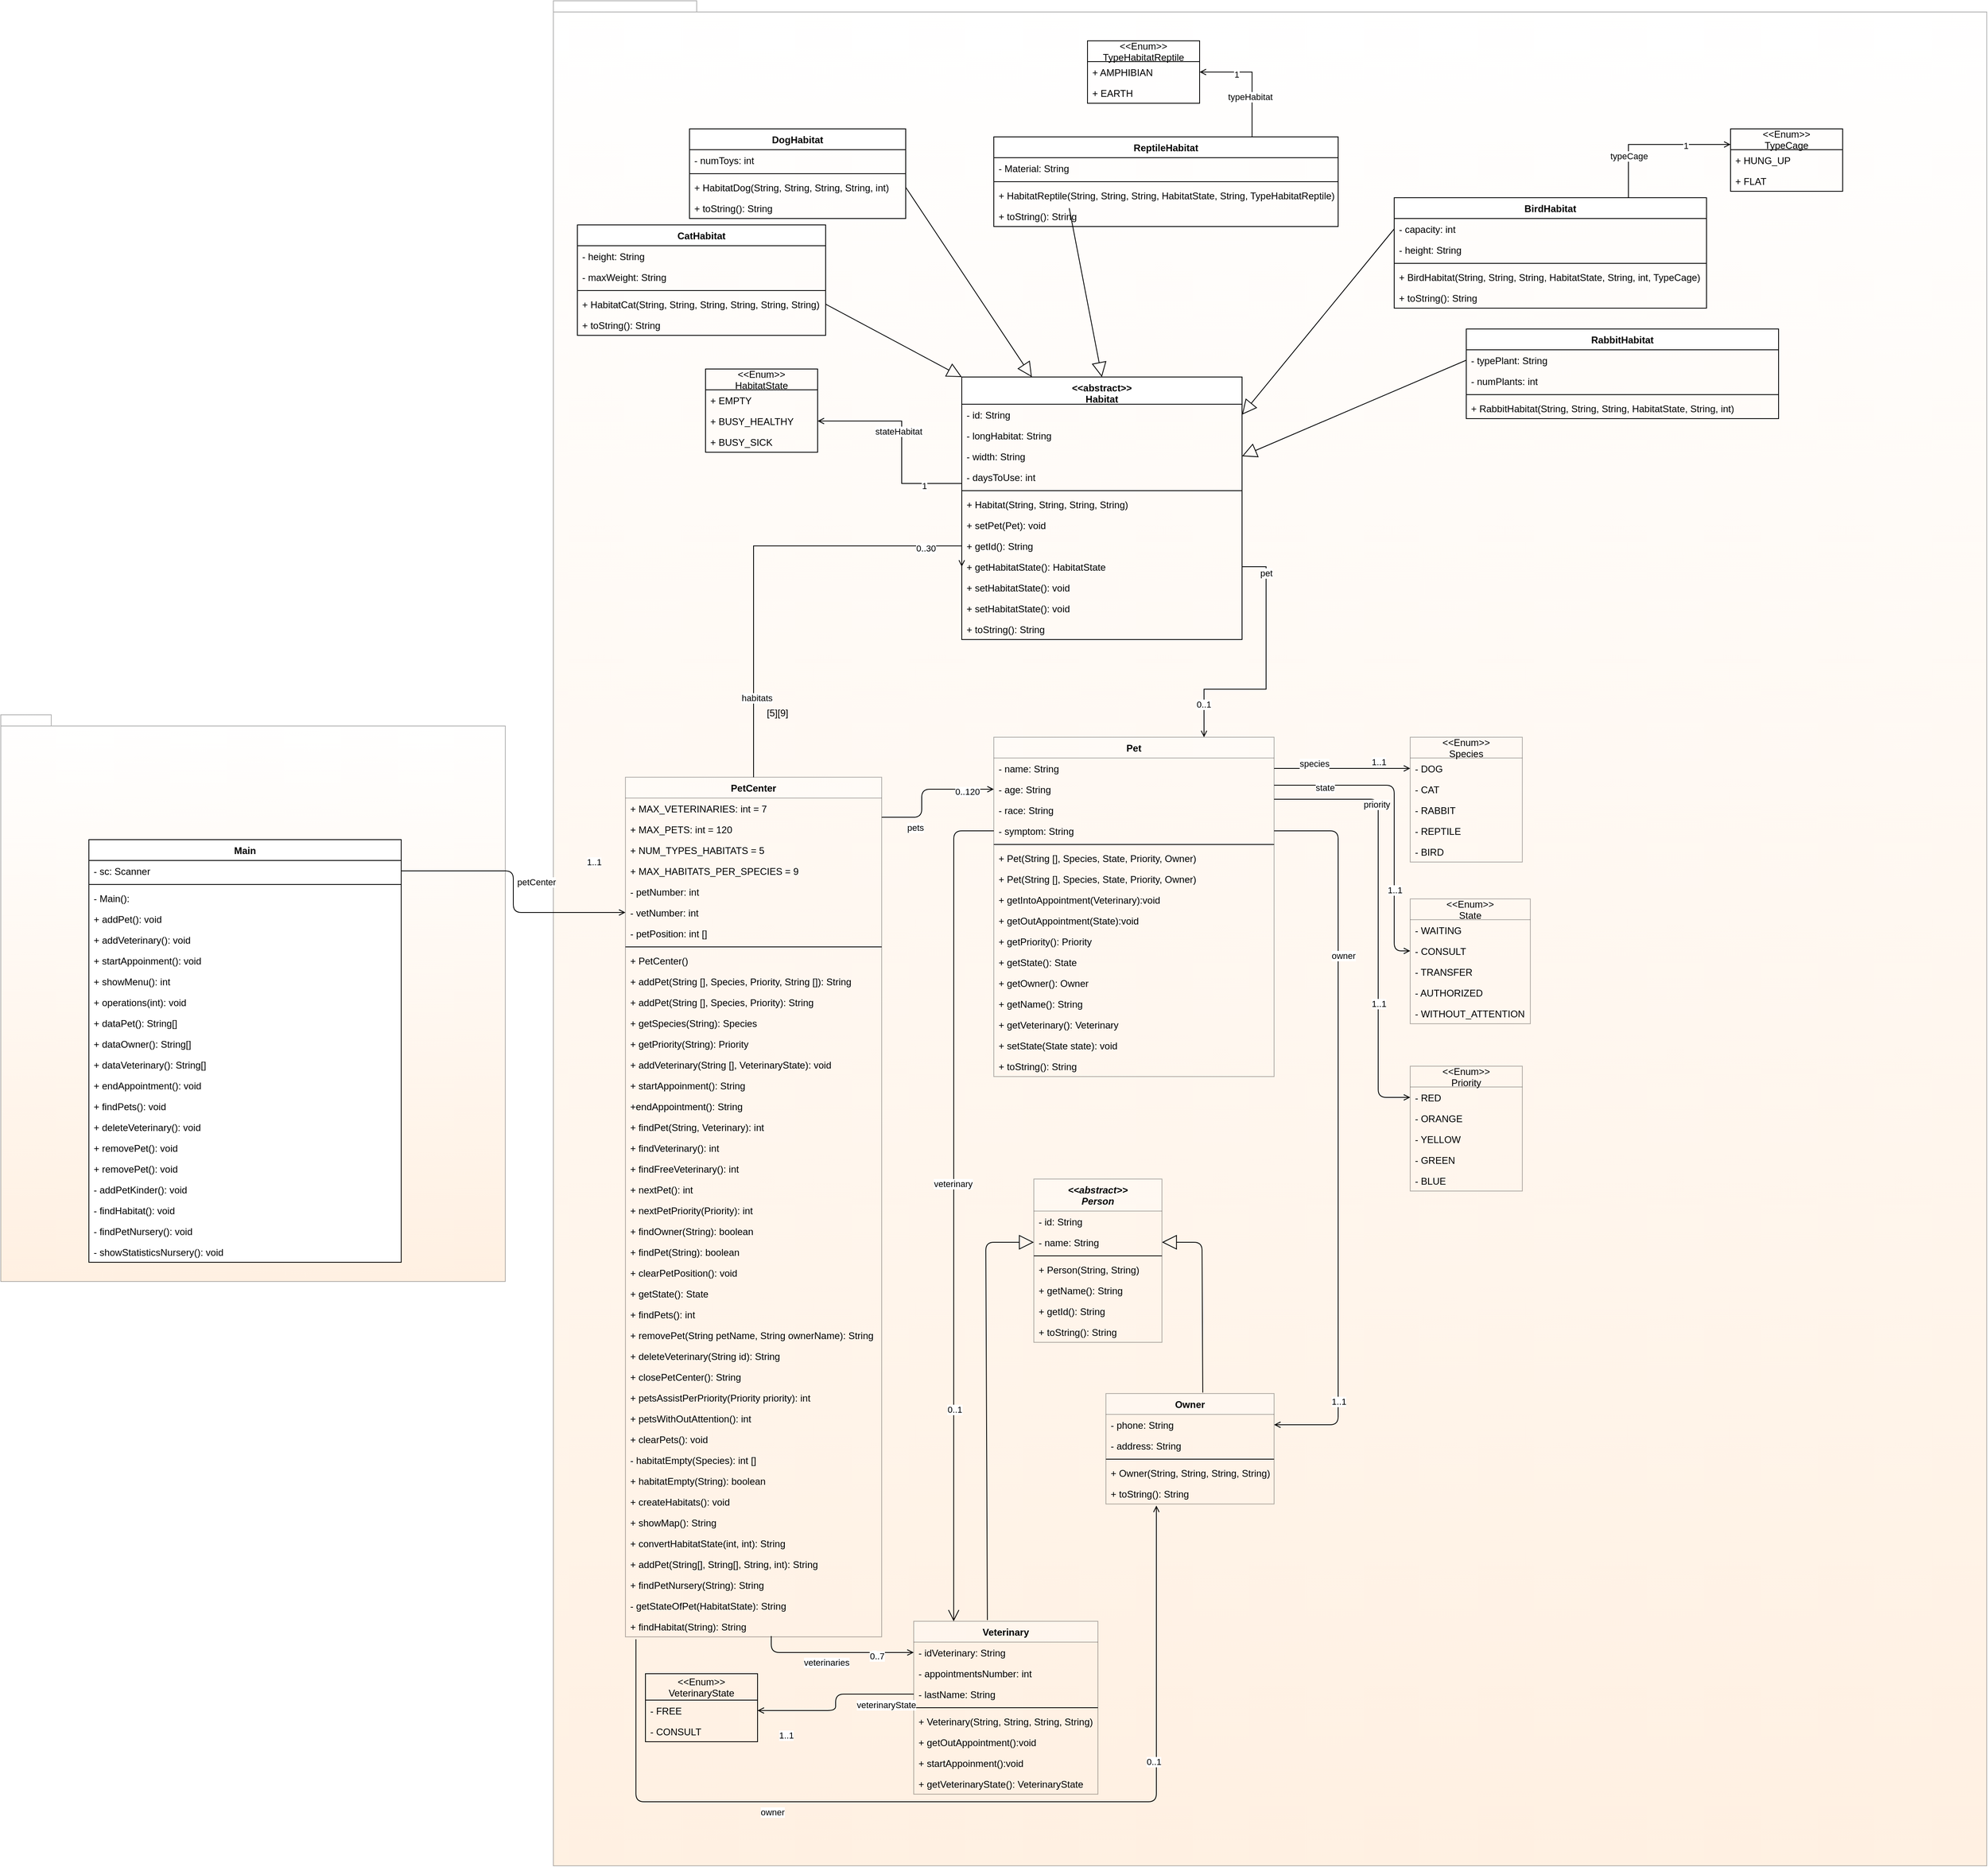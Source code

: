 <mxfile version="14.5.1" type="device" pages="3"><diagram id="TE1JZmE2MYAIB8r283EX" name="diagramClass"><mxGraphModel dx="1848" dy="1769" grid="1" gridSize="10" guides="1" tooltips="1" connect="1" arrows="1" fold="1" page="1" pageScale="1" pageWidth="827" pageHeight="1169" math="0" shadow="0"><root><mxCell id="0"/><mxCell id="1" parent="0"/><mxCell id="Zy_2YPm7SdwHdXRaRegE-5" value="" style="shape=folder;fontStyle=1;spacingTop=10;tabWidth=40;tabHeight=14;tabPosition=left;html=1;shadow=0;sketch=0;gradientColor=#FFCE9F;opacity=30;" parent="1" vertex="1"><mxGeometry x="-670" y="-18" width="630" height="708" as="geometry"/></mxCell><mxCell id="Zy_2YPm7SdwHdXRaRegE-6" value="" style="shape=folder;fontStyle=1;spacingTop=10;tabWidth=40;tabHeight=14;tabPosition=left;html=1;shadow=0;sketch=0;gradientColor=#FFCE9F;opacity=30;perimeterSpacing=0;" parent="1" vertex="1"><mxGeometry x="20" y="-910" width="1790" height="2330" as="geometry"/></mxCell><mxCell id="FSUtWNS1EhMg_ebCTlDi-1" style="edgeStyle=orthogonalEdgeStyle;rounded=0;orthogonalLoop=1;jettySize=auto;html=1;exitX=0.5;exitY=0;exitDx=0;exitDy=0;entryX=0;entryY=0.5;entryDx=0;entryDy=0;endArrow=open;endFill=0;" parent="1" source="Zy_2YPm7SdwHdXRaRegE-7" target="g2IkQWTgpVZpTaf-bFgs-2" edge="1"><mxGeometry relative="1" as="geometry"><Array as="points"><mxPoint x="270" y="-229"/></Array></mxGeometry></mxCell><mxCell id="FSUtWNS1EhMg_ebCTlDi-2" value="habitats" style="edgeLabel;html=1;align=center;verticalAlign=middle;resizable=0;points=[];" parent="FSUtWNS1EhMg_ebCTlDi-1" vertex="1" connectable="0"><mxGeometry x="-0.656" y="-4" relative="1" as="geometry"><mxPoint as="offset"/></mxGeometry></mxCell><mxCell id="FSUtWNS1EhMg_ebCTlDi-3" value="0..30" style="edgeLabel;html=1;align=center;verticalAlign=middle;resizable=0;points=[];" parent="FSUtWNS1EhMg_ebCTlDi-1" vertex="1" connectable="0"><mxGeometry x="0.753" y="-3" relative="1" as="geometry"><mxPoint as="offset"/></mxGeometry></mxCell><mxCell id="Zy_2YPm7SdwHdXRaRegE-7" value="PetCenter" style="swimlane;fontStyle=1;align=center;verticalAlign=top;childLayout=stackLayout;horizontal=1;startSize=26;horizontalStack=0;resizeParent=1;resizeParentMax=0;resizeLast=0;collapsible=1;marginBottom=0;shadow=0;sketch=0;strokeColor=#000000;fillColor=#ffffff;gradientColor=#ffffff;opacity=30;" parent="1" vertex="1"><mxGeometry x="110" y="60" width="320" height="1074" as="geometry"/></mxCell><mxCell id="Zy_2YPm7SdwHdXRaRegE-8" value="+ MAX_VETERINARIES: int = 7" style="text;strokeColor=none;fillColor=none;align=left;verticalAlign=top;spacingLeft=4;spacingRight=4;overflow=hidden;rotatable=0;points=[[0,0.5],[1,0.5]];portConstraint=eastwest;" parent="Zy_2YPm7SdwHdXRaRegE-7" vertex="1"><mxGeometry y="26" width="320" height="26" as="geometry"/></mxCell><mxCell id="nuEymp4hg5QJ6TGOS-4--1" value="+ MAX_PETS: int = 120" style="text;strokeColor=none;fillColor=none;align=left;verticalAlign=top;spacingLeft=4;spacingRight=4;overflow=hidden;rotatable=0;points=[[0,0.5],[1,0.5]];portConstraint=eastwest;" parent="Zy_2YPm7SdwHdXRaRegE-7" vertex="1"><mxGeometry y="52" width="320" height="26" as="geometry"/></mxCell><mxCell id="MgP1PxL7_XEyMiXv6eIU-24" value="+ NUM_TYPES_HABITATS = 5" style="text;strokeColor=none;fillColor=none;align=left;verticalAlign=top;spacingLeft=4;spacingRight=4;overflow=hidden;rotatable=0;points=[[0,0.5],[1,0.5]];portConstraint=eastwest;" vertex="1" parent="Zy_2YPm7SdwHdXRaRegE-7"><mxGeometry y="78" width="320" height="26" as="geometry"/></mxCell><mxCell id="MgP1PxL7_XEyMiXv6eIU-25" value="+ MAX_HABITATS_PER_SPECIES = 9" style="text;strokeColor=none;fillColor=none;align=left;verticalAlign=top;spacingLeft=4;spacingRight=4;overflow=hidden;rotatable=0;points=[[0,0.5],[1,0.5]];portConstraint=eastwest;" vertex="1" parent="Zy_2YPm7SdwHdXRaRegE-7"><mxGeometry y="104" width="320" height="26" as="geometry"/></mxCell><mxCell id="0xm2MS0Ds2zK2ChRu8oa-1" value="- petNumber: int" style="text;strokeColor=none;fillColor=none;align=left;verticalAlign=top;spacingLeft=4;spacingRight=4;overflow=hidden;rotatable=0;points=[[0,0.5],[1,0.5]];portConstraint=eastwest;" parent="Zy_2YPm7SdwHdXRaRegE-7" vertex="1"><mxGeometry y="130" width="320" height="26" as="geometry"/></mxCell><mxCell id="0xm2MS0Ds2zK2ChRu8oa-2" value="- vetNumber: int" style="text;strokeColor=none;fillColor=none;align=left;verticalAlign=top;spacingLeft=4;spacingRight=4;overflow=hidden;rotatable=0;points=[[0,0.5],[1,0.5]];portConstraint=eastwest;" parent="Zy_2YPm7SdwHdXRaRegE-7" vertex="1"><mxGeometry y="156" width="320" height="26" as="geometry"/></mxCell><mxCell id="BNujW93JAhMUTFhAhIHB-1" value="- petPosition: int []" style="text;strokeColor=none;fillColor=none;align=left;verticalAlign=top;spacingLeft=4;spacingRight=4;overflow=hidden;rotatable=0;points=[[0,0.5],[1,0.5]];portConstraint=eastwest;" parent="Zy_2YPm7SdwHdXRaRegE-7" vertex="1"><mxGeometry y="182" width="320" height="26" as="geometry"/></mxCell><mxCell id="Zy_2YPm7SdwHdXRaRegE-9" value="" style="line;strokeWidth=1;fillColor=none;align=left;verticalAlign=middle;spacingTop=-1;spacingLeft=3;spacingRight=3;rotatable=0;labelPosition=right;points=[];portConstraint=eastwest;" parent="Zy_2YPm7SdwHdXRaRegE-7" vertex="1"><mxGeometry y="208" width="320" height="8" as="geometry"/></mxCell><mxCell id="Zy_2YPm7SdwHdXRaRegE-10" value="+ PetCenter()" style="text;strokeColor=none;fillColor=none;align=left;verticalAlign=top;spacingLeft=4;spacingRight=4;overflow=hidden;rotatable=0;points=[[0,0.5],[1,0.5]];portConstraint=eastwest;" parent="Zy_2YPm7SdwHdXRaRegE-7" vertex="1"><mxGeometry y="216" width="320" height="26" as="geometry"/></mxCell><mxCell id="nuEymp4hg5QJ6TGOS-4--2" value="+ addPet(String [], Species, Priority, String []): String" style="text;strokeColor=none;fillColor=none;align=left;verticalAlign=top;spacingLeft=4;spacingRight=4;overflow=hidden;rotatable=0;points=[[0,0.5],[1,0.5]];portConstraint=eastwest;" parent="Zy_2YPm7SdwHdXRaRegE-7" vertex="1"><mxGeometry y="242" width="320" height="26" as="geometry"/></mxCell><mxCell id="BNujW93JAhMUTFhAhIHB-4" value="+ addPet(String [], Species, Priority): String" style="text;strokeColor=none;fillColor=none;align=left;verticalAlign=top;spacingLeft=4;spacingRight=4;overflow=hidden;rotatable=0;points=[[0,0.5],[1,0.5]];portConstraint=eastwest;" parent="Zy_2YPm7SdwHdXRaRegE-7" vertex="1"><mxGeometry y="268" width="320" height="26" as="geometry"/></mxCell><mxCell id="BNujW93JAhMUTFhAhIHB-5" value="+ getSpecies(String): Species" style="text;strokeColor=none;fillColor=none;align=left;verticalAlign=top;spacingLeft=4;spacingRight=4;overflow=hidden;rotatable=0;points=[[0,0.5],[1,0.5]];portConstraint=eastwest;" parent="Zy_2YPm7SdwHdXRaRegE-7" vertex="1"><mxGeometry y="294" width="320" height="26" as="geometry"/></mxCell><mxCell id="BNujW93JAhMUTFhAhIHB-6" value="+ getPriority(String): Priority" style="text;strokeColor=none;fillColor=none;align=left;verticalAlign=top;spacingLeft=4;spacingRight=4;overflow=hidden;rotatable=0;points=[[0,0.5],[1,0.5]];portConstraint=eastwest;" parent="Zy_2YPm7SdwHdXRaRegE-7" vertex="1"><mxGeometry y="320" width="320" height="26" as="geometry"/></mxCell><mxCell id="nuEymp4hg5QJ6TGOS-4--4" value="+ addVeterinary(String [], VeterinaryState): void" style="text;strokeColor=none;fillColor=none;align=left;verticalAlign=top;spacingLeft=4;spacingRight=4;overflow=hidden;rotatable=0;points=[[0,0.5],[1,0.5]];portConstraint=eastwest;" parent="Zy_2YPm7SdwHdXRaRegE-7" vertex="1"><mxGeometry y="346" width="320" height="26" as="geometry"/></mxCell><mxCell id="vmvSiB0G2bsF6nbdEIy4-20" value="+ startAppoinment(): String" style="text;strokeColor=none;fillColor=none;align=left;verticalAlign=top;spacingLeft=4;spacingRight=4;overflow=hidden;rotatable=0;points=[[0,0.5],[1,0.5]];portConstraint=eastwest;" parent="Zy_2YPm7SdwHdXRaRegE-7" vertex="1"><mxGeometry y="372" width="320" height="26" as="geometry"/></mxCell><mxCell id="6bpkuBFEJat6Qkjr3aH2-5" value="+endAppointment(): String" style="text;strokeColor=none;fillColor=none;align=left;verticalAlign=top;spacingLeft=4;spacingRight=4;overflow=hidden;rotatable=0;points=[[0,0.5],[1,0.5]];portConstraint=eastwest;" parent="Zy_2YPm7SdwHdXRaRegE-7" vertex="1"><mxGeometry y="398" width="320" height="26" as="geometry"/></mxCell><mxCell id="6bpkuBFEJat6Qkjr3aH2-8" value="+ findPet(String, Veterinary): int" style="text;strokeColor=none;fillColor=none;align=left;verticalAlign=top;spacingLeft=4;spacingRight=4;overflow=hidden;rotatable=0;points=[[0,0.5],[1,0.5]];portConstraint=eastwest;" parent="Zy_2YPm7SdwHdXRaRegE-7" vertex="1"><mxGeometry y="424" width="320" height="26" as="geometry"/></mxCell><mxCell id="6bpkuBFEJat6Qkjr3aH2-7" value="+ findVeterinary(): int" style="text;strokeColor=none;fillColor=none;align=left;verticalAlign=top;spacingLeft=4;spacingRight=4;overflow=hidden;rotatable=0;points=[[0,0.5],[1,0.5]];portConstraint=eastwest;" parent="Zy_2YPm7SdwHdXRaRegE-7" vertex="1"><mxGeometry y="450" width="320" height="26" as="geometry"/></mxCell><mxCell id="6bpkuBFEJat6Qkjr3aH2-3" value="+ findFreeVeterinary(): int" style="text;strokeColor=none;fillColor=none;align=left;verticalAlign=top;spacingLeft=4;spacingRight=4;overflow=hidden;rotatable=0;points=[[0,0.5],[1,0.5]];portConstraint=eastwest;" parent="Zy_2YPm7SdwHdXRaRegE-7" vertex="1"><mxGeometry y="476" width="320" height="26" as="geometry"/></mxCell><mxCell id="BNujW93JAhMUTFhAhIHB-7" value="+ nextPet(): int" style="text;strokeColor=none;fillColor=none;align=left;verticalAlign=top;spacingLeft=4;spacingRight=4;overflow=hidden;rotatable=0;points=[[0,0.5],[1,0.5]];portConstraint=eastwest;" parent="Zy_2YPm7SdwHdXRaRegE-7" vertex="1"><mxGeometry y="502" width="320" height="26" as="geometry"/></mxCell><mxCell id="BNujW93JAhMUTFhAhIHB-8" value="+ nextPetPriority(Priority): int" style="text;strokeColor=none;fillColor=none;align=left;verticalAlign=top;spacingLeft=4;spacingRight=4;overflow=hidden;rotatable=0;points=[[0,0.5],[1,0.5]];portConstraint=eastwest;" parent="Zy_2YPm7SdwHdXRaRegE-7" vertex="1"><mxGeometry y="528" width="320" height="26" as="geometry"/></mxCell><mxCell id="BNujW93JAhMUTFhAhIHB-9" value="+ findOwner(String): boolean" style="text;strokeColor=none;fillColor=none;align=left;verticalAlign=top;spacingLeft=4;spacingRight=4;overflow=hidden;rotatable=0;points=[[0,0.5],[1,0.5]];portConstraint=eastwest;" parent="Zy_2YPm7SdwHdXRaRegE-7" vertex="1"><mxGeometry y="554" width="320" height="26" as="geometry"/></mxCell><mxCell id="BNujW93JAhMUTFhAhIHB-10" value="+ findPet(String): boolean" style="text;strokeColor=none;fillColor=none;align=left;verticalAlign=top;spacingLeft=4;spacingRight=4;overflow=hidden;rotatable=0;points=[[0,0.5],[1,0.5]];portConstraint=eastwest;" parent="Zy_2YPm7SdwHdXRaRegE-7" vertex="1"><mxGeometry y="580" width="320" height="26" as="geometry"/></mxCell><mxCell id="BNujW93JAhMUTFhAhIHB-11" value="+ clearPetPosition(): void" style="text;strokeColor=none;fillColor=none;align=left;verticalAlign=top;spacingLeft=4;spacingRight=4;overflow=hidden;rotatable=0;points=[[0,0.5],[1,0.5]];portConstraint=eastwest;" parent="Zy_2YPm7SdwHdXRaRegE-7" vertex="1"><mxGeometry y="606" width="320" height="26" as="geometry"/></mxCell><mxCell id="6bpkuBFEJat6Qkjr3aH2-11" value="+ getState(): State" style="text;strokeColor=none;fillColor=none;align=left;verticalAlign=top;spacingLeft=4;spacingRight=4;overflow=hidden;rotatable=0;points=[[0,0.5],[1,0.5]];portConstraint=eastwest;" parent="Zy_2YPm7SdwHdXRaRegE-7" vertex="1"><mxGeometry y="632" width="320" height="26" as="geometry"/></mxCell><mxCell id="1hDnXNVNISw7NoE-ojNm-1" value="+ findPets(): int" style="text;strokeColor=none;fillColor=none;align=left;verticalAlign=top;spacingLeft=4;spacingRight=4;overflow=hidden;rotatable=0;points=[[0,0.5],[1,0.5]];portConstraint=eastwest;" parent="Zy_2YPm7SdwHdXRaRegE-7" vertex="1"><mxGeometry y="658" width="320" height="26" as="geometry"/></mxCell><mxCell id="1hDnXNVNISw7NoE-ojNm-3" value="+ removePet(String petName, String ownerName): String" style="text;strokeColor=none;fillColor=none;align=left;verticalAlign=top;spacingLeft=4;spacingRight=4;overflow=hidden;rotatable=0;points=[[0,0.5],[1,0.5]];portConstraint=eastwest;" parent="Zy_2YPm7SdwHdXRaRegE-7" vertex="1"><mxGeometry y="684" width="320" height="26" as="geometry"/></mxCell><mxCell id="1hDnXNVNISw7NoE-ojNm-4" value="+ deleteVeterinary(String id): String " style="text;strokeColor=none;fillColor=none;align=left;verticalAlign=top;spacingLeft=4;spacingRight=4;overflow=hidden;rotatable=0;points=[[0,0.5],[1,0.5]];portConstraint=eastwest;" parent="Zy_2YPm7SdwHdXRaRegE-7" vertex="1"><mxGeometry y="710" width="320" height="26" as="geometry"/></mxCell><mxCell id="1hDnXNVNISw7NoE-ojNm-8" value="+ closePetCenter(): String" style="text;strokeColor=none;fillColor=none;align=left;verticalAlign=top;spacingLeft=4;spacingRight=4;overflow=hidden;rotatable=0;points=[[0,0.5],[1,0.5]];portConstraint=eastwest;" parent="Zy_2YPm7SdwHdXRaRegE-7" vertex="1"><mxGeometry y="736" width="320" height="26" as="geometry"/></mxCell><mxCell id="1hDnXNVNISw7NoE-ojNm-10" value="+ petsAssistPerPriority(Priority priority): int" style="text;strokeColor=none;fillColor=none;align=left;verticalAlign=top;spacingLeft=4;spacingRight=4;overflow=hidden;rotatable=0;points=[[0,0.5],[1,0.5]];portConstraint=eastwest;" parent="Zy_2YPm7SdwHdXRaRegE-7" vertex="1"><mxGeometry y="762" width="320" height="26" as="geometry"/></mxCell><mxCell id="1hDnXNVNISw7NoE-ojNm-27" value="+ petsWithOutAttention(): int" style="text;strokeColor=none;fillColor=none;align=left;verticalAlign=top;spacingLeft=4;spacingRight=4;overflow=hidden;rotatable=0;points=[[0,0.5],[1,0.5]];portConstraint=eastwest;" parent="Zy_2YPm7SdwHdXRaRegE-7" vertex="1"><mxGeometry y="788" width="320" height="26" as="geometry"/></mxCell><mxCell id="1hDnXNVNISw7NoE-ojNm-28" value="+ clearPets(): void" style="text;strokeColor=none;fillColor=none;align=left;verticalAlign=top;spacingLeft=4;spacingRight=4;overflow=hidden;rotatable=0;points=[[0,0.5],[1,0.5]];portConstraint=eastwest;" parent="Zy_2YPm7SdwHdXRaRegE-7" vertex="1"><mxGeometry y="814" width="320" height="26" as="geometry"/></mxCell><mxCell id="fkIqeoiBDyQIQUHhqNQz-3" value="- habitatEmpty(Species): int []" style="text;strokeColor=none;fillColor=none;align=left;verticalAlign=top;spacingLeft=4;spacingRight=4;overflow=hidden;rotatable=0;points=[[0,0.5],[1,0.5]];portConstraint=eastwest;" parent="Zy_2YPm7SdwHdXRaRegE-7" vertex="1"><mxGeometry y="840" width="320" height="26" as="geometry"/></mxCell><mxCell id="fkIqeoiBDyQIQUHhqNQz-4" value="+ habitatEmpty(String): boolean" style="text;strokeColor=none;fillColor=none;align=left;verticalAlign=top;spacingLeft=4;spacingRight=4;overflow=hidden;rotatable=0;points=[[0,0.5],[1,0.5]];portConstraint=eastwest;" parent="Zy_2YPm7SdwHdXRaRegE-7" vertex="1"><mxGeometry y="866" width="320" height="26" as="geometry"/></mxCell><mxCell id="tWFPwuED_BdzuLbgLqro-1" value="+ createHabitats(): void" style="text;strokeColor=none;fillColor=none;align=left;verticalAlign=top;spacingLeft=4;spacingRight=4;overflow=hidden;rotatable=0;points=[[0,0.5],[1,0.5]];portConstraint=eastwest;" parent="Zy_2YPm7SdwHdXRaRegE-7" vertex="1"><mxGeometry y="892" width="320" height="26" as="geometry"/></mxCell><mxCell id="tWFPwuED_BdzuLbgLqro-2" value="+ showMap(): String" style="text;strokeColor=none;fillColor=none;align=left;verticalAlign=top;spacingLeft=4;spacingRight=4;overflow=hidden;rotatable=0;points=[[0,0.5],[1,0.5]];portConstraint=eastwest;" parent="Zy_2YPm7SdwHdXRaRegE-7" vertex="1"><mxGeometry y="918" width="320" height="26" as="geometry"/></mxCell><mxCell id="tWFPwuED_BdzuLbgLqro-3" value="+ convertHabitatState(int, int): String" style="text;strokeColor=none;fillColor=none;align=left;verticalAlign=top;spacingLeft=4;spacingRight=4;overflow=hidden;rotatable=0;points=[[0,0.5],[1,0.5]];portConstraint=eastwest;" parent="Zy_2YPm7SdwHdXRaRegE-7" vertex="1"><mxGeometry y="944" width="320" height="26" as="geometry"/></mxCell><mxCell id="tWFPwuED_BdzuLbgLqro-4" value="+ addPet(String[], String[], String, int): String" style="text;strokeColor=none;fillColor=none;align=left;verticalAlign=top;spacingLeft=4;spacingRight=4;overflow=hidden;rotatable=0;points=[[0,0.5],[1,0.5]];portConstraint=eastwest;" parent="Zy_2YPm7SdwHdXRaRegE-7" vertex="1"><mxGeometry y="970" width="320" height="26" as="geometry"/></mxCell><mxCell id="MgP1PxL7_XEyMiXv6eIU-1" value="+ findPetNursery(String): String" style="text;strokeColor=none;fillColor=none;align=left;verticalAlign=top;spacingLeft=4;spacingRight=4;overflow=hidden;rotatable=0;points=[[0,0.5],[1,0.5]];portConstraint=eastwest;" vertex="1" parent="Zy_2YPm7SdwHdXRaRegE-7"><mxGeometry y="996" width="320" height="26" as="geometry"/></mxCell><mxCell id="MgP1PxL7_XEyMiXv6eIU-3" value="- getStateOfPet(HabitatState): String" style="text;strokeColor=none;fillColor=none;align=left;verticalAlign=top;spacingLeft=4;spacingRight=4;overflow=hidden;rotatable=0;points=[[0,0.5],[1,0.5]];portConstraint=eastwest;" vertex="1" parent="Zy_2YPm7SdwHdXRaRegE-7"><mxGeometry y="1022" width="320" height="26" as="geometry"/></mxCell><mxCell id="MgP1PxL7_XEyMiXv6eIU-4" value="+ findHabitat(String): String" style="text;strokeColor=none;fillColor=none;align=left;verticalAlign=top;spacingLeft=4;spacingRight=4;overflow=hidden;rotatable=0;points=[[0,0.5],[1,0.5]];portConstraint=eastwest;" vertex="1" parent="Zy_2YPm7SdwHdXRaRegE-7"><mxGeometry y="1048" width="320" height="26" as="geometry"/></mxCell><mxCell id="Zy_2YPm7SdwHdXRaRegE-11" value="Veterinary" style="swimlane;fontStyle=1;align=center;verticalAlign=top;childLayout=stackLayout;horizontal=1;startSize=26;horizontalStack=0;resizeParent=1;resizeParentMax=0;resizeLast=0;collapsible=1;marginBottom=0;shadow=0;sketch=0;strokeColor=#000000;fillColor=#ffffff;gradientColor=#ffffff;opacity=30;" parent="1" vertex="1"><mxGeometry x="470" y="1114.5" width="230" height="216" as="geometry"/></mxCell><mxCell id="Zy_2YPm7SdwHdXRaRegE-17" value="- idVeterinary: String" style="text;strokeColor=none;fillColor=none;align=left;verticalAlign=top;spacingLeft=4;spacingRight=4;overflow=hidden;rotatable=0;points=[[0,0.5],[1,0.5]];portConstraint=eastwest;" parent="Zy_2YPm7SdwHdXRaRegE-11" vertex="1"><mxGeometry y="26" width="230" height="26" as="geometry"/></mxCell><mxCell id="1hDnXNVNISw7NoE-ojNm-5" value="- appointmentsNumber: int" style="text;strokeColor=none;fillColor=none;align=left;verticalAlign=top;spacingLeft=4;spacingRight=4;overflow=hidden;rotatable=0;points=[[0,0.5],[1,0.5]];portConstraint=eastwest;" parent="Zy_2YPm7SdwHdXRaRegE-11" vertex="1"><mxGeometry y="52" width="230" height="26" as="geometry"/></mxCell><mxCell id="YJWAkWqGA-ryf3FLMws9-1" value="- lastName: String" style="text;strokeColor=none;fillColor=none;align=left;verticalAlign=top;spacingLeft=4;spacingRight=4;overflow=hidden;rotatable=0;points=[[0,0.5],[1,0.5]];portConstraint=eastwest;" parent="Zy_2YPm7SdwHdXRaRegE-11" vertex="1"><mxGeometry y="78" width="230" height="26" as="geometry"/></mxCell><mxCell id="Zy_2YPm7SdwHdXRaRegE-13" value="" style="line;strokeWidth=1;fillColor=none;align=left;verticalAlign=middle;spacingTop=-1;spacingLeft=3;spacingRight=3;rotatable=0;labelPosition=right;points=[];portConstraint=eastwest;" parent="Zy_2YPm7SdwHdXRaRegE-11" vertex="1"><mxGeometry y="104" width="230" height="8" as="geometry"/></mxCell><mxCell id="Zy_2YPm7SdwHdXRaRegE-14" value="+ Veterinary(String, String, String, String)" style="text;strokeColor=none;fillColor=none;align=left;verticalAlign=top;spacingLeft=4;spacingRight=4;overflow=hidden;rotatable=0;points=[[0,0.5],[1,0.5]];portConstraint=eastwest;" parent="Zy_2YPm7SdwHdXRaRegE-11" vertex="1"><mxGeometry y="112" width="230" height="26" as="geometry"/></mxCell><mxCell id="6bpkuBFEJat6Qkjr3aH2-13" value="+ getOutAppointment():void" style="text;strokeColor=none;fillColor=none;align=left;verticalAlign=top;spacingLeft=4;spacingRight=4;overflow=hidden;rotatable=0;points=[[0,0.5],[1,0.5]];portConstraint=eastwest;" parent="Zy_2YPm7SdwHdXRaRegE-11" vertex="1"><mxGeometry y="138" width="230" height="26" as="geometry"/></mxCell><mxCell id="0xm2MS0Ds2zK2ChRu8oa-20" value="+ startAppoinment():void" style="text;strokeColor=none;fillColor=none;align=left;verticalAlign=top;spacingLeft=4;spacingRight=4;overflow=hidden;rotatable=0;points=[[0,0.5],[1,0.5]];portConstraint=eastwest;" parent="Zy_2YPm7SdwHdXRaRegE-11" vertex="1"><mxGeometry y="164" width="230" height="26" as="geometry"/></mxCell><mxCell id="6bpkuBFEJat6Qkjr3aH2-1" value="+ getVeterinaryState(): VeterinaryState" style="text;strokeColor=none;fillColor=none;align=left;verticalAlign=top;spacingLeft=4;spacingRight=4;overflow=hidden;rotatable=0;points=[[0,0.5],[1,0.5]];portConstraint=eastwest;" parent="Zy_2YPm7SdwHdXRaRegE-11" vertex="1"><mxGeometry y="190" width="230" height="26" as="geometry"/></mxCell><mxCell id="Zy_2YPm7SdwHdXRaRegE-18" value="Owner" style="swimlane;fontStyle=1;align=center;verticalAlign=top;childLayout=stackLayout;horizontal=1;startSize=26;horizontalStack=0;resizeParent=1;resizeParentMax=0;resizeLast=0;collapsible=1;marginBottom=0;shadow=0;sketch=0;strokeColor=#000000;fillColor=#ffffff;gradientColor=#ffffff;opacity=30;" parent="1" vertex="1"><mxGeometry x="710" y="830" width="210" height="138" as="geometry"/></mxCell><mxCell id="Zy_2YPm7SdwHdXRaRegE-21" value="- phone: String" style="text;strokeColor=none;fillColor=none;align=left;verticalAlign=top;spacingLeft=4;spacingRight=4;overflow=hidden;rotatable=0;points=[[0,0.5],[1,0.5]];portConstraint=eastwest;" parent="Zy_2YPm7SdwHdXRaRegE-18" vertex="1"><mxGeometry y="26" width="210" height="26" as="geometry"/></mxCell><mxCell id="Zy_2YPm7SdwHdXRaRegE-22" value="- address: String " style="text;strokeColor=none;fillColor=none;align=left;verticalAlign=top;spacingLeft=4;spacingRight=4;overflow=hidden;rotatable=0;points=[[0,0.5],[1,0.5]];portConstraint=eastwest;" parent="Zy_2YPm7SdwHdXRaRegE-18" vertex="1"><mxGeometry y="52" width="210" height="26" as="geometry"/></mxCell><mxCell id="Zy_2YPm7SdwHdXRaRegE-23" value="" style="line;strokeWidth=1;fillColor=none;align=left;verticalAlign=middle;spacingTop=-1;spacingLeft=3;spacingRight=3;rotatable=0;labelPosition=right;points=[];portConstraint=eastwest;" parent="Zy_2YPm7SdwHdXRaRegE-18" vertex="1"><mxGeometry y="78" width="210" height="8" as="geometry"/></mxCell><mxCell id="Zy_2YPm7SdwHdXRaRegE-24" value="+ Owner(String, String, String, String)" style="text;strokeColor=none;fillColor=none;align=left;verticalAlign=top;spacingLeft=4;spacingRight=4;overflow=hidden;rotatable=0;points=[[0,0.5],[1,0.5]];portConstraint=eastwest;" parent="Zy_2YPm7SdwHdXRaRegE-18" vertex="1"><mxGeometry y="86" width="210" height="26" as="geometry"/></mxCell><mxCell id="MgP1PxL7_XEyMiXv6eIU-13" value="+ toString(): String" style="text;strokeColor=none;fillColor=none;align=left;verticalAlign=top;spacingLeft=4;spacingRight=4;overflow=hidden;rotatable=0;points=[[0,0.5],[1,0.5]];portConstraint=eastwest;" vertex="1" parent="Zy_2YPm7SdwHdXRaRegE-18"><mxGeometry y="112" width="210" height="26" as="geometry"/></mxCell><mxCell id="Zy_2YPm7SdwHdXRaRegE-25" value="&lt;&lt;abstract&gt;&gt;&#10;Person&#10;" style="swimlane;fontStyle=3;align=center;verticalAlign=top;childLayout=stackLayout;horizontal=1;startSize=40;horizontalStack=0;resizeParent=1;resizeParentMax=0;resizeLast=0;collapsible=1;marginBottom=0;shadow=0;sketch=0;strokeColor=#000000;fillColor=#ffffff;gradientColor=#ffffff;opacity=30;" parent="1" vertex="1"><mxGeometry x="620" y="562" width="160" height="204" as="geometry"><mxRectangle x="620" y="270" width="110" height="30" as="alternateBounds"/></mxGeometry></mxCell><mxCell id="Zy_2YPm7SdwHdXRaRegE-26" value="- id: String" style="text;strokeColor=none;fillColor=none;align=left;verticalAlign=top;spacingLeft=4;spacingRight=4;overflow=hidden;rotatable=0;points=[[0,0.5],[1,0.5]];portConstraint=eastwest;" parent="Zy_2YPm7SdwHdXRaRegE-25" vertex="1"><mxGeometry y="40" width="160" height="26" as="geometry"/></mxCell><mxCell id="Zy_2YPm7SdwHdXRaRegE-29" value="- name: String" style="text;strokeColor=none;fillColor=none;align=left;verticalAlign=top;spacingLeft=4;spacingRight=4;overflow=hidden;rotatable=0;points=[[0,0.5],[1,0.5]];portConstraint=eastwest;" parent="Zy_2YPm7SdwHdXRaRegE-25" vertex="1"><mxGeometry y="66" width="160" height="26" as="geometry"/></mxCell><mxCell id="Zy_2YPm7SdwHdXRaRegE-27" value="" style="line;strokeWidth=1;fillColor=none;align=left;verticalAlign=middle;spacingTop=-1;spacingLeft=3;spacingRight=3;rotatable=0;labelPosition=right;points=[];portConstraint=eastwest;" parent="Zy_2YPm7SdwHdXRaRegE-25" vertex="1"><mxGeometry y="92" width="160" height="8" as="geometry"/></mxCell><mxCell id="Zy_2YPm7SdwHdXRaRegE-28" value="+ Person(String, String)" style="text;strokeColor=none;fillColor=none;align=left;verticalAlign=top;spacingLeft=4;spacingRight=4;overflow=hidden;rotatable=0;points=[[0,0.5],[1,0.5]];portConstraint=eastwest;" parent="Zy_2YPm7SdwHdXRaRegE-25" vertex="1"><mxGeometry y="100" width="160" height="26" as="geometry"/></mxCell><mxCell id="BNujW93JAhMUTFhAhIHB-12" value="+ getName(): String" style="text;strokeColor=none;fillColor=none;align=left;verticalAlign=top;spacingLeft=4;spacingRight=4;overflow=hidden;rotatable=0;points=[[0,0.5],[1,0.5]];portConstraint=eastwest;" parent="Zy_2YPm7SdwHdXRaRegE-25" vertex="1"><mxGeometry y="126" width="160" height="26" as="geometry"/></mxCell><mxCell id="6bpkuBFEJat6Qkjr3aH2-2" value="+ getId(): String" style="text;strokeColor=none;fillColor=none;align=left;verticalAlign=top;spacingLeft=4;spacingRight=4;overflow=hidden;rotatable=0;points=[[0,0.5],[1,0.5]];portConstraint=eastwest;" parent="Zy_2YPm7SdwHdXRaRegE-25" vertex="1"><mxGeometry y="152" width="160" height="26" as="geometry"/></mxCell><mxCell id="MgP1PxL7_XEyMiXv6eIU-20" value="+ toString(): String" style="text;strokeColor=none;fillColor=none;align=left;verticalAlign=top;spacingLeft=4;spacingRight=4;overflow=hidden;rotatable=0;points=[[0,0.5],[1,0.5]];portConstraint=eastwest;" vertex="1" parent="Zy_2YPm7SdwHdXRaRegE-25"><mxGeometry y="178" width="160" height="26" as="geometry"/></mxCell><mxCell id="Zy_2YPm7SdwHdXRaRegE-30" value="" style="endArrow=block;endSize=16;endFill=0;html=1;exitX=0.4;exitY=-0.007;exitDx=0;exitDy=0;entryX=0;entryY=0.5;entryDx=0;entryDy=0;exitPerimeter=0;" parent="1" source="Zy_2YPm7SdwHdXRaRegE-11" target="Zy_2YPm7SdwHdXRaRegE-29" edge="1"><mxGeometry x="-0.06" y="4" width="160" relative="1" as="geometry"><mxPoint x="440" y="380" as="sourcePoint"/><mxPoint x="600" y="380" as="targetPoint"/><Array as="points"><mxPoint x="560" y="641"/></Array><mxPoint as="offset"/></mxGeometry></mxCell><mxCell id="Zy_2YPm7SdwHdXRaRegE-31" value="" style="endArrow=block;endSize=16;endFill=0;html=1;entryX=1;entryY=0.5;entryDx=0;entryDy=0;exitX=0.576;exitY=-0.009;exitDx=0;exitDy=0;exitPerimeter=0;" parent="1" source="Zy_2YPm7SdwHdXRaRegE-18" target="Zy_2YPm7SdwHdXRaRegE-29" edge="1"><mxGeometry x="-0.06" y="4" width="160" relative="1" as="geometry"><mxPoint x="830" y="439" as="sourcePoint"/><mxPoint x="870" y="315" as="targetPoint"/><Array as="points"><mxPoint x="830" y="641"/></Array><mxPoint as="offset"/></mxGeometry></mxCell><mxCell id="Zy_2YPm7SdwHdXRaRegE-32" value="Pet" style="swimlane;fontStyle=1;align=center;verticalAlign=top;childLayout=stackLayout;horizontal=1;startSize=26;horizontalStack=0;resizeParent=1;resizeParentMax=0;resizeLast=0;collapsible=1;marginBottom=0;shadow=0;sketch=0;strokeColor=#000000;fillColor=#ffffff;gradientColor=#ffffff;opacity=30;" parent="1" vertex="1"><mxGeometry x="570" y="10" width="350" height="424" as="geometry"/></mxCell><mxCell id="Zy_2YPm7SdwHdXRaRegE-33" value="- name: String" style="text;strokeColor=none;fillColor=none;align=left;verticalAlign=top;spacingLeft=4;spacingRight=4;overflow=hidden;rotatable=0;points=[[0,0.5],[1,0.5]];portConstraint=eastwest;" parent="Zy_2YPm7SdwHdXRaRegE-32" vertex="1"><mxGeometry y="26" width="350" height="26" as="geometry"/></mxCell><mxCell id="Zy_2YPm7SdwHdXRaRegE-36" value="- age: String" style="text;strokeColor=none;fillColor=none;align=left;verticalAlign=top;spacingLeft=4;spacingRight=4;overflow=hidden;rotatable=0;points=[[0,0.5],[1,0.5]];portConstraint=eastwest;" parent="Zy_2YPm7SdwHdXRaRegE-32" vertex="1"><mxGeometry y="52" width="350" height="26" as="geometry"/></mxCell><mxCell id="Zy_2YPm7SdwHdXRaRegE-37" value="- race: String" style="text;strokeColor=none;fillColor=none;align=left;verticalAlign=top;spacingLeft=4;spacingRight=4;overflow=hidden;rotatable=0;points=[[0,0.5],[1,0.5]];portConstraint=eastwest;" parent="Zy_2YPm7SdwHdXRaRegE-32" vertex="1"><mxGeometry y="78" width="350" height="26" as="geometry"/></mxCell><mxCell id="Zy_2YPm7SdwHdXRaRegE-38" value="- symptom: String" style="text;strokeColor=none;fillColor=none;align=left;verticalAlign=top;spacingLeft=4;spacingRight=4;overflow=hidden;rotatable=0;points=[[0,0.5],[1,0.5]];portConstraint=eastwest;" parent="Zy_2YPm7SdwHdXRaRegE-32" vertex="1"><mxGeometry y="104" width="350" height="26" as="geometry"/></mxCell><mxCell id="Zy_2YPm7SdwHdXRaRegE-34" value="" style="line;strokeWidth=1;fillColor=none;align=left;verticalAlign=middle;spacingTop=-1;spacingLeft=3;spacingRight=3;rotatable=0;labelPosition=right;points=[];portConstraint=eastwest;" parent="Zy_2YPm7SdwHdXRaRegE-32" vertex="1"><mxGeometry y="130" width="350" height="8" as="geometry"/></mxCell><mxCell id="Zy_2YPm7SdwHdXRaRegE-35" value="+ Pet(String [], Species, State, Priority, Owner)&#10;" style="text;strokeColor=none;fillColor=none;align=left;verticalAlign=top;spacingLeft=4;spacingRight=4;overflow=hidden;rotatable=0;points=[[0,0.5],[1,0.5]];portConstraint=eastwest;" parent="Zy_2YPm7SdwHdXRaRegE-32" vertex="1"><mxGeometry y="138" width="350" height="26" as="geometry"/></mxCell><mxCell id="1hDnXNVNISw7NoE-ojNm-26" value="+ Pet(String [], Species, State, Priority, Owner)&#10;" style="text;strokeColor=none;fillColor=none;align=left;verticalAlign=top;spacingLeft=4;spacingRight=4;overflow=hidden;rotatable=0;points=[[0,0.5],[1,0.5]];portConstraint=eastwest;" parent="Zy_2YPm7SdwHdXRaRegE-32" vertex="1"><mxGeometry y="164" width="350" height="26" as="geometry"/></mxCell><mxCell id="0xm2MS0Ds2zK2ChRu8oa-24" value="+ getIntoAppointment(Veterinary):void" style="text;strokeColor=none;fillColor=none;align=left;verticalAlign=top;spacingLeft=4;spacingRight=4;overflow=hidden;rotatable=0;points=[[0,0.5],[1,0.5]];portConstraint=eastwest;" parent="Zy_2YPm7SdwHdXRaRegE-32" vertex="1"><mxGeometry y="190" width="350" height="26" as="geometry"/></mxCell><mxCell id="6bpkuBFEJat6Qkjr3aH2-6" value="+ getOutAppointment(State):void" style="text;strokeColor=none;fillColor=none;align=left;verticalAlign=top;spacingLeft=4;spacingRight=4;overflow=hidden;rotatable=0;points=[[0,0.5],[1,0.5]];portConstraint=eastwest;" parent="Zy_2YPm7SdwHdXRaRegE-32" vertex="1"><mxGeometry y="216" width="350" height="26" as="geometry"/></mxCell><mxCell id="0xm2MS0Ds2zK2ChRu8oa-25" value="+ getPriority(): Priority" style="text;strokeColor=none;fillColor=none;align=left;verticalAlign=top;spacingLeft=4;spacingRight=4;overflow=hidden;rotatable=0;points=[[0,0.5],[1,0.5]];portConstraint=eastwest;" parent="Zy_2YPm7SdwHdXRaRegE-32" vertex="1"><mxGeometry y="242" width="350" height="26" as="geometry"/></mxCell><mxCell id="0xm2MS0Ds2zK2ChRu8oa-26" value="+ getState(): State" style="text;strokeColor=none;fillColor=none;align=left;verticalAlign=top;spacingLeft=4;spacingRight=4;overflow=hidden;rotatable=0;points=[[0,0.5],[1,0.5]];portConstraint=eastwest;" parent="Zy_2YPm7SdwHdXRaRegE-32" vertex="1"><mxGeometry y="268" width="350" height="26" as="geometry"/></mxCell><mxCell id="BNujW93JAhMUTFhAhIHB-13" value="+ getOwner(): Owner" style="text;strokeColor=none;fillColor=none;align=left;verticalAlign=top;spacingLeft=4;spacingRight=4;overflow=hidden;rotatable=0;points=[[0,0.5],[1,0.5]];portConstraint=eastwest;" parent="Zy_2YPm7SdwHdXRaRegE-32" vertex="1"><mxGeometry y="294" width="350" height="26" as="geometry"/></mxCell><mxCell id="BNujW93JAhMUTFhAhIHB-14" value="+ getName(): String" style="text;strokeColor=none;fillColor=none;align=left;verticalAlign=top;spacingLeft=4;spacingRight=4;overflow=hidden;rotatable=0;points=[[0,0.5],[1,0.5]];portConstraint=eastwest;" parent="Zy_2YPm7SdwHdXRaRegE-32" vertex="1"><mxGeometry y="320" width="350" height="26" as="geometry"/></mxCell><mxCell id="6bpkuBFEJat6Qkjr3aH2-9" value="+ getVeterinary(): Veterinary" style="text;strokeColor=none;fillColor=none;align=left;verticalAlign=top;spacingLeft=4;spacingRight=4;overflow=hidden;rotatable=0;points=[[0,0.5],[1,0.5]];portConstraint=eastwest;" parent="Zy_2YPm7SdwHdXRaRegE-32" vertex="1"><mxGeometry y="346" width="350" height="26" as="geometry"/></mxCell><mxCell id="1hDnXNVNISw7NoE-ojNm-9" value="+ setState(State state): void" style="text;strokeColor=none;fillColor=none;align=left;verticalAlign=top;spacingLeft=4;spacingRight=4;overflow=hidden;rotatable=0;points=[[0,0.5],[1,0.5]];portConstraint=eastwest;" parent="Zy_2YPm7SdwHdXRaRegE-32" vertex="1"><mxGeometry y="372" width="350" height="26" as="geometry"/></mxCell><mxCell id="MgP1PxL7_XEyMiXv6eIU-12" value="+ toString(): String" style="text;strokeColor=none;fillColor=none;align=left;verticalAlign=top;spacingLeft=4;spacingRight=4;overflow=hidden;rotatable=0;points=[[0,0.5],[1,0.5]];portConstraint=eastwest;" vertex="1" parent="Zy_2YPm7SdwHdXRaRegE-32"><mxGeometry y="398" width="350" height="26" as="geometry"/></mxCell><mxCell id="Zy_2YPm7SdwHdXRaRegE-40" value="&lt;&lt;Enum&gt;&gt;&#10;Species" style="swimlane;fontStyle=0;childLayout=stackLayout;horizontal=1;startSize=26;fillColor=none;horizontalStack=0;resizeParent=1;resizeParentMax=0;resizeLast=0;collapsible=1;marginBottom=0;shadow=0;sketch=0;strokeColor=#000000;opacity=30;" parent="1" vertex="1"><mxGeometry x="1090" y="10" width="140" height="156" as="geometry"/></mxCell><mxCell id="Zy_2YPm7SdwHdXRaRegE-41" value="- DOG" style="text;strokeColor=none;fillColor=none;align=left;verticalAlign=top;spacingLeft=4;spacingRight=4;overflow=hidden;rotatable=0;points=[[0,0.5],[1,0.5]];portConstraint=eastwest;" parent="Zy_2YPm7SdwHdXRaRegE-40" vertex="1"><mxGeometry y="26" width="140" height="26" as="geometry"/></mxCell><mxCell id="Zy_2YPm7SdwHdXRaRegE-42" value="- CAT" style="text;strokeColor=none;fillColor=none;align=left;verticalAlign=top;spacingLeft=4;spacingRight=4;overflow=hidden;rotatable=0;points=[[0,0.5],[1,0.5]];portConstraint=eastwest;" parent="Zy_2YPm7SdwHdXRaRegE-40" vertex="1"><mxGeometry y="52" width="140" height="26" as="geometry"/></mxCell><mxCell id="Zy_2YPm7SdwHdXRaRegE-43" value="- RABBIT" style="text;strokeColor=none;fillColor=none;align=left;verticalAlign=top;spacingLeft=4;spacingRight=4;overflow=hidden;rotatable=0;points=[[0,0.5],[1,0.5]];portConstraint=eastwest;" parent="Zy_2YPm7SdwHdXRaRegE-40" vertex="1"><mxGeometry y="78" width="140" height="26" as="geometry"/></mxCell><mxCell id="Zy_2YPm7SdwHdXRaRegE-44" value="- REPTILE" style="text;strokeColor=none;fillColor=none;align=left;verticalAlign=top;spacingLeft=4;spacingRight=4;overflow=hidden;rotatable=0;points=[[0,0.5],[1,0.5]];portConstraint=eastwest;" parent="Zy_2YPm7SdwHdXRaRegE-40" vertex="1"><mxGeometry y="104" width="140" height="26" as="geometry"/></mxCell><mxCell id="Zy_2YPm7SdwHdXRaRegE-45" value="- BIRD" style="text;strokeColor=none;fillColor=none;align=left;verticalAlign=top;spacingLeft=4;spacingRight=4;overflow=hidden;rotatable=0;points=[[0,0.5],[1,0.5]];portConstraint=eastwest;" parent="Zy_2YPm7SdwHdXRaRegE-40" vertex="1"><mxGeometry y="130" width="140" height="26" as="geometry"/></mxCell><mxCell id="Zy_2YPm7SdwHdXRaRegE-47" value="&lt;&lt;Enum&gt;&gt;&#10;State" style="swimlane;fontStyle=0;childLayout=stackLayout;horizontal=1;startSize=26;fillColor=none;horizontalStack=0;resizeParent=1;resizeParentMax=0;resizeLast=0;collapsible=1;marginBottom=0;shadow=0;sketch=0;strokeColor=#000000;opacity=30;" parent="1" vertex="1"><mxGeometry x="1090" y="212" width="150" height="156" as="geometry"/></mxCell><mxCell id="Zy_2YPm7SdwHdXRaRegE-48" value="- WAITING" style="text;strokeColor=none;fillColor=none;align=left;verticalAlign=top;spacingLeft=4;spacingRight=4;overflow=hidden;rotatable=0;points=[[0,0.5],[1,0.5]];portConstraint=eastwest;" parent="Zy_2YPm7SdwHdXRaRegE-47" vertex="1"><mxGeometry y="26" width="150" height="26" as="geometry"/></mxCell><mxCell id="Zy_2YPm7SdwHdXRaRegE-49" value="- CONSULT" style="text;strokeColor=none;fillColor=none;align=left;verticalAlign=top;spacingLeft=4;spacingRight=4;overflow=hidden;rotatable=0;points=[[0,0.5],[1,0.5]];portConstraint=eastwest;" parent="Zy_2YPm7SdwHdXRaRegE-47" vertex="1"><mxGeometry y="52" width="150" height="26" as="geometry"/></mxCell><mxCell id="Zy_2YPm7SdwHdXRaRegE-50" value="- TRANSFER" style="text;strokeColor=none;fillColor=none;align=left;verticalAlign=top;spacingLeft=4;spacingRight=4;overflow=hidden;rotatable=0;points=[[0,0.5],[1,0.5]];portConstraint=eastwest;" parent="Zy_2YPm7SdwHdXRaRegE-47" vertex="1"><mxGeometry y="78" width="150" height="26" as="geometry"/></mxCell><mxCell id="Zy_2YPm7SdwHdXRaRegE-51" value="- AUTHORIZED" style="text;strokeColor=none;fillColor=none;align=left;verticalAlign=top;spacingLeft=4;spacingRight=4;overflow=hidden;rotatable=0;points=[[0,0.5],[1,0.5]];portConstraint=eastwest;" parent="Zy_2YPm7SdwHdXRaRegE-47" vertex="1"><mxGeometry y="104" width="150" height="26" as="geometry"/></mxCell><mxCell id="Zy_2YPm7SdwHdXRaRegE-52" value="- WITHOUT_ATTENTION" style="text;strokeColor=none;fillColor=none;align=left;verticalAlign=top;spacingLeft=4;spacingRight=4;overflow=hidden;rotatable=0;points=[[0,0.5],[1,0.5]];portConstraint=eastwest;" parent="Zy_2YPm7SdwHdXRaRegE-47" vertex="1"><mxGeometry y="130" width="150" height="26" as="geometry"/></mxCell><mxCell id="Zy_2YPm7SdwHdXRaRegE-53" value="&lt;&lt;Enum&gt;&gt;&#10;Priority" style="swimlane;fontStyle=0;childLayout=stackLayout;horizontal=1;startSize=26;fillColor=none;horizontalStack=0;resizeParent=1;resizeParentMax=0;resizeLast=0;collapsible=1;marginBottom=0;shadow=0;sketch=0;strokeColor=#000000;opacity=30;" parent="1" vertex="1"><mxGeometry x="1090" y="421" width="140" height="156" as="geometry"/></mxCell><mxCell id="Zy_2YPm7SdwHdXRaRegE-54" value="- RED" style="text;strokeColor=none;fillColor=none;align=left;verticalAlign=top;spacingLeft=4;spacingRight=4;overflow=hidden;rotatable=0;points=[[0,0.5],[1,0.5]];portConstraint=eastwest;" parent="Zy_2YPm7SdwHdXRaRegE-53" vertex="1"><mxGeometry y="26" width="140" height="26" as="geometry"/></mxCell><mxCell id="Zy_2YPm7SdwHdXRaRegE-55" value="- ORANGE" style="text;strokeColor=none;fillColor=none;align=left;verticalAlign=top;spacingLeft=4;spacingRight=4;overflow=hidden;rotatable=0;points=[[0,0.5],[1,0.5]];portConstraint=eastwest;" parent="Zy_2YPm7SdwHdXRaRegE-53" vertex="1"><mxGeometry y="52" width="140" height="26" as="geometry"/></mxCell><mxCell id="Zy_2YPm7SdwHdXRaRegE-56" value="- YELLOW" style="text;strokeColor=none;fillColor=none;align=left;verticalAlign=top;spacingLeft=4;spacingRight=4;overflow=hidden;rotatable=0;points=[[0,0.5],[1,0.5]];portConstraint=eastwest;" parent="Zy_2YPm7SdwHdXRaRegE-53" vertex="1"><mxGeometry y="78" width="140" height="26" as="geometry"/></mxCell><mxCell id="Zy_2YPm7SdwHdXRaRegE-57" value="- GREEN" style="text;strokeColor=none;fillColor=none;align=left;verticalAlign=top;spacingLeft=4;spacingRight=4;overflow=hidden;rotatable=0;points=[[0,0.5],[1,0.5]];portConstraint=eastwest;" parent="Zy_2YPm7SdwHdXRaRegE-53" vertex="1"><mxGeometry y="104" width="140" height="26" as="geometry"/></mxCell><mxCell id="Zy_2YPm7SdwHdXRaRegE-58" value="- BLUE" style="text;strokeColor=none;fillColor=none;align=left;verticalAlign=top;spacingLeft=4;spacingRight=4;overflow=hidden;rotatable=0;points=[[0,0.5],[1,0.5]];portConstraint=eastwest;" parent="Zy_2YPm7SdwHdXRaRegE-53" vertex="1"><mxGeometry y="130" width="140" height="26" as="geometry"/></mxCell><mxCell id="Zy_2YPm7SdwHdXRaRegE-1" value="Main" style="swimlane;fontStyle=1;align=center;verticalAlign=top;childLayout=stackLayout;horizontal=1;startSize=26;horizontalStack=0;resizeParent=1;resizeParentMax=0;resizeLast=0;collapsible=1;marginBottom=0;swimlaneFillColor=#ffffff;gradientColor=#ffffff;" parent="1" vertex="1"><mxGeometry x="-560" y="138" width="390" height="528" as="geometry"/></mxCell><mxCell id="Zy_2YPm7SdwHdXRaRegE-2" value="- sc: Scanner" style="text;strokeColor=none;fillColor=none;align=left;verticalAlign=top;spacingLeft=4;spacingRight=4;overflow=hidden;rotatable=0;points=[[0,0.5],[1,0.5]];portConstraint=eastwest;" parent="Zy_2YPm7SdwHdXRaRegE-1" vertex="1"><mxGeometry y="26" width="390" height="26" as="geometry"/></mxCell><mxCell id="Zy_2YPm7SdwHdXRaRegE-3" value="" style="line;strokeWidth=1;fillColor=none;align=left;verticalAlign=middle;spacingTop=-1;spacingLeft=3;spacingRight=3;rotatable=0;labelPosition=right;points=[];portConstraint=eastwest;" parent="Zy_2YPm7SdwHdXRaRegE-1" vertex="1"><mxGeometry y="52" width="390" height="8" as="geometry"/></mxCell><mxCell id="Zy_2YPm7SdwHdXRaRegE-4" value="- Main():" style="text;strokeColor=none;fillColor=none;align=left;verticalAlign=top;spacingLeft=4;spacingRight=4;overflow=hidden;rotatable=0;points=[[0,0.5],[1,0.5]];portConstraint=eastwest;" parent="Zy_2YPm7SdwHdXRaRegE-1" vertex="1"><mxGeometry y="60" width="390" height="26" as="geometry"/></mxCell><mxCell id="vmvSiB0G2bsF6nbdEIy4-23" value="+ addPet(): void" style="text;strokeColor=none;fillColor=none;align=left;verticalAlign=top;spacingLeft=4;spacingRight=4;overflow=hidden;rotatable=0;points=[[0,0.5],[1,0.5]];portConstraint=eastwest;" parent="Zy_2YPm7SdwHdXRaRegE-1" vertex="1"><mxGeometry y="86" width="390" height="26" as="geometry"/></mxCell><mxCell id="vmvSiB0G2bsF6nbdEIy4-24" value="+ addVeterinary(): void" style="text;strokeColor=none;fillColor=none;align=left;verticalAlign=top;spacingLeft=4;spacingRight=4;overflow=hidden;rotatable=0;points=[[0,0.5],[1,0.5]];portConstraint=eastwest;" parent="Zy_2YPm7SdwHdXRaRegE-1" vertex="1"><mxGeometry y="112" width="390" height="26" as="geometry"/></mxCell><mxCell id="vmvSiB0G2bsF6nbdEIy4-25" value="+ startAppoinment(): void" style="text;strokeColor=none;fillColor=none;align=left;verticalAlign=top;spacingLeft=4;spacingRight=4;overflow=hidden;rotatable=0;points=[[0,0.5],[1,0.5]];portConstraint=eastwest;" parent="Zy_2YPm7SdwHdXRaRegE-1" vertex="1"><mxGeometry y="138" width="390" height="26" as="geometry"/></mxCell><mxCell id="0xm2MS0Ds2zK2ChRu8oa-3" value="+ showMenu(): int" style="text;strokeColor=none;fillColor=none;align=left;verticalAlign=top;spacingLeft=4;spacingRight=4;overflow=hidden;rotatable=0;points=[[0,0.5],[1,0.5]];portConstraint=eastwest;" parent="Zy_2YPm7SdwHdXRaRegE-1" vertex="1"><mxGeometry y="164" width="390" height="26" as="geometry"/></mxCell><mxCell id="0xm2MS0Ds2zK2ChRu8oa-4" value="+ operations(int): void" style="text;strokeColor=none;fillColor=none;align=left;verticalAlign=top;spacingLeft=4;spacingRight=4;overflow=hidden;rotatable=0;points=[[0,0.5],[1,0.5]];portConstraint=eastwest;" parent="Zy_2YPm7SdwHdXRaRegE-1" vertex="1"><mxGeometry y="190" width="390" height="26" as="geometry"/></mxCell><mxCell id="0xm2MS0Ds2zK2ChRu8oa-5" value="+ dataPet(): String[]&#10;" style="text;strokeColor=none;fillColor=none;align=left;verticalAlign=top;spacingLeft=4;spacingRight=4;overflow=hidden;rotatable=0;points=[[0,0.5],[1,0.5]];portConstraint=eastwest;" parent="Zy_2YPm7SdwHdXRaRegE-1" vertex="1"><mxGeometry y="216" width="390" height="26" as="geometry"/></mxCell><mxCell id="0xm2MS0Ds2zK2ChRu8oa-6" value="+ dataOwner(): String[]&#10;" style="text;strokeColor=none;fillColor=none;align=left;verticalAlign=top;spacingLeft=4;spacingRight=4;overflow=hidden;rotatable=0;points=[[0,0.5],[1,0.5]];portConstraint=eastwest;" parent="Zy_2YPm7SdwHdXRaRegE-1" vertex="1"><mxGeometry y="242" width="390" height="26" as="geometry"/></mxCell><mxCell id="0xm2MS0Ds2zK2ChRu8oa-9" value="+ dataVeterinary(): String[]&#10;&#10;" style="text;strokeColor=none;fillColor=none;align=left;verticalAlign=top;spacingLeft=4;spacingRight=4;overflow=hidden;rotatable=0;points=[[0,0.5],[1,0.5]];portConstraint=eastwest;" parent="Zy_2YPm7SdwHdXRaRegE-1" vertex="1"><mxGeometry y="268" width="390" height="26" as="geometry"/></mxCell><mxCell id="6bpkuBFEJat6Qkjr3aH2-4" value="+ endAppointment(): void" style="text;strokeColor=none;fillColor=none;align=left;verticalAlign=top;spacingLeft=4;spacingRight=4;overflow=hidden;rotatable=0;points=[[0,0.5],[1,0.5]];portConstraint=eastwest;" parent="Zy_2YPm7SdwHdXRaRegE-1" vertex="1"><mxGeometry y="294" width="390" height="26" as="geometry"/></mxCell><mxCell id="1hDnXNVNISw7NoE-ojNm-2" value="+ findPets(): void" style="text;strokeColor=none;fillColor=none;align=left;verticalAlign=top;spacingLeft=4;spacingRight=4;overflow=hidden;rotatable=0;points=[[0,0.5],[1,0.5]];portConstraint=eastwest;" parent="Zy_2YPm7SdwHdXRaRegE-1" vertex="1"><mxGeometry y="320" width="390" height="26" as="geometry"/></mxCell><mxCell id="1hDnXNVNISw7NoE-ojNm-6" value="+ deleteVeterinary(): void" style="text;strokeColor=none;fillColor=none;align=left;verticalAlign=top;spacingLeft=4;spacingRight=4;overflow=hidden;rotatable=0;points=[[0,0.5],[1,0.5]];portConstraint=eastwest;" parent="Zy_2YPm7SdwHdXRaRegE-1" vertex="1"><mxGeometry y="346" width="390" height="26" as="geometry"/></mxCell><mxCell id="1hDnXNVNISw7NoE-ojNm-7" value="+ removePet(): void" style="text;strokeColor=none;fillColor=none;align=left;verticalAlign=top;spacingLeft=4;spacingRight=4;overflow=hidden;rotatable=0;points=[[0,0.5],[1,0.5]];portConstraint=eastwest;" parent="Zy_2YPm7SdwHdXRaRegE-1" vertex="1"><mxGeometry y="372" width="390" height="26" as="geometry"/></mxCell><mxCell id="1hDnXNVNISw7NoE-ojNm-29" value="+ removePet(): void" style="text;strokeColor=none;fillColor=none;align=left;verticalAlign=top;spacingLeft=4;spacingRight=4;overflow=hidden;rotatable=0;points=[[0,0.5],[1,0.5]];portConstraint=eastwest;" parent="Zy_2YPm7SdwHdXRaRegE-1" vertex="1"><mxGeometry y="398" width="390" height="26" as="geometry"/></mxCell><mxCell id="fkIqeoiBDyQIQUHhqNQz-2" value="- addPetKinder(): void" style="text;strokeColor=none;fillColor=none;align=left;verticalAlign=top;spacingLeft=4;spacingRight=4;overflow=hidden;rotatable=0;points=[[0,0.5],[1,0.5]];portConstraint=eastwest;" parent="Zy_2YPm7SdwHdXRaRegE-1" vertex="1"><mxGeometry y="424" width="390" height="26" as="geometry"/></mxCell><mxCell id="MgP1PxL7_XEyMiXv6eIU-5" value="- findHabitat(): void" style="text;strokeColor=none;fillColor=none;align=left;verticalAlign=top;spacingLeft=4;spacingRight=4;overflow=hidden;rotatable=0;points=[[0,0.5],[1,0.5]];portConstraint=eastwest;" vertex="1" parent="Zy_2YPm7SdwHdXRaRegE-1"><mxGeometry y="450" width="390" height="26" as="geometry"/></mxCell><mxCell id="MgP1PxL7_XEyMiXv6eIU-6" value="- findPetNursery(): void" style="text;strokeColor=none;fillColor=none;align=left;verticalAlign=top;spacingLeft=4;spacingRight=4;overflow=hidden;rotatable=0;points=[[0,0.5],[1,0.5]];portConstraint=eastwest;" vertex="1" parent="Zy_2YPm7SdwHdXRaRegE-1"><mxGeometry y="476" width="390" height="26" as="geometry"/></mxCell><mxCell id="MgP1PxL7_XEyMiXv6eIU-21" value="- showStatisticsNursery(): void" style="text;strokeColor=none;fillColor=none;align=left;verticalAlign=top;spacingLeft=4;spacingRight=4;overflow=hidden;rotatable=0;points=[[0,0.5],[1,0.5]];portConstraint=eastwest;" vertex="1" parent="Zy_2YPm7SdwHdXRaRegE-1"><mxGeometry y="502" width="390" height="26" as="geometry"/></mxCell><mxCell id="0xm2MS0Ds2zK2ChRu8oa-10" value="&lt;&lt;Enum&gt;&gt;&#10;VeterinaryState" style="swimlane;fontStyle=0;childLayout=stackLayout;horizontal=1;startSize=33;fillColor=none;horizontalStack=0;resizeParent=1;resizeParentMax=0;resizeLast=0;collapsible=1;marginBottom=0;" parent="1" vertex="1"><mxGeometry x="135" y="1180" width="140" height="85" as="geometry"/></mxCell><mxCell id="0xm2MS0Ds2zK2ChRu8oa-11" value="- FREE" style="text;strokeColor=none;fillColor=none;align=left;verticalAlign=top;spacingLeft=4;spacingRight=4;overflow=hidden;rotatable=0;points=[[0,0.5],[1,0.5]];portConstraint=eastwest;" parent="0xm2MS0Ds2zK2ChRu8oa-10" vertex="1"><mxGeometry y="33" width="140" height="26" as="geometry"/></mxCell><mxCell id="0xm2MS0Ds2zK2ChRu8oa-12" value="- CONSULT" style="text;strokeColor=none;fillColor=none;align=left;verticalAlign=top;spacingLeft=4;spacingRight=4;overflow=hidden;rotatable=0;points=[[0,0.5],[1,0.5]];portConstraint=eastwest;" parent="0xm2MS0Ds2zK2ChRu8oa-10" vertex="1"><mxGeometry y="59" width="140" height="26" as="geometry"/></mxCell><mxCell id="0xm2MS0Ds2zK2ChRu8oa-21" value="" style="endArrow=open;endFill=1;endSize=12;html=1;exitX=0;exitY=0.5;exitDx=0;exitDy=0;entryX=0.217;entryY=0;entryDx=0;entryDy=0;entryPerimeter=0;" parent="1" source="Zy_2YPm7SdwHdXRaRegE-38" target="Zy_2YPm7SdwHdXRaRegE-11" edge="1"><mxGeometry width="160" relative="1" as="geometry"><mxPoint x="590" y="360" as="sourcePoint"/><mxPoint x="750" y="360" as="targetPoint"/><Array as="points"><mxPoint x="520" y="127"/></Array></mxGeometry></mxCell><mxCell id="0xm2MS0Ds2zK2ChRu8oa-22" value="veterinary" style="edgeLabel;html=1;align=center;verticalAlign=middle;resizable=0;points=[];" parent="0xm2MS0Ds2zK2ChRu8oa-21" vertex="1" connectable="0"><mxGeometry x="-0.054" y="-1" relative="1" as="geometry"><mxPoint as="offset"/></mxGeometry></mxCell><mxCell id="0xm2MS0Ds2zK2ChRu8oa-23" value="0..1" style="edgeLabel;html=1;align=center;verticalAlign=middle;resizable=0;points=[];" parent="0xm2MS0Ds2zK2ChRu8oa-21" vertex="1" connectable="0"><mxGeometry x="0.489" y="1" relative="1" as="geometry"><mxPoint as="offset"/></mxGeometry></mxCell><mxCell id="Ykh5wXw1D8Z936H5eud2-1" value="owner" style="endArrow=open;endFill=0;html=1;edgeStyle=orthogonalEdgeStyle;align=left;verticalAlign=top;exitX=0.041;exitY=1.113;exitDx=0;exitDy=0;exitPerimeter=0;" parent="1" edge="1" source="MgP1PxL7_XEyMiXv6eIU-4"><mxGeometry x="-0.417" relative="1" as="geometry"><mxPoint x="124" y="1080" as="sourcePoint"/><mxPoint x="773" y="970" as="targetPoint"/><Array as="points"><mxPoint x="123" y="1340"/><mxPoint x="773" y="1340"/></Array><mxPoint as="offset"/></mxGeometry></mxCell><mxCell id="Ykh5wXw1D8Z936H5eud2-2" value="0..1" style="edgeLabel;resizable=0;html=1;align=left;verticalAlign=bottom;" parent="Ykh5wXw1D8Z936H5eud2-1" connectable="0" vertex="1"><mxGeometry x="-1" relative="1" as="geometry"><mxPoint x="635.92" y="162.01" as="offset"/></mxGeometry></mxCell><mxCell id="Ykh5wXw1D8Z936H5eud2-3" value="petCenter" style="endArrow=open;endFill=0;html=1;edgeStyle=orthogonalEdgeStyle;align=left;verticalAlign=top;entryX=0;entryY=0.5;entryDx=0;entryDy=0;exitX=1;exitY=0.5;exitDx=0;exitDy=0;" parent="1" source="Zy_2YPm7SdwHdXRaRegE-2" target="0xm2MS0Ds2zK2ChRu8oa-2" edge="1"><mxGeometry x="-0.152" y="3" relative="1" as="geometry"><mxPoint x="-170" y="180" as="sourcePoint"/><mxPoint x="-10" y="180" as="targetPoint"/><mxPoint as="offset"/></mxGeometry></mxCell><mxCell id="Ykh5wXw1D8Z936H5eud2-4" value="1..1" style="edgeLabel;resizable=0;html=1;align=left;verticalAlign=bottom;" parent="Ykh5wXw1D8Z936H5eud2-3" connectable="0" vertex="1"><mxGeometry x="-1" relative="1" as="geometry"><mxPoint x="230" y="-3" as="offset"/></mxGeometry></mxCell><mxCell id="Ykh5wXw1D8Z936H5eud2-5" value="pets" style="endArrow=open;endFill=0;html=1;edgeStyle=orthogonalEdgeStyle;align=left;verticalAlign=top;entryX=0;entryY=0.5;entryDx=0;entryDy=0;" parent="1" target="Zy_2YPm7SdwHdXRaRegE-36" edge="1"><mxGeometry x="-0.657" relative="1" as="geometry"><mxPoint x="430" y="110" as="sourcePoint"/><mxPoint x="590" y="110" as="targetPoint"/><Array as="points"><mxPoint x="480" y="110"/><mxPoint x="480" y="75"/></Array><mxPoint as="offset"/></mxGeometry></mxCell><mxCell id="Ykh5wXw1D8Z936H5eud2-6" value="0..120" style="edgeLabel;resizable=0;html=1;align=left;verticalAlign=bottom;" parent="Ykh5wXw1D8Z936H5eud2-5" connectable="0" vertex="1"><mxGeometry x="-1" relative="1" as="geometry"><mxPoint x="90" y="-24" as="offset"/></mxGeometry></mxCell><mxCell id="Ykh5wXw1D8Z936H5eud2-7" value="species" style="endArrow=open;endFill=0;html=1;edgeStyle=orthogonalEdgeStyle;align=left;verticalAlign=top;entryX=0;entryY=0.5;entryDx=0;entryDy=0;exitX=1;exitY=0.5;exitDx=0;exitDy=0;" parent="1" source="Zy_2YPm7SdwHdXRaRegE-33" target="Zy_2YPm7SdwHdXRaRegE-41" edge="1"><mxGeometry x="-0.647" y="19" relative="1" as="geometry"><mxPoint x="920" y="59.17" as="sourcePoint"/><mxPoint x="1080" y="59.17" as="targetPoint"/><mxPoint as="offset"/></mxGeometry></mxCell><mxCell id="Ykh5wXw1D8Z936H5eud2-8" value="1..1" style="edgeLabel;resizable=0;html=1;align=left;verticalAlign=bottom;" parent="Ykh5wXw1D8Z936H5eud2-7" connectable="0" vertex="1"><mxGeometry x="-1" relative="1" as="geometry"><mxPoint x="120" as="offset"/></mxGeometry></mxCell><mxCell id="Ykh5wXw1D8Z936H5eud2-13" value="veterinaryState" style="endArrow=open;endFill=0;html=1;edgeStyle=orthogonalEdgeStyle;align=left;verticalAlign=top;entryX=1;entryY=0.5;entryDx=0;entryDy=0;exitX=0;exitY=0.5;exitDx=0;exitDy=0;" parent="1" source="YJWAkWqGA-ryf3FLMws9-1" target="0xm2MS0Ds2zK2ChRu8oa-11" edge="1"><mxGeometry x="-0.319" relative="1" as="geometry"><mxPoint x="340" y="942" as="sourcePoint"/><mxPoint x="500" y="942" as="targetPoint"/><mxPoint as="offset"/></mxGeometry></mxCell><mxCell id="Ykh5wXw1D8Z936H5eud2-14" value="1..1" style="edgeLabel;resizable=0;html=1;align=left;verticalAlign=bottom;" parent="Ykh5wXw1D8Z936H5eud2-13" connectable="0" vertex="1"><mxGeometry x="-1" relative="1" as="geometry"><mxPoint x="-170" y="60" as="offset"/></mxGeometry></mxCell><mxCell id="Ykh5wXw1D8Z936H5eud2-15" value="veterinaries" style="endArrow=open;endFill=0;html=1;align=left;verticalAlign=top;entryX=0;entryY=0.5;entryDx=0;entryDy=0;exitX=0.569;exitY=0.962;exitDx=0;exitDy=0;exitPerimeter=0;edgeStyle=orthogonalEdgeStyle;" parent="1" target="Zy_2YPm7SdwHdXRaRegE-17" edge="1" source="MgP1PxL7_XEyMiXv6eIU-4"><mxGeometry x="-0.4" y="1" relative="1" as="geometry"><mxPoint x="290" y="1090" as="sourcePoint"/><mxPoint x="450" y="870" as="targetPoint"/><mxPoint as="offset"/></mxGeometry></mxCell><mxCell id="Ykh5wXw1D8Z936H5eud2-16" value="1" style="edgeLabel;resizable=0;html=1;align=left;verticalAlign=bottom;" parent="Ykh5wXw1D8Z936H5eud2-15" connectable="0" vertex="1"><mxGeometry x="-1" relative="1" as="geometry"><mxPoint x="124" y="32" as="offset"/></mxGeometry></mxCell><mxCell id="Ykh5wXw1D8Z936H5eud2-19" value="0..7" style="edgeLabel;html=1;align=center;verticalAlign=middle;resizable=0;points=[];" parent="Ykh5wXw1D8Z936H5eud2-15" vertex="1" connectable="0"><mxGeometry x="0.53" y="-4" relative="1" as="geometry"><mxPoint as="offset"/></mxGeometry></mxCell><mxCell id="Ykh5wXw1D8Z936H5eud2-20" value="state" style="endArrow=open;endFill=0;html=1;edgeStyle=orthogonalEdgeStyle;align=left;verticalAlign=top;entryX=0;entryY=0.5;entryDx=0;entryDy=0;" parent="1" target="Zy_2YPm7SdwHdXRaRegE-49" edge="1"><mxGeometry x="-0.735" y="10" relative="1" as="geometry"><mxPoint x="920" y="70.0" as="sourcePoint"/><mxPoint x="1080" y="70.0" as="targetPoint"/><Array as="points"><mxPoint x="1070" y="70"/><mxPoint x="1070" y="277"/></Array><mxPoint as="offset"/></mxGeometry></mxCell><mxCell id="Ykh5wXw1D8Z936H5eud2-21" value="1..1" style="edgeLabel;resizable=0;html=1;align=left;verticalAlign=bottom;" parent="Ykh5wXw1D8Z936H5eud2-20" connectable="0" vertex="1"><mxGeometry x="-1" relative="1" as="geometry"><mxPoint x="140" y="139" as="offset"/></mxGeometry></mxCell><mxCell id="Ykh5wXw1D8Z936H5eud2-22" value="priority" style="endArrow=open;endFill=0;html=1;edgeStyle=orthogonalEdgeStyle;align=left;verticalAlign=top;entryX=0;entryY=0.5;entryDx=0;entryDy=0;" parent="1" target="Zy_2YPm7SdwHdXRaRegE-54" edge="1"><mxGeometry x="-0.595" y="8" relative="1" as="geometry"><mxPoint x="920" y="87.5" as="sourcePoint"/><mxPoint x="1080" y="87.5" as="targetPoint"/><Array as="points"><mxPoint x="1050" y="88"/><mxPoint x="1050" y="460"/></Array><mxPoint y="1" as="offset"/></mxGeometry></mxCell><mxCell id="Ykh5wXw1D8Z936H5eud2-23" value="1..1" style="edgeLabel;resizable=0;html=1;align=left;verticalAlign=bottom;" parent="Ykh5wXw1D8Z936H5eud2-22" connectable="0" vertex="1"><mxGeometry x="-1" relative="1" as="geometry"><mxPoint x="120" y="263.5" as="offset"/></mxGeometry></mxCell><mxCell id="Ykh5wXw1D8Z936H5eud2-24" value="owner" style="endArrow=open;endFill=0;html=1;edgeStyle=orthogonalEdgeStyle;align=left;verticalAlign=top;exitX=1;exitY=0.5;exitDx=0;exitDy=0;entryX=1;entryY=0.5;entryDx=0;entryDy=0;" parent="1" source="Zy_2YPm7SdwHdXRaRegE-38" target="Zy_2YPm7SdwHdXRaRegE-21" edge="1"><mxGeometry x="-0.505" y="-10" relative="1" as="geometry"><mxPoint x="837" y="378.0" as="sourcePoint"/><mxPoint x="997" y="378.0" as="targetPoint"/><Array as="points"><mxPoint x="1000" y="127"/><mxPoint x="1000" y="869"/></Array><mxPoint as="offset"/></mxGeometry></mxCell><mxCell id="Ykh5wXw1D8Z936H5eud2-25" value="1..1" style="edgeLabel;resizable=0;html=1;align=left;verticalAlign=bottom;" parent="Ykh5wXw1D8Z936H5eud2-24" connectable="0" vertex="1"><mxGeometry x="-1" relative="1" as="geometry"><mxPoint x="70" y="721" as="offset"/></mxGeometry></mxCell><mxCell id="6HUpRUGOy6C29UYW9UCH-11" style="edgeStyle=orthogonalEdgeStyle;rounded=0;orthogonalLoop=1;jettySize=auto;html=1;exitX=0;exitY=0.5;exitDx=0;exitDy=0;entryX=1;entryY=0.5;entryDx=0;entryDy=0;endArrow=open;endFill=0;" parent="1" source="6HUpRUGOy6C29UYW9UCH-4" target="6HUpRUGOy6C29UYW9UCH-9" edge="1"><mxGeometry relative="1" as="geometry"><Array as="points"><mxPoint x="455" y="-307"/><mxPoint x="455" y="-385"/></Array></mxGeometry></mxCell><mxCell id="6HUpRUGOy6C29UYW9UCH-36" value="stateHabitat" style="edgeLabel;html=1;align=center;verticalAlign=middle;resizable=0;points=[];" parent="6HUpRUGOy6C29UYW9UCH-11" vertex="1" connectable="0"><mxGeometry x="0.169" y="4" relative="1" as="geometry"><mxPoint as="offset"/></mxGeometry></mxCell><mxCell id="6HUpRUGOy6C29UYW9UCH-37" value="1" style="edgeLabel;html=1;align=center;verticalAlign=middle;resizable=0;points=[];" parent="6HUpRUGOy6C29UYW9UCH-11" vertex="1" connectable="0"><mxGeometry x="-0.485" y="3" relative="1" as="geometry"><mxPoint as="offset"/></mxGeometry></mxCell><mxCell id="6HUpRUGOy6C29UYW9UCH-7" value="&lt;&lt;Enum&gt;&gt;&#10;HabitatState" style="swimlane;fontStyle=0;childLayout=stackLayout;horizontal=1;startSize=26;fillColor=none;horizontalStack=0;resizeParent=1;resizeParentMax=0;resizeLast=0;collapsible=1;marginBottom=0;" parent="1" vertex="1"><mxGeometry x="210" y="-450" width="140" height="104" as="geometry"/></mxCell><mxCell id="6HUpRUGOy6C29UYW9UCH-8" value="+ EMPTY" style="text;strokeColor=none;fillColor=none;align=left;verticalAlign=top;spacingLeft=4;spacingRight=4;overflow=hidden;rotatable=0;points=[[0,0.5],[1,0.5]];portConstraint=eastwest;" parent="6HUpRUGOy6C29UYW9UCH-7" vertex="1"><mxGeometry y="26" width="140" height="26" as="geometry"/></mxCell><mxCell id="6HUpRUGOy6C29UYW9UCH-9" value="+ BUSY_HEALTHY" style="text;strokeColor=none;fillColor=none;align=left;verticalAlign=top;spacingLeft=4;spacingRight=4;overflow=hidden;rotatable=0;points=[[0,0.5],[1,0.5]];portConstraint=eastwest;" parent="6HUpRUGOy6C29UYW9UCH-7" vertex="1"><mxGeometry y="52" width="140" height="26" as="geometry"/></mxCell><mxCell id="6HUpRUGOy6C29UYW9UCH-10" value="+ BUSY_SICK" style="text;strokeColor=none;fillColor=none;align=left;verticalAlign=top;spacingLeft=4;spacingRight=4;overflow=hidden;rotatable=0;points=[[0,0.5],[1,0.5]];portConstraint=eastwest;" parent="6HUpRUGOy6C29UYW9UCH-7" vertex="1"><mxGeometry y="78" width="140" height="26" as="geometry"/></mxCell><mxCell id="6HUpRUGOy6C29UYW9UCH-12" value="CatHabitat" style="swimlane;fontStyle=1;align=center;verticalAlign=top;childLayout=stackLayout;horizontal=1;startSize=26;horizontalStack=0;resizeParent=1;resizeParentMax=0;resizeLast=0;collapsible=1;marginBottom=0;" parent="1" vertex="1"><mxGeometry x="50" y="-630" width="310" height="138" as="geometry"/></mxCell><mxCell id="6HUpRUGOy6C29UYW9UCH-18" value="- height: String" style="text;strokeColor=none;fillColor=none;align=left;verticalAlign=top;spacingLeft=4;spacingRight=4;overflow=hidden;rotatable=0;points=[[0,0.5],[1,0.5]];portConstraint=eastwest;" parent="6HUpRUGOy6C29UYW9UCH-12" vertex="1"><mxGeometry y="26" width="310" height="26" as="geometry"/></mxCell><mxCell id="6HUpRUGOy6C29UYW9UCH-19" value="- maxWeight: String" style="text;strokeColor=none;fillColor=none;align=left;verticalAlign=top;spacingLeft=4;spacingRight=4;overflow=hidden;rotatable=0;points=[[0,0.5],[1,0.5]];portConstraint=eastwest;" parent="6HUpRUGOy6C29UYW9UCH-12" vertex="1"><mxGeometry y="52" width="310" height="26" as="geometry"/></mxCell><mxCell id="6HUpRUGOy6C29UYW9UCH-14" value="" style="line;strokeWidth=1;fillColor=none;align=left;verticalAlign=middle;spacingTop=-1;spacingLeft=3;spacingRight=3;rotatable=0;labelPosition=right;points=[];portConstraint=eastwest;" parent="6HUpRUGOy6C29UYW9UCH-12" vertex="1"><mxGeometry y="78" width="310" height="8" as="geometry"/></mxCell><mxCell id="6HUpRUGOy6C29UYW9UCH-15" value="+ HabitatCat(String, String, String, String, String, String)" style="text;strokeColor=none;fillColor=none;align=left;verticalAlign=top;spacingLeft=4;spacingRight=4;overflow=hidden;rotatable=0;points=[[0,0.5],[1,0.5]];portConstraint=eastwest;" parent="6HUpRUGOy6C29UYW9UCH-12" vertex="1"><mxGeometry y="86" width="310" height="26" as="geometry"/></mxCell><mxCell id="MgP1PxL7_XEyMiXv6eIU-8" value="+ toString(): String" style="text;strokeColor=none;fillColor=none;align=left;verticalAlign=top;spacingLeft=4;spacingRight=4;overflow=hidden;rotatable=0;points=[[0,0.5],[1,0.5]];portConstraint=eastwest;" vertex="1" parent="6HUpRUGOy6C29UYW9UCH-12"><mxGeometry y="112" width="310" height="26" as="geometry"/></mxCell><mxCell id="6HUpRUGOy6C29UYW9UCH-16" value="" style="endArrow=block;endSize=16;endFill=0;html=1;exitX=1;exitY=0.5;exitDx=0;exitDy=0;entryX=0;entryY=0;entryDx=0;entryDy=0;" parent="1" source="6HUpRUGOy6C29UYW9UCH-15" target="6HUpRUGOy6C29UYW9UCH-1" edge="1"><mxGeometry width="160" relative="1" as="geometry"><mxPoint x="610" y="-400" as="sourcePoint"/><mxPoint x="770" y="-400" as="targetPoint"/></mxGeometry></mxCell><mxCell id="6HUpRUGOy6C29UYW9UCH-20" value="DogHabitat" style="swimlane;fontStyle=1;align=center;verticalAlign=top;childLayout=stackLayout;horizontal=1;startSize=26;horizontalStack=0;resizeParent=1;resizeParentMax=0;resizeLast=0;collapsible=1;marginBottom=0;" parent="1" vertex="1"><mxGeometry x="190" y="-750" width="270" height="112" as="geometry"/></mxCell><mxCell id="6HUpRUGOy6C29UYW9UCH-21" value="- numToys: int" style="text;strokeColor=none;fillColor=none;align=left;verticalAlign=top;spacingLeft=4;spacingRight=4;overflow=hidden;rotatable=0;points=[[0,0.5],[1,0.5]];portConstraint=eastwest;" parent="6HUpRUGOy6C29UYW9UCH-20" vertex="1"><mxGeometry y="26" width="270" height="26" as="geometry"/></mxCell><mxCell id="6HUpRUGOy6C29UYW9UCH-22" value="" style="line;strokeWidth=1;fillColor=none;align=left;verticalAlign=middle;spacingTop=-1;spacingLeft=3;spacingRight=3;rotatable=0;labelPosition=right;points=[];portConstraint=eastwest;" parent="6HUpRUGOy6C29UYW9UCH-20" vertex="1"><mxGeometry y="52" width="270" height="8" as="geometry"/></mxCell><mxCell id="6HUpRUGOy6C29UYW9UCH-23" value="+ HabitatDog(String, String, String, String, int)" style="text;strokeColor=none;fillColor=none;align=left;verticalAlign=top;spacingLeft=4;spacingRight=4;overflow=hidden;rotatable=0;points=[[0,0.5],[1,0.5]];portConstraint=eastwest;" parent="6HUpRUGOy6C29UYW9UCH-20" vertex="1"><mxGeometry y="60" width="270" height="26" as="geometry"/></mxCell><mxCell id="MgP1PxL7_XEyMiXv6eIU-9" value="+ toString(): String" style="text;strokeColor=none;fillColor=none;align=left;verticalAlign=top;spacingLeft=4;spacingRight=4;overflow=hidden;rotatable=0;points=[[0,0.5],[1,0.5]];portConstraint=eastwest;" vertex="1" parent="6HUpRUGOy6C29UYW9UCH-20"><mxGeometry y="86" width="270" height="26" as="geometry"/></mxCell><mxCell id="6HUpRUGOy6C29UYW9UCH-24" value="" style="endArrow=block;endSize=16;endFill=0;html=1;exitX=1;exitY=0.5;exitDx=0;exitDy=0;entryX=0.25;entryY=0;entryDx=0;entryDy=0;" parent="1" source="6HUpRUGOy6C29UYW9UCH-23" target="6HUpRUGOy6C29UYW9UCH-1" edge="1"><mxGeometry width="160" relative="1" as="geometry"><mxPoint x="610" y="-400" as="sourcePoint"/><mxPoint x="770" y="-400" as="targetPoint"/></mxGeometry></mxCell><mxCell id="6HUpRUGOy6C29UYW9UCH-25" value="ReptileHabitat" style="swimlane;fontStyle=1;align=center;verticalAlign=top;childLayout=stackLayout;horizontal=1;startSize=26;horizontalStack=0;resizeParent=1;resizeParentMax=0;resizeLast=0;collapsible=1;marginBottom=0;" parent="1" vertex="1"><mxGeometry x="570" y="-740" width="430" height="112" as="geometry"/></mxCell><mxCell id="6HUpRUGOy6C29UYW9UCH-26" value="- Material: String" style="text;strokeColor=none;fillColor=none;align=left;verticalAlign=top;spacingLeft=4;spacingRight=4;overflow=hidden;rotatable=0;points=[[0,0.5],[1,0.5]];portConstraint=eastwest;" parent="6HUpRUGOy6C29UYW9UCH-25" vertex="1"><mxGeometry y="26" width="430" height="26" as="geometry"/></mxCell><mxCell id="6HUpRUGOy6C29UYW9UCH-27" value="" style="line;strokeWidth=1;fillColor=none;align=left;verticalAlign=middle;spacingTop=-1;spacingLeft=3;spacingRight=3;rotatable=0;labelPosition=right;points=[];portConstraint=eastwest;" parent="6HUpRUGOy6C29UYW9UCH-25" vertex="1"><mxGeometry y="52" width="430" height="8" as="geometry"/></mxCell><mxCell id="6HUpRUGOy6C29UYW9UCH-28" value="+ HabitatReptile(String, String, String, HabitatState, String, TypeHabitatReptile)" style="text;strokeColor=none;fillColor=none;align=left;verticalAlign=top;spacingLeft=4;spacingRight=4;overflow=hidden;rotatable=0;points=[[0,0.5],[1,0.5]];portConstraint=eastwest;" parent="6HUpRUGOy6C29UYW9UCH-25" vertex="1"><mxGeometry y="60" width="430" height="26" as="geometry"/></mxCell><mxCell id="MgP1PxL7_XEyMiXv6eIU-10" value="+ toString(): String" style="text;strokeColor=none;fillColor=none;align=left;verticalAlign=top;spacingLeft=4;spacingRight=4;overflow=hidden;rotatable=0;points=[[0,0.5],[1,0.5]];portConstraint=eastwest;" vertex="1" parent="6HUpRUGOy6C29UYW9UCH-25"><mxGeometry y="86" width="430" height="26" as="geometry"/></mxCell><mxCell id="6HUpRUGOy6C29UYW9UCH-29" value="&lt;&lt;Enum&gt;&gt;&#10;TypeHabitatReptile" style="swimlane;fontStyle=0;childLayout=stackLayout;horizontal=1;startSize=26;fillColor=none;horizontalStack=0;resizeParent=1;resizeParentMax=0;resizeLast=0;collapsible=1;marginBottom=0;" parent="1" vertex="1"><mxGeometry x="687" y="-860" width="140" height="78" as="geometry"/></mxCell><mxCell id="6HUpRUGOy6C29UYW9UCH-30" value="+ AMPHIBIAN" style="text;strokeColor=none;fillColor=none;align=left;verticalAlign=top;spacingLeft=4;spacingRight=4;overflow=hidden;rotatable=0;points=[[0,0.5],[1,0.5]];portConstraint=eastwest;" parent="6HUpRUGOy6C29UYW9UCH-29" vertex="1"><mxGeometry y="26" width="140" height="26" as="geometry"/></mxCell><mxCell id="6HUpRUGOy6C29UYW9UCH-31" value="+ EARTH" style="text;strokeColor=none;fillColor=none;align=left;verticalAlign=top;spacingLeft=4;spacingRight=4;overflow=hidden;rotatable=0;points=[[0,0.5],[1,0.5]];portConstraint=eastwest;" parent="6HUpRUGOy6C29UYW9UCH-29" vertex="1"><mxGeometry y="52" width="140" height="26" as="geometry"/></mxCell><mxCell id="6HUpRUGOy6C29UYW9UCH-33" style="edgeStyle=orthogonalEdgeStyle;rounded=0;orthogonalLoop=1;jettySize=auto;html=1;exitX=0.75;exitY=0;exitDx=0;exitDy=0;entryX=1;entryY=0.5;entryDx=0;entryDy=0;endArrow=open;endFill=0;" parent="1" source="6HUpRUGOy6C29UYW9UCH-25" target="6HUpRUGOy6C29UYW9UCH-30" edge="1"><mxGeometry relative="1" as="geometry"/></mxCell><mxCell id="6HUpRUGOy6C29UYW9UCH-34" value="typeHabitat" style="edgeLabel;html=1;align=center;verticalAlign=middle;resizable=0;points=[];" parent="6HUpRUGOy6C29UYW9UCH-33" vertex="1" connectable="0"><mxGeometry x="-0.315" y="3" relative="1" as="geometry"><mxPoint as="offset"/></mxGeometry></mxCell><mxCell id="6HUpRUGOy6C29UYW9UCH-35" value="1" style="edgeLabel;html=1;align=center;verticalAlign=middle;resizable=0;points=[];" parent="6HUpRUGOy6C29UYW9UCH-33" vertex="1" connectable="0"><mxGeometry x="0.37" y="3" relative="1" as="geometry"><mxPoint as="offset"/></mxGeometry></mxCell><mxCell id="6HUpRUGOy6C29UYW9UCH-38" value="" style="endArrow=block;endSize=16;endFill=0;html=1;exitX=0.219;exitY=1.115;exitDx=0;exitDy=0;entryX=0.5;entryY=0;entryDx=0;entryDy=0;exitPerimeter=0;" parent="1" source="6HUpRUGOy6C29UYW9UCH-28" target="6HUpRUGOy6C29UYW9UCH-1" edge="1"><mxGeometry width="160" relative="1" as="geometry"><mxPoint x="820" y="-210" as="sourcePoint"/><mxPoint x="980" y="-210" as="targetPoint"/></mxGeometry></mxCell><mxCell id="6HUpRUGOy6C29UYW9UCH-44" value="" style="endArrow=block;endSize=16;endFill=0;html=1;exitX=0;exitY=0.5;exitDx=0;exitDy=0;entryX=1;entryY=0.5;entryDx=0;entryDy=0;" parent="1" source="6HUpRUGOy6C29UYW9UCH-40" target="6HUpRUGOy6C29UYW9UCH-6" edge="1"><mxGeometry width="160" relative="1" as="geometry"><mxPoint x="980" y="-310" as="sourcePoint"/><mxPoint x="1140" y="-310" as="targetPoint"/></mxGeometry></mxCell><mxCell id="6HUpRUGOy6C29UYW9UCH-54" style="edgeStyle=orthogonalEdgeStyle;rounded=0;orthogonalLoop=1;jettySize=auto;html=1;exitX=0.75;exitY=0;exitDx=0;exitDy=0;entryX=0;entryY=0.25;entryDx=0;entryDy=0;endArrow=open;endFill=0;" parent="1" source="6HUpRUGOy6C29UYW9UCH-46" target="6HUpRUGOy6C29UYW9UCH-51" edge="1"><mxGeometry relative="1" as="geometry"/></mxCell><mxCell id="6HUpRUGOy6C29UYW9UCH-57" value="1" style="edgeLabel;html=1;align=center;verticalAlign=middle;resizable=0;points=[];" parent="6HUpRUGOy6C29UYW9UCH-54" vertex="1" connectable="0"><mxGeometry x="0.42" relative="1" as="geometry"><mxPoint y="1" as="offset"/></mxGeometry></mxCell><mxCell id="6HUpRUGOy6C29UYW9UCH-58" value="typeCage" style="edgeLabel;html=1;align=center;verticalAlign=middle;resizable=0;points=[];" parent="6HUpRUGOy6C29UYW9UCH-54" vertex="1" connectable="0"><mxGeometry x="-0.456" relative="1" as="geometry"><mxPoint y="1" as="offset"/></mxGeometry></mxCell><mxCell id="6HUpRUGOy6C29UYW9UCH-46" value="BirdHabitat" style="swimlane;fontStyle=1;align=center;verticalAlign=top;childLayout=stackLayout;horizontal=1;startSize=26;horizontalStack=0;resizeParent=1;resizeParentMax=0;resizeLast=0;collapsible=1;marginBottom=0;" parent="1" vertex="1"><mxGeometry x="1070" y="-664" width="390" height="138" as="geometry"/></mxCell><mxCell id="6HUpRUGOy6C29UYW9UCH-47" value="- capacity: int" style="text;strokeColor=none;fillColor=none;align=left;verticalAlign=top;spacingLeft=4;spacingRight=4;overflow=hidden;rotatable=0;points=[[0,0.5],[1,0.5]];portConstraint=eastwest;" parent="6HUpRUGOy6C29UYW9UCH-46" vertex="1"><mxGeometry y="26" width="390" height="26" as="geometry"/></mxCell><mxCell id="6HUpRUGOy6C29UYW9UCH-50" value="- height: String" style="text;strokeColor=none;fillColor=none;align=left;verticalAlign=top;spacingLeft=4;spacingRight=4;overflow=hidden;rotatable=0;points=[[0,0.5],[1,0.5]];portConstraint=eastwest;" parent="6HUpRUGOy6C29UYW9UCH-46" vertex="1"><mxGeometry y="52" width="390" height="26" as="geometry"/></mxCell><mxCell id="6HUpRUGOy6C29UYW9UCH-48" value="" style="line;strokeWidth=1;fillColor=none;align=left;verticalAlign=middle;spacingTop=-1;spacingLeft=3;spacingRight=3;rotatable=0;labelPosition=right;points=[];portConstraint=eastwest;" parent="6HUpRUGOy6C29UYW9UCH-46" vertex="1"><mxGeometry y="78" width="390" height="8" as="geometry"/></mxCell><mxCell id="6HUpRUGOy6C29UYW9UCH-49" value="+ BirdHabitat(String, String, String, HabitatState, String, int, TypeCage)" style="text;strokeColor=none;fillColor=none;align=left;verticalAlign=top;spacingLeft=4;spacingRight=4;overflow=hidden;rotatable=0;points=[[0,0.5],[1,0.5]];portConstraint=eastwest;" parent="6HUpRUGOy6C29UYW9UCH-46" vertex="1"><mxGeometry y="86" width="390" height="26" as="geometry"/></mxCell><mxCell id="MgP1PxL7_XEyMiXv6eIU-11" value="+ toString(): String" style="text;strokeColor=none;fillColor=none;align=left;verticalAlign=top;spacingLeft=4;spacingRight=4;overflow=hidden;rotatable=0;points=[[0,0.5],[1,0.5]];portConstraint=eastwest;" vertex="1" parent="6HUpRUGOy6C29UYW9UCH-46"><mxGeometry y="112" width="390" height="26" as="geometry"/></mxCell><mxCell id="6HUpRUGOy6C29UYW9UCH-51" value="&lt;&lt;Enum&gt;&gt;&#10;TypeCage" style="swimlane;fontStyle=0;childLayout=stackLayout;horizontal=1;startSize=26;fillColor=none;horizontalStack=0;resizeParent=1;resizeParentMax=0;resizeLast=0;collapsible=1;marginBottom=0;" parent="1" vertex="1"><mxGeometry x="1490" y="-750" width="140" height="78" as="geometry"/></mxCell><mxCell id="6HUpRUGOy6C29UYW9UCH-52" value="+ HUNG_UP" style="text;strokeColor=none;fillColor=none;align=left;verticalAlign=top;spacingLeft=4;spacingRight=4;overflow=hidden;rotatable=0;points=[[0,0.5],[1,0.5]];portConstraint=eastwest;" parent="6HUpRUGOy6C29UYW9UCH-51" vertex="1"><mxGeometry y="26" width="140" height="26" as="geometry"/></mxCell><mxCell id="6HUpRUGOy6C29UYW9UCH-53" value="+ FLAT" style="text;strokeColor=none;fillColor=none;align=left;verticalAlign=top;spacingLeft=4;spacingRight=4;overflow=hidden;rotatable=0;points=[[0,0.5],[1,0.5]];portConstraint=eastwest;" parent="6HUpRUGOy6C29UYW9UCH-51" vertex="1"><mxGeometry y="52" width="140" height="26" as="geometry"/></mxCell><mxCell id="6HUpRUGOy6C29UYW9UCH-55" value="" style="endArrow=block;endSize=16;endFill=0;html=1;exitX=0;exitY=0.5;exitDx=0;exitDy=0;entryX=1;entryY=0.5;entryDx=0;entryDy=0;" parent="1" source="6HUpRUGOy6C29UYW9UCH-47" target="6HUpRUGOy6C29UYW9UCH-2" edge="1"><mxGeometry width="160" relative="1" as="geometry"><mxPoint x="1140" y="-450" as="sourcePoint"/><mxPoint x="1300" y="-450" as="targetPoint"/></mxGeometry></mxCell><mxCell id="6HUpRUGOy6C29UYW9UCH-1" value="&lt;&lt;abstract&gt;&gt;&#10;Habitat" style="swimlane;fontStyle=1;align=center;verticalAlign=top;childLayout=stackLayout;horizontal=1;startSize=34;horizontalStack=0;resizeParent=1;resizeParentMax=0;resizeLast=0;collapsible=1;marginBottom=0;" parent="1" vertex="1"><mxGeometry x="530" y="-440" width="350" height="328" as="geometry"/></mxCell><mxCell id="6HUpRUGOy6C29UYW9UCH-2" value="- id: String" style="text;strokeColor=none;fillColor=none;align=left;verticalAlign=top;spacingLeft=4;spacingRight=4;overflow=hidden;rotatable=0;points=[[0,0.5],[1,0.5]];portConstraint=eastwest;" parent="6HUpRUGOy6C29UYW9UCH-1" vertex="1"><mxGeometry y="34" width="350" height="26" as="geometry"/></mxCell><mxCell id="6HUpRUGOy6C29UYW9UCH-5" value="- longHabitat: String" style="text;strokeColor=none;fillColor=none;align=left;verticalAlign=top;spacingLeft=4;spacingRight=4;overflow=hidden;rotatable=0;points=[[0,0.5],[1,0.5]];portConstraint=eastwest;" parent="6HUpRUGOy6C29UYW9UCH-1" vertex="1"><mxGeometry y="60" width="350" height="26" as="geometry"/></mxCell><mxCell id="6HUpRUGOy6C29UYW9UCH-6" value="- width: String" style="text;strokeColor=none;fillColor=none;align=left;verticalAlign=top;spacingLeft=4;spacingRight=4;overflow=hidden;rotatable=0;points=[[0,0.5],[1,0.5]];portConstraint=eastwest;" parent="6HUpRUGOy6C29UYW9UCH-1" vertex="1"><mxGeometry y="86" width="350" height="26" as="geometry"/></mxCell><mxCell id="fkIqeoiBDyQIQUHhqNQz-5" value="- daysToUse: int" style="text;strokeColor=none;fillColor=none;align=left;verticalAlign=top;spacingLeft=4;spacingRight=4;overflow=hidden;rotatable=0;points=[[0,0.5],[1,0.5]];portConstraint=eastwest;" parent="6HUpRUGOy6C29UYW9UCH-1" vertex="1"><mxGeometry y="112" width="350" height="26" as="geometry"/></mxCell><mxCell id="6HUpRUGOy6C29UYW9UCH-3" value="" style="line;strokeWidth=1;fillColor=none;align=left;verticalAlign=middle;spacingTop=-1;spacingLeft=3;spacingRight=3;rotatable=0;labelPosition=right;points=[];portConstraint=eastwest;" parent="6HUpRUGOy6C29UYW9UCH-1" vertex="1"><mxGeometry y="138" width="350" height="8" as="geometry"/></mxCell><mxCell id="6HUpRUGOy6C29UYW9UCH-4" value="+ Habitat(String, String, String, String)" style="text;strokeColor=none;fillColor=none;align=left;verticalAlign=top;spacingLeft=4;spacingRight=4;overflow=hidden;rotatable=0;points=[[0,0.5],[1,0.5]];portConstraint=eastwest;" parent="6HUpRUGOy6C29UYW9UCH-1" vertex="1"><mxGeometry y="146" width="350" height="26" as="geometry"/></mxCell><mxCell id="6HUpRUGOy6C29UYW9UCH-59" value="+ setPet(Pet): void" style="text;strokeColor=none;fillColor=none;align=left;verticalAlign=top;spacingLeft=4;spacingRight=4;overflow=hidden;rotatable=0;points=[[0,0.5],[1,0.5]];portConstraint=eastwest;" parent="6HUpRUGOy6C29UYW9UCH-1" vertex="1"><mxGeometry y="172" width="350" height="26" as="geometry"/></mxCell><mxCell id="g2IkQWTgpVZpTaf-bFgs-1" value="+ getId(): String" style="text;strokeColor=none;fillColor=none;align=left;verticalAlign=top;spacingLeft=4;spacingRight=4;overflow=hidden;rotatable=0;points=[[0,0.5],[1,0.5]];portConstraint=eastwest;" parent="6HUpRUGOy6C29UYW9UCH-1" vertex="1"><mxGeometry y="198" width="350" height="26" as="geometry"/></mxCell><mxCell id="g2IkQWTgpVZpTaf-bFgs-2" value="+ getHabitatState(): HabitatState" style="text;strokeColor=none;fillColor=none;align=left;verticalAlign=top;spacingLeft=4;spacingRight=4;overflow=hidden;rotatable=0;points=[[0,0.5],[1,0.5]];portConstraint=eastwest;" parent="6HUpRUGOy6C29UYW9UCH-1" vertex="1"><mxGeometry y="224" width="350" height="26" as="geometry"/></mxCell><mxCell id="fkIqeoiBDyQIQUHhqNQz-1" value="+ setHabitatState(): void" style="text;strokeColor=none;fillColor=none;align=left;verticalAlign=top;spacingLeft=4;spacingRight=4;overflow=hidden;rotatable=0;points=[[0,0.5],[1,0.5]];portConstraint=eastwest;" parent="6HUpRUGOy6C29UYW9UCH-1" vertex="1"><mxGeometry y="250" width="350" height="26" as="geometry"/></mxCell><mxCell id="fkIqeoiBDyQIQUHhqNQz-6" value="+ setHabitatState(): void" style="text;strokeColor=none;fillColor=none;align=left;verticalAlign=top;spacingLeft=4;spacingRight=4;overflow=hidden;rotatable=0;points=[[0,0.5],[1,0.5]];portConstraint=eastwest;" parent="6HUpRUGOy6C29UYW9UCH-1" vertex="1"><mxGeometry y="276" width="350" height="26" as="geometry"/></mxCell><mxCell id="MgP1PxL7_XEyMiXv6eIU-7" value="+ toString(): String" style="text;strokeColor=none;fillColor=none;align=left;verticalAlign=top;spacingLeft=4;spacingRight=4;overflow=hidden;rotatable=0;points=[[0,0.5],[1,0.5]];portConstraint=eastwest;" vertex="1" parent="6HUpRUGOy6C29UYW9UCH-1"><mxGeometry y="302" width="350" height="26" as="geometry"/></mxCell><mxCell id="6HUpRUGOy6C29UYW9UCH-56" style="edgeStyle=orthogonalEdgeStyle;rounded=0;orthogonalLoop=1;jettySize=auto;html=1;entryX=0.75;entryY=0;entryDx=0;entryDy=0;endArrow=open;endFill=0;exitX=1;exitY=0.5;exitDx=0;exitDy=0;" parent="1" source="g2IkQWTgpVZpTaf-bFgs-2" target="Zy_2YPm7SdwHdXRaRegE-32" edge="1"><mxGeometry relative="1" as="geometry"><Array as="points"><mxPoint x="910" y="-203"/><mxPoint x="910" y="-50"/><mxPoint x="833" y="-50"/></Array><mxPoint x="730" y="-610" as="sourcePoint"/></mxGeometry></mxCell><mxCell id="6HUpRUGOy6C29UYW9UCH-60" value="0..1" style="edgeLabel;html=1;align=center;verticalAlign=middle;resizable=0;points=[];" parent="6HUpRUGOy6C29UYW9UCH-56" vertex="1" connectable="0"><mxGeometry x="0.742" y="-1" relative="1" as="geometry"><mxPoint as="offset"/></mxGeometry></mxCell><mxCell id="6HUpRUGOy6C29UYW9UCH-61" value="pet" style="edgeLabel;html=1;align=center;verticalAlign=middle;resizable=0;points=[];" parent="6HUpRUGOy6C29UYW9UCH-56" vertex="1" connectable="0"><mxGeometry x="-0.767" relative="1" as="geometry"><mxPoint as="offset"/></mxGeometry></mxCell><mxCell id="6HUpRUGOy6C29UYW9UCH-39" value="RabbitHabitat" style="swimlane;fontStyle=1;align=center;verticalAlign=top;childLayout=stackLayout;horizontal=1;startSize=26;horizontalStack=0;resizeParent=1;resizeParentMax=0;resizeLast=0;collapsible=1;marginBottom=0;" parent="1" vertex="1"><mxGeometry x="1160" y="-500" width="390" height="112" as="geometry"/></mxCell><mxCell id="6HUpRUGOy6C29UYW9UCH-40" value="- typePlant: String" style="text;strokeColor=none;fillColor=none;align=left;verticalAlign=top;spacingLeft=4;spacingRight=4;overflow=hidden;rotatable=0;points=[[0,0.5],[1,0.5]];portConstraint=eastwest;" parent="6HUpRUGOy6C29UYW9UCH-39" vertex="1"><mxGeometry y="26" width="390" height="26" as="geometry"/></mxCell><mxCell id="6HUpRUGOy6C29UYW9UCH-43" value="- numPlants: int" style="text;strokeColor=none;fillColor=none;align=left;verticalAlign=top;spacingLeft=4;spacingRight=4;overflow=hidden;rotatable=0;points=[[0,0.5],[1,0.5]];portConstraint=eastwest;" parent="6HUpRUGOy6C29UYW9UCH-39" vertex="1"><mxGeometry y="52" width="390" height="26" as="geometry"/></mxCell><mxCell id="6HUpRUGOy6C29UYW9UCH-41" value="" style="line;strokeWidth=1;fillColor=none;align=left;verticalAlign=middle;spacingTop=-1;spacingLeft=3;spacingRight=3;rotatable=0;labelPosition=right;points=[];portConstraint=eastwest;" parent="6HUpRUGOy6C29UYW9UCH-39" vertex="1"><mxGeometry y="78" width="390" height="8" as="geometry"/></mxCell><mxCell id="6HUpRUGOy6C29UYW9UCH-42" value="+ RabbitHabitat(String, String, String, HabitatState, String, int)" style="text;strokeColor=none;fillColor=none;align=left;verticalAlign=top;spacingLeft=4;spacingRight=4;overflow=hidden;rotatable=0;points=[[0,0.5],[1,0.5]];portConstraint=eastwest;" parent="6HUpRUGOy6C29UYW9UCH-39" vertex="1"><mxGeometry y="86" width="390" height="26" as="geometry"/></mxCell><mxCell id="MgP1PxL7_XEyMiXv6eIU-23" value="[5][9]" style="text;html=1;strokeColor=none;fillColor=none;align=center;verticalAlign=middle;whiteSpace=wrap;rounded=0;" vertex="1" parent="1"><mxGeometry x="280" y="-30" width="40" height="20" as="geometry"/></mxCell></root></mxGraphModel></diagram><diagram id="p2u_4qNVnQQIuwvhWmnL" name="diagramObjects"><mxGraphModel dx="1695" dy="1679" grid="1" gridSize="10" guides="1" tooltips="1" connect="1" arrows="1" fold="1" page="1" pageScale="1" pageWidth="827" pageHeight="1169" math="0" shadow="0"><root><mxCell id="Qf38rp5K66W77NLYKwl2-0"/><mxCell id="Qf38rp5K66W77NLYKwl2-1" parent="Qf38rp5K66W77NLYKwl2-0"/><mxCell id="TN79b35B_YZiauQpBPCt-3" value="" style="shape=folder;fontStyle=1;spacingTop=10;tabWidth=180;tabHeight=30;tabPosition=left;html=1;rounded=1;shadow=0;sketch=0;fillColor=#FFFFFF;gradientColor=none;" parent="Qf38rp5K66W77NLYKwl2-1" vertex="1"><mxGeometry x="90" y="-30" width="1340" height="960" as="geometry"/></mxCell><mxCell id="TN79b35B_YZiauQpBPCt-1" value="" style="shape=folder;fontStyle=1;spacingTop=10;tabWidth=90;tabHeight=20;tabPosition=left;html=1;rounded=1;fillColor=#FFFFFF;shadow=0;sketch=0;fillStyle=auto;" parent="Qf38rp5K66W77NLYKwl2-1" vertex="1"><mxGeometry x="-470" y="230" width="410" height="300" as="geometry"/></mxCell><mxCell id="U3XStZ9ttEHsIHY97jD8-0" style="edgeStyle=orthogonalEdgeStyle;rounded=0;orthogonalLoop=1;jettySize=auto;html=1;exitX=0.5;exitY=1;exitDx=0;exitDy=0;entryX=0.5;entryY=0;entryDx=0;entryDy=0;" parent="Qf38rp5K66W77NLYKwl2-1" source="v-prBQwnPFFPrio5RDnl-0" target="v-prBQwnPFFPrio5RDnl-2" edge="1"><mxGeometry relative="1" as="geometry"/></mxCell><mxCell id="U3XStZ9ttEHsIHY97jD8-1" value="sc" style="edgeLabel;html=1;align=center;verticalAlign=middle;resizable=0;points=[];" parent="U3XStZ9ttEHsIHY97jD8-0" vertex="1" connectable="0"><mxGeometry x="0.212" y="-2" relative="1" as="geometry"><mxPoint as="offset"/></mxGeometry></mxCell><mxCell id="TN79b35B_YZiauQpBPCt-0" style="edgeStyle=orthogonalEdgeStyle;rounded=0;orthogonalLoop=1;jettySize=auto;html=1;exitX=1;exitY=0.5;exitDx=0;exitDy=0;entryX=0;entryY=0.5;entryDx=0;entryDy=0;" parent="Qf38rp5K66W77NLYKwl2-1" source="v-prBQwnPFFPrio5RDnl-0" target="v-prBQwnPFFPrio5RDnl-1" edge="1"><mxGeometry relative="1" as="geometry"/></mxCell><mxCell id="v-prBQwnPFFPrio5RDnl-0" value="&lt;p style=&quot;margin: 0px ; margin-top: 4px ; text-align: center ; text-decoration: underline&quot;&gt;&lt;b&gt;:Main&lt;/b&gt;&lt;/p&gt;&lt;hr&gt;&lt;p style=&quot;margin: 0px ; margin-left: 8px&quot;&gt;&lt;br&gt;&lt;br&gt;&lt;/p&gt;" style="verticalAlign=top;align=left;overflow=fill;fontSize=12;fontFamily=Helvetica;html=1;rounded=1;" parent="Qf38rp5K66W77NLYKwl2-1" vertex="1"><mxGeometry x="-250" y="260" width="160" height="90" as="geometry"/></mxCell><mxCell id="HlbWrq6B_G0txPdGB6nG-0" style="edgeStyle=orthogonalEdgeStyle;rounded=0;orthogonalLoop=1;jettySize=auto;html=1;exitX=0.5;exitY=1;exitDx=0;exitDy=0;entryX=0.5;entryY=0;entryDx=0;entryDy=0;" parent="Qf38rp5K66W77NLYKwl2-1" source="v-prBQwnPFFPrio5RDnl-1" target="U3XStZ9ttEHsIHY97jD8-2" edge="1"><mxGeometry relative="1" as="geometry"/></mxCell><mxCell id="HlbWrq6B_G0txPdGB6nG-2" value="owner" style="edgeLabel;html=1;align=center;verticalAlign=middle;resizable=0;points=[];" parent="HlbWrq6B_G0txPdGB6nG-0" vertex="1" connectable="0"><mxGeometry x="0.07" y="-2" relative="1" as="geometry"><mxPoint as="offset"/></mxGeometry></mxCell><mxCell id="HlbWrq6B_G0txPdGB6nG-17" style="edgeStyle=orthogonalEdgeStyle;rounded=0;orthogonalLoop=1;jettySize=auto;html=1;exitX=0.75;exitY=1;exitDx=0;exitDy=0;entryX=0.5;entryY=0;entryDx=0;entryDy=0;" parent="Qf38rp5K66W77NLYKwl2-1" source="v-prBQwnPFFPrio5RDnl-1" target="HlbWrq6B_G0txPdGB6nG-1" edge="1"><mxGeometry relative="1" as="geometry"/></mxCell><mxCell id="HlbWrq6B_G0txPdGB6nG-18" value="pets" style="edgeLabel;html=1;align=center;verticalAlign=middle;resizable=0;points=[];" parent="HlbWrq6B_G0txPdGB6nG-17" vertex="1" connectable="0"><mxGeometry x="-0.244" y="-1" relative="1" as="geometry"><mxPoint as="offset"/></mxGeometry></mxCell><mxCell id="HlbWrq6B_G0txPdGB6nG-64" style="edgeStyle=orthogonalEdgeStyle;rounded=0;orthogonalLoop=1;jettySize=auto;html=1;exitX=1;exitY=0.5;exitDx=0;exitDy=0;entryX=0;entryY=0.5;entryDx=0;entryDy=0;" parent="Qf38rp5K66W77NLYKwl2-1" source="v-prBQwnPFFPrio5RDnl-1" target="HlbWrq6B_G0txPdGB6nG-54" edge="1"><mxGeometry relative="1" as="geometry"/></mxCell><mxCell id="HlbWrq6B_G0txPdGB6nG-65" value="veterinaries" style="edgeLabel;html=1;align=center;verticalAlign=middle;resizable=0;points=[];" parent="HlbWrq6B_G0txPdGB6nG-64" vertex="1" connectable="0"><mxGeometry x="-0.476" relative="1" as="geometry"><mxPoint as="offset"/></mxGeometry></mxCell><mxCell id="v-prBQwnPFFPrio5RDnl-1" value="&lt;p style=&quot;margin: 0px ; margin-top: 4px ; text-align: center ; text-decoration: underline&quot;&gt;&lt;b&gt;:PetCenter&lt;/b&gt;&lt;/p&gt;&lt;hr&gt;&lt;p style=&quot;margin: 0px ; margin-left: 8px&quot;&gt;MAX_VETERINARIES = 7&lt;br&gt;MAX_PETS = 120&lt;br&gt;petNumber = 2&lt;/p&gt;&lt;p style=&quot;margin: 0px ; margin-left: 8px&quot;&gt;vetNumber = 1&lt;/p&gt;" style="verticalAlign=top;align=left;overflow=fill;fontSize=12;fontFamily=Helvetica;html=1;rounded=1;" parent="Qf38rp5K66W77NLYKwl2-1" vertex="1"><mxGeometry x="440" y="270" width="160" height="100" as="geometry"/></mxCell><mxCell id="v-prBQwnPFFPrio5RDnl-2" value="&lt;p style=&quot;margin: 0px ; margin-top: 4px ; text-align: center ; text-decoration: underline&quot;&gt;&lt;b&gt;:Scanner&lt;/b&gt;&lt;/p&gt;&lt;hr&gt;&lt;p style=&quot;margin: 0px ; margin-left: 8px&quot;&gt;&lt;br&gt;&lt;/p&gt;" style="verticalAlign=top;align=left;overflow=fill;fontSize=12;fontFamily=Helvetica;html=1;rounded=1;" parent="Qf38rp5K66W77NLYKwl2-1" vertex="1"><mxGeometry x="-410" y="390" width="160" height="90" as="geometry"/></mxCell><mxCell id="U3XStZ9ttEHsIHY97jD8-2" value="&lt;p style=&quot;margin: 0px ; margin-top: 4px ; text-align: center ; text-decoration: underline&quot;&gt;&lt;b&gt;:Owner&lt;/b&gt;&lt;/p&gt;&lt;hr&gt;&lt;p style=&quot;margin: 0px ; margin-left: 8px&quot;&gt;name = &quot;Alexander&quot;&lt;/p&gt;&lt;p style=&quot;margin: 0px ; margin-left: 8px&quot;&gt;id = &quot;asd123&quot;&lt;/p&gt;&lt;p style=&quot;margin: 0px ; margin-left: 8px&quot;&gt;phone = &quot;1234567890&quot;&lt;/p&gt;&lt;p style=&quot;margin: 0px ; margin-left: 8px&quot;&gt;address = &quot;cra1&quot;&lt;br&gt;&lt;br&gt;&lt;/p&gt;" style="verticalAlign=top;align=left;overflow=fill;fontSize=12;fontFamily=Helvetica;html=1;rounded=1;" parent="Qf38rp5K66W77NLYKwl2-1" vertex="1"><mxGeometry x="170" y="450" width="160" height="100" as="geometry"/></mxCell><mxCell id="HlbWrq6B_G0txPdGB6nG-31" style="edgeStyle=orthogonalEdgeStyle;rounded=0;orthogonalLoop=1;jettySize=auto;html=1;exitX=0.5;exitY=1;exitDx=0;exitDy=0;entryX=0.5;entryY=0;entryDx=0;entryDy=0;" parent="Qf38rp5K66W77NLYKwl2-1" source="HlbWrq6B_G0txPdGB6nG-1" target="HlbWrq6B_G0txPdGB6nG-19" edge="1"><mxGeometry relative="1" as="geometry"/></mxCell><mxCell id="HlbWrq6B_G0txPdGB6nG-1" value="" style="rounded=0;whiteSpace=wrap;html=1;" parent="Qf38rp5K66W77NLYKwl2-1" vertex="1"><mxGeometry x="650" y="430" width="60" height="60" as="geometry"/></mxCell><mxCell id="HlbWrq6B_G0txPdGB6nG-33" style="edgeStyle=orthogonalEdgeStyle;rounded=0;orthogonalLoop=1;jettySize=auto;html=1;exitX=0.5;exitY=1;exitDx=0;exitDy=0;entryX=0.5;entryY=0;entryDx=0;entryDy=0;" parent="Qf38rp5K66W77NLYKwl2-1" source="HlbWrq6B_G0txPdGB6nG-3" target="HlbWrq6B_G0txPdGB6nG-30" edge="1"><mxGeometry relative="1" as="geometry"/></mxCell><mxCell id="HlbWrq6B_G0txPdGB6nG-3" value="" style="rounded=0;whiteSpace=wrap;html=1;" parent="Qf38rp5K66W77NLYKwl2-1" vertex="1"><mxGeometry x="720" y="430" width="60" height="60" as="geometry"/></mxCell><mxCell id="HlbWrq6B_G0txPdGB6nG-4" value="&lt;font style=&quot;font-size: 48px&quot;&gt;2&lt;/font&gt;" style="rounded=0;whiteSpace=wrap;html=1;fontSize=54;" parent="Qf38rp5K66W77NLYKwl2-1" vertex="1"><mxGeometry x="790" y="430" width="60" height="60" as="geometry"/></mxCell><mxCell id="HlbWrq6B_G0txPdGB6nG-5" value="&lt;font style=&quot;font-size: 48px&quot;&gt;120&lt;/font&gt;" style="rounded=0;whiteSpace=wrap;html=1;" parent="Qf38rp5K66W77NLYKwl2-1" vertex="1"><mxGeometry x="930" y="430" width="70" height="60" as="geometry"/></mxCell><mxCell id="HlbWrq6B_G0txPdGB6nG-6" value="" style="ellipse;whiteSpace=wrap;html=1;aspect=fixed;rounded=1;fillColor=#000000;" parent="Qf38rp5K66W77NLYKwl2-1" vertex="1"><mxGeometry x="660" y="440" width="40" height="40" as="geometry"/></mxCell><mxCell id="HlbWrq6B_G0txPdGB6nG-7" value="" style="ellipse;whiteSpace=wrap;html=1;aspect=fixed;rounded=1;fillColor=#000000;" parent="Qf38rp5K66W77NLYKwl2-1" vertex="1"><mxGeometry x="730" y="440" width="40" height="40" as="geometry"/></mxCell><mxCell id="HlbWrq6B_G0txPdGB6nG-11" value="" style="ellipse;whiteSpace=wrap;html=1;aspect=fixed;rounded=1;fillColor=#000000;" parent="Qf38rp5K66W77NLYKwl2-1" vertex="1"><mxGeometry x="860" y="480" width="10" height="10" as="geometry"/></mxCell><mxCell id="HlbWrq6B_G0txPdGB6nG-12" value="" style="ellipse;whiteSpace=wrap;html=1;aspect=fixed;rounded=1;fillColor=#000000;" parent="Qf38rp5K66W77NLYKwl2-1" vertex="1"><mxGeometry x="880" y="480" width="10" height="10" as="geometry"/></mxCell><mxCell id="HlbWrq6B_G0txPdGB6nG-13" value="" style="ellipse;whiteSpace=wrap;html=1;aspect=fixed;rounded=1;fillColor=#000000;" parent="Qf38rp5K66W77NLYKwl2-1" vertex="1"><mxGeometry x="900" y="480" width="10" height="10" as="geometry"/></mxCell><mxCell id="HlbWrq6B_G0txPdGB6nG-24" style="edgeStyle=orthogonalEdgeStyle;rounded=0;orthogonalLoop=1;jettySize=auto;html=1;exitX=0;exitY=0.75;exitDx=0;exitDy=0;entryX=0.5;entryY=0;entryDx=0;entryDy=0;" parent="Qf38rp5K66W77NLYKwl2-1" source="HlbWrq6B_G0txPdGB6nG-19" target="HlbWrq6B_G0txPdGB6nG-20" edge="1"><mxGeometry relative="1" as="geometry"/></mxCell><mxCell id="HlbWrq6B_G0txPdGB6nG-69" value="state" style="edgeLabel;html=1;align=center;verticalAlign=middle;resizable=0;points=[];" parent="HlbWrq6B_G0txPdGB6nG-24" vertex="1" connectable="0"><mxGeometry x="0.184" y="3" relative="1" as="geometry"><mxPoint as="offset"/></mxGeometry></mxCell><mxCell id="HlbWrq6B_G0txPdGB6nG-25" style="edgeStyle=orthogonalEdgeStyle;rounded=0;orthogonalLoop=1;jettySize=auto;html=1;exitX=0;exitY=1;exitDx=0;exitDy=0;entryX=0.5;entryY=0;entryDx=0;entryDy=0;" parent="Qf38rp5K66W77NLYKwl2-1" source="HlbWrq6B_G0txPdGB6nG-19" target="HlbWrq6B_G0txPdGB6nG-21" edge="1"><mxGeometry relative="1" as="geometry"/></mxCell><mxCell id="HlbWrq6B_G0txPdGB6nG-71" value="priority" style="edgeLabel;html=1;align=center;verticalAlign=middle;resizable=0;points=[];" parent="HlbWrq6B_G0txPdGB6nG-25" vertex="1" connectable="0"><mxGeometry x="-0.45" relative="1" as="geometry"><mxPoint as="offset"/></mxGeometry></mxCell><mxCell id="HlbWrq6B_G0txPdGB6nG-26" style="edgeStyle=orthogonalEdgeStyle;rounded=0;orthogonalLoop=1;jettySize=auto;html=1;exitX=0;exitY=0.5;exitDx=0;exitDy=0;" parent="Qf38rp5K66W77NLYKwl2-1" source="HlbWrq6B_G0txPdGB6nG-19" target="HlbWrq6B_G0txPdGB6nG-22" edge="1"><mxGeometry relative="1" as="geometry"/></mxCell><mxCell id="HlbWrq6B_G0txPdGB6nG-70" value="species" style="edgeLabel;html=1;align=center;verticalAlign=middle;resizable=0;points=[];" parent="HlbWrq6B_G0txPdGB6nG-26" vertex="1" connectable="0"><mxGeometry x="0.029" y="-1" relative="1" as="geometry"><mxPoint as="offset"/></mxGeometry></mxCell><mxCell id="HlbWrq6B_G0txPdGB6nG-38" style="edgeStyle=orthogonalEdgeStyle;rounded=0;orthogonalLoop=1;jettySize=auto;html=1;exitX=0;exitY=0;exitDx=0;exitDy=0;entryX=1;entryY=0.5;entryDx=0;entryDy=0;" parent="Qf38rp5K66W77NLYKwl2-1" source="HlbWrq6B_G0txPdGB6nG-19" target="U3XStZ9ttEHsIHY97jD8-2" edge="1"><mxGeometry relative="1" as="geometry"/></mxCell><mxCell id="HlbWrq6B_G0txPdGB6nG-66" style="edgeStyle=orthogonalEdgeStyle;rounded=0;orthogonalLoop=1;jettySize=auto;html=1;exitX=0.5;exitY=1;exitDx=0;exitDy=0;entryX=0.75;entryY=0;entryDx=0;entryDy=0;" parent="Qf38rp5K66W77NLYKwl2-1" source="HlbWrq6B_G0txPdGB6nG-19" target="HlbWrq6B_G0txPdGB6nG-27" edge="1"><mxGeometry relative="1" as="geometry"><Array as="points"><mxPoint x="680" y="860"/><mxPoint x="1350" y="860"/><mxPoint x="1350" y="260"/><mxPoint x="850" y="260"/></Array></mxGeometry></mxCell><mxCell id="HlbWrq6B_G0txPdGB6nG-68" value="veterinary" style="edgeLabel;html=1;align=center;verticalAlign=middle;resizable=0;points=[];" parent="HlbWrq6B_G0txPdGB6nG-66" vertex="1" connectable="0"><mxGeometry x="-0.582" y="4" relative="1" as="geometry"><mxPoint as="offset"/></mxGeometry></mxCell><mxCell id="HlbWrq6B_G0txPdGB6nG-19" value="&lt;p style=&quot;margin: 0px ; margin-top: 4px ; text-align: center ; text-decoration: underline&quot;&gt;&lt;b&gt;:Pet&lt;/b&gt;&lt;/p&gt;&lt;hr&gt;&lt;p style=&quot;margin: 0px ; margin-left: 8px&quot;&gt;name = &quot;Tyson&quot;&lt;/p&gt;&lt;p style=&quot;margin: 0px ; margin-left: 8px&quot;&gt;age = &quot;4&quot;&lt;/p&gt;&lt;p style=&quot;margin: 0px ; margin-left: 8px&quot;&gt;race = &quot;criollo&quot;&lt;/p&gt;&lt;p style=&quot;margin: 0px ; margin-left: 8px&quot;&gt;symptom = &quot;random&quot;&lt;/p&gt;&lt;p style=&quot;margin: 0px ; margin-left: 8px&quot;&gt;&lt;br&gt;&lt;br&gt;&lt;/p&gt;" style="verticalAlign=top;align=left;overflow=fill;fontSize=12;fontFamily=Helvetica;html=1;rounded=1;" parent="Qf38rp5K66W77NLYKwl2-1" vertex="1"><mxGeometry x="600" y="520" width="160" height="90" as="geometry"/></mxCell><mxCell id="HlbWrq6B_G0txPdGB6nG-20" value="&lt;p style=&quot;margin: 0px ; margin-top: 4px ; text-align: center ; text-decoration: underline&quot;&gt;&lt;b&gt;:State&lt;/b&gt;&lt;/p&gt;&lt;hr&gt;&lt;p style=&quot;margin: 0px ; margin-left: 8px&quot;&gt;AUTHORIZED&lt;br&gt;&lt;br&gt;&lt;/p&gt;" style="verticalAlign=top;align=left;overflow=fill;fontSize=12;fontFamily=Helvetica;html=1;rounded=1;" parent="Qf38rp5K66W77NLYKwl2-1" vertex="1"><mxGeometry x="370" y="620" width="160" height="90" as="geometry"/></mxCell><mxCell id="HlbWrq6B_G0txPdGB6nG-21" value="&lt;p style=&quot;margin: 0px ; margin-top: 4px ; text-align: center ; text-decoration: underline&quot;&gt;&lt;b&gt;:Priority&lt;/b&gt;&lt;/p&gt;&lt;hr&gt;&lt;p style=&quot;margin: 0px ; margin-left: 8px&quot;&gt;BLUE&lt;br&gt;&lt;br&gt;&lt;/p&gt;" style="verticalAlign=top;align=left;overflow=fill;fontSize=12;fontFamily=Helvetica;html=1;rounded=1;" parent="Qf38rp5K66W77NLYKwl2-1" vertex="1"><mxGeometry x="480" y="730" width="160" height="90" as="geometry"/></mxCell><mxCell id="HlbWrq6B_G0txPdGB6nG-22" value="&lt;p style=&quot;margin: 0px ; margin-top: 4px ; text-align: center ; text-decoration: underline&quot;&gt;&lt;b&gt;:Species&lt;/b&gt;&lt;/p&gt;&lt;hr&gt;&lt;p style=&quot;margin: 0px ; margin-left: 8px&quot;&gt;DOG&lt;/p&gt;" style="verticalAlign=top;align=left;overflow=fill;fontSize=12;fontFamily=Helvetica;html=1;rounded=1;" parent="Qf38rp5K66W77NLYKwl2-1" vertex="1"><mxGeometry x="254" y="750" width="160" height="90" as="geometry"/></mxCell><mxCell id="HlbWrq6B_G0txPdGB6nG-37" style="edgeStyle=orthogonalEdgeStyle;rounded=0;orthogonalLoop=1;jettySize=auto;html=1;exitX=0.25;exitY=1;exitDx=0;exitDy=0;" parent="Qf38rp5K66W77NLYKwl2-1" source="HlbWrq6B_G0txPdGB6nG-27" target="HlbWrq6B_G0txPdGB6nG-36" edge="1"><mxGeometry relative="1" as="geometry"/></mxCell><mxCell id="HlbWrq6B_G0txPdGB6nG-27" value="&lt;p style=&quot;margin: 0px ; margin-top: 4px ; text-align: center ; text-decoration: underline&quot;&gt;&lt;b&gt;:Veterinary&lt;/b&gt;&lt;/p&gt;&lt;hr&gt;&lt;p style=&quot;margin: 0px ; margin-left: 8px&quot;&gt;id = &quot;asdf1234&quot;&lt;/p&gt;&lt;p style=&quot;margin: 0px ; margin-left: 8px&quot;&gt;idVeterinary = &quot;qwer9876&quot;&lt;/p&gt;&lt;p style=&quot;margin: 0px ; margin-left: 8px&quot;&gt;name = &quot;Sebastian&quot;&lt;br&gt;lastname = &quot;Piedrahita&quot;&lt;/p&gt;&lt;p style=&quot;margin: 0px ; margin-left: 8px&quot;&gt;appointmentsNumber = 2&lt;/p&gt;" style="verticalAlign=top;align=left;overflow=fill;fontSize=12;fontFamily=Helvetica;html=1;rounded=1;" parent="Qf38rp5K66W77NLYKwl2-1" vertex="1"><mxGeometry x="730" y="280" width="160" height="110" as="geometry"/></mxCell><mxCell id="HlbWrq6B_G0txPdGB6nG-75" style="edgeStyle=orthogonalEdgeStyle;rounded=0;orthogonalLoop=1;jettySize=auto;html=1;exitX=0.5;exitY=1;exitDx=0;exitDy=0;entryX=0.5;entryY=0;entryDx=0;entryDy=0;" parent="Qf38rp5K66W77NLYKwl2-1" source="HlbWrq6B_G0txPdGB6nG-30" target="HlbWrq6B_G0txPdGB6nG-72" edge="1"><mxGeometry relative="1" as="geometry"/></mxCell><mxCell id="HlbWrq6B_G0txPdGB6nG-76" style="edgeStyle=orthogonalEdgeStyle;rounded=0;orthogonalLoop=1;jettySize=auto;html=1;exitX=0;exitY=1;exitDx=0;exitDy=0;entryX=0.5;entryY=0;entryDx=0;entryDy=0;" parent="Qf38rp5K66W77NLYKwl2-1" source="HlbWrq6B_G0txPdGB6nG-30" target="HlbWrq6B_G0txPdGB6nG-74" edge="1"><mxGeometry relative="1" as="geometry"><Array as="points"><mxPoint x="780" y="630"/></Array></mxGeometry></mxCell><mxCell id="HlbWrq6B_G0txPdGB6nG-77" style="edgeStyle=orthogonalEdgeStyle;rounded=0;orthogonalLoop=1;jettySize=auto;html=1;exitX=1;exitY=1;exitDx=0;exitDy=0;entryX=0.5;entryY=0;entryDx=0;entryDy=0;" parent="Qf38rp5K66W77NLYKwl2-1" source="HlbWrq6B_G0txPdGB6nG-30" target="HlbWrq6B_G0txPdGB6nG-73" edge="1"><mxGeometry relative="1" as="geometry"/></mxCell><mxCell id="HlbWrq6B_G0txPdGB6nG-79" style="edgeStyle=orthogonalEdgeStyle;rounded=0;orthogonalLoop=1;jettySize=auto;html=1;exitX=1;exitY=0.5;exitDx=0;exitDy=0;entryX=0;entryY=0.5;entryDx=0;entryDy=0;" parent="Qf38rp5K66W77NLYKwl2-1" source="HlbWrq6B_G0txPdGB6nG-30" target="HlbWrq6B_G0txPdGB6nG-78" edge="1"><mxGeometry relative="1" as="geometry"/></mxCell><mxCell id="HlbWrq6B_G0txPdGB6nG-80" style="edgeStyle=orthogonalEdgeStyle;rounded=0;orthogonalLoop=1;jettySize=auto;html=1;exitX=1;exitY=0;exitDx=0;exitDy=0;entryX=0.95;entryY=0.009;entryDx=0;entryDy=0;entryPerimeter=0;" parent="Qf38rp5K66W77NLYKwl2-1" source="HlbWrq6B_G0txPdGB6nG-30" target="HlbWrq6B_G0txPdGB6nG-27" edge="1"><mxGeometry relative="1" as="geometry"><Array as="points"><mxPoint x="1130" y="530"/><mxPoint x="1130" y="280"/><mxPoint x="890" y="280"/><mxPoint x="890" y="281"/></Array></mxGeometry></mxCell><mxCell id="HlbWrq6B_G0txPdGB6nG-30" value="&lt;p style=&quot;margin: 0px ; margin-top: 4px ; text-align: center ; text-decoration: underline&quot;&gt;&lt;b&gt;:Pet&lt;/b&gt;&lt;/p&gt;&lt;hr&gt;&lt;p style=&quot;margin: 0px ; margin-left: 8px&quot;&gt;name = &quot;Tommy&quot;&lt;/p&gt;&lt;p style=&quot;margin: 0px ; margin-left: 8px&quot;&gt;age = &quot;4&quot;&lt;/p&gt;&lt;p style=&quot;margin: 0px ; margin-left: 8px&quot;&gt;race = &quot;beagle&quot;&lt;/p&gt;&lt;p style=&quot;margin: 0px ; margin-left: 8px&quot;&gt;symptom = &quot;random&quot;&lt;/p&gt;&lt;p style=&quot;margin: 0px ; margin-left: 8px&quot;&gt;&lt;br&gt;&lt;br&gt;&lt;/p&gt;" style="verticalAlign=top;align=left;overflow=fill;fontSize=12;fontFamily=Helvetica;html=1;rounded=1;" parent="Qf38rp5K66W77NLYKwl2-1" vertex="1"><mxGeometry x="910" y="530" width="150" height="100" as="geometry"/></mxCell><mxCell id="HlbWrq6B_G0txPdGB6nG-36" value="&lt;p style=&quot;margin: 0px ; margin-top: 4px ; text-align: center ; text-decoration: underline&quot;&gt;&lt;b&gt;:VeterinaryState&lt;/b&gt;&lt;/p&gt;&lt;hr&gt;&lt;p style=&quot;margin: 0px ; margin-left: 8px&quot;&gt;CONSULT&lt;/p&gt;" style="verticalAlign=top;align=left;overflow=fill;fontSize=12;fontFamily=Helvetica;html=1;rounded=1;" parent="Qf38rp5K66W77NLYKwl2-1" vertex="1"><mxGeometry x="940" y="300" width="160" height="90" as="geometry"/></mxCell><mxCell id="HlbWrq6B_G0txPdGB6nG-67" style="edgeStyle=orthogonalEdgeStyle;rounded=0;orthogonalLoop=1;jettySize=auto;html=1;exitX=0.5;exitY=1;exitDx=0;exitDy=0;entryX=0.5;entryY=0;entryDx=0;entryDy=0;" parent="Qf38rp5K66W77NLYKwl2-1" source="HlbWrq6B_G0txPdGB6nG-54" target="HlbWrq6B_G0txPdGB6nG-27" edge="1"><mxGeometry relative="1" as="geometry"/></mxCell><mxCell id="HlbWrq6B_G0txPdGB6nG-54" value="" style="rounded=0;whiteSpace=wrap;html=1;" parent="Qf38rp5K66W77NLYKwl2-1" vertex="1"><mxGeometry x="780" y="180" width="60" height="60" as="geometry"/></mxCell><mxCell id="HlbWrq6B_G0txPdGB6nG-83" style="edgeStyle=orthogonalEdgeStyle;rounded=0;orthogonalLoop=1;jettySize=auto;html=1;exitX=0.5;exitY=0;exitDx=0;exitDy=0;entryX=0.5;entryY=1;entryDx=0;entryDy=0;" parent="Qf38rp5K66W77NLYKwl2-1" source="HlbWrq6B_G0txPdGB6nG-55" target="HlbWrq6B_G0txPdGB6nG-81" edge="1"><mxGeometry relative="1" as="geometry"/></mxCell><mxCell id="HlbWrq6B_G0txPdGB6nG-55" value="" style="rounded=0;whiteSpace=wrap;html=1;" parent="Qf38rp5K66W77NLYKwl2-1" vertex="1"><mxGeometry x="850" y="180" width="60" height="60" as="geometry"/></mxCell><mxCell id="HlbWrq6B_G0txPdGB6nG-56" value="&lt;font style=&quot;font-size: 48px&quot;&gt;2&lt;/font&gt;" style="rounded=0;whiteSpace=wrap;html=1;fontSize=54;" parent="Qf38rp5K66W77NLYKwl2-1" vertex="1"><mxGeometry x="920" y="180" width="60" height="60" as="geometry"/></mxCell><mxCell id="HlbWrq6B_G0txPdGB6nG-57" value="&lt;span style=&quot;font-size: 48px&quot;&gt;7&lt;/span&gt;" style="rounded=0;whiteSpace=wrap;html=1;" parent="Qf38rp5K66W77NLYKwl2-1" vertex="1"><mxGeometry x="1060" y="180" width="70" height="60" as="geometry"/></mxCell><mxCell id="HlbWrq6B_G0txPdGB6nG-58" value="" style="ellipse;whiteSpace=wrap;html=1;aspect=fixed;rounded=1;fillColor=#000000;" parent="Qf38rp5K66W77NLYKwl2-1" vertex="1"><mxGeometry x="790" y="190" width="40" height="40" as="geometry"/></mxCell><mxCell id="HlbWrq6B_G0txPdGB6nG-59" value="" style="ellipse;whiteSpace=wrap;html=1;aspect=fixed;rounded=1;fillColor=#000000;" parent="Qf38rp5K66W77NLYKwl2-1" vertex="1"><mxGeometry x="860" y="190" width="40" height="40" as="geometry"/></mxCell><mxCell id="HlbWrq6B_G0txPdGB6nG-60" value="" style="ellipse;whiteSpace=wrap;html=1;aspect=fixed;rounded=1;fillColor=#000000;" parent="Qf38rp5K66W77NLYKwl2-1" vertex="1"><mxGeometry x="990" y="230" width="10" height="10" as="geometry"/></mxCell><mxCell id="HlbWrq6B_G0txPdGB6nG-61" value="" style="ellipse;whiteSpace=wrap;html=1;aspect=fixed;rounded=1;fillColor=#000000;" parent="Qf38rp5K66W77NLYKwl2-1" vertex="1"><mxGeometry x="1010" y="230" width="10" height="10" as="geometry"/></mxCell><mxCell id="HlbWrq6B_G0txPdGB6nG-62" value="" style="ellipse;whiteSpace=wrap;html=1;aspect=fixed;rounded=1;fillColor=#000000;" parent="Qf38rp5K66W77NLYKwl2-1" vertex="1"><mxGeometry x="1030" y="230" width="10" height="10" as="geometry"/></mxCell><mxCell id="HlbWrq6B_G0txPdGB6nG-72" value="&lt;p style=&quot;margin: 0px ; margin-top: 4px ; text-align: center ; text-decoration: underline&quot;&gt;&lt;b&gt;:State&lt;/b&gt;&lt;/p&gt;&lt;hr&gt;&lt;p style=&quot;margin: 0px ; margin-left: 8px&quot;&gt;CONSULT&lt;br&gt;&lt;br&gt;&lt;/p&gt;" style="verticalAlign=top;align=left;overflow=fill;fontSize=12;fontFamily=Helvetica;html=1;rounded=1;" parent="Qf38rp5K66W77NLYKwl2-1" vertex="1"><mxGeometry x="870" y="670" width="160" height="90" as="geometry"/></mxCell><mxCell id="HlbWrq6B_G0txPdGB6nG-73" value="&lt;p style=&quot;margin: 0px ; margin-top: 4px ; text-align: center ; text-decoration: underline&quot;&gt;&lt;b&gt;:Priority&lt;/b&gt;&lt;/p&gt;&lt;hr&gt;&lt;p style=&quot;margin: 0px ; margin-left: 8px&quot;&gt;BLUE&lt;br&gt;&lt;br&gt;&lt;/p&gt;" style="verticalAlign=top;align=left;overflow=fill;fontSize=12;fontFamily=Helvetica;html=1;rounded=1;" parent="Qf38rp5K66W77NLYKwl2-1" vertex="1"><mxGeometry x="1040" y="710" width="160" height="90" as="geometry"/></mxCell><mxCell id="HlbWrq6B_G0txPdGB6nG-74" value="&lt;p style=&quot;margin: 0px ; margin-top: 4px ; text-align: center ; text-decoration: underline&quot;&gt;&lt;b&gt;:Species&lt;/b&gt;&lt;/p&gt;&lt;hr&gt;&lt;p style=&quot;margin: 0px ; margin-left: 8px&quot;&gt;DOG&lt;/p&gt;" style="verticalAlign=top;align=left;overflow=fill;fontSize=12;fontFamily=Helvetica;html=1;rounded=1;" parent="Qf38rp5K66W77NLYKwl2-1" vertex="1"><mxGeometry x="700" y="750" width="160" height="90" as="geometry"/></mxCell><mxCell id="HlbWrq6B_G0txPdGB6nG-78" value="&lt;p style=&quot;margin: 0px ; margin-top: 4px ; text-align: center ; text-decoration: underline&quot;&gt;&lt;b&gt;:Owner&lt;/b&gt;&lt;/p&gt;&lt;hr&gt;&lt;p style=&quot;margin: 0px ; margin-left: 8px&quot;&gt;name = &quot;Steven&quot;&lt;/p&gt;&lt;p style=&quot;margin: 0px ; margin-left: 8px&quot;&gt;id = &quot;asd123&quot;&lt;/p&gt;&lt;p style=&quot;margin: 0px ; margin-left: 8px&quot;&gt;phone = &quot;1234567890&quot;&lt;/p&gt;&lt;p style=&quot;margin: 0px ; margin-left: 8px&quot;&gt;address = &quot;cra1&quot;&lt;br&gt;&lt;br&gt;&lt;/p&gt;" style="verticalAlign=top;align=left;overflow=fill;fontSize=12;fontFamily=Helvetica;html=1;rounded=1;" parent="Qf38rp5K66W77NLYKwl2-1" vertex="1"><mxGeometry x="1120" y="550" width="160" height="100" as="geometry"/></mxCell><mxCell id="HlbWrq6B_G0txPdGB6nG-84" style="edgeStyle=orthogonalEdgeStyle;rounded=0;orthogonalLoop=1;jettySize=auto;html=1;exitX=1;exitY=0.5;exitDx=0;exitDy=0;entryX=0;entryY=0.5;entryDx=0;entryDy=0;" parent="Qf38rp5K66W77NLYKwl2-1" source="HlbWrq6B_G0txPdGB6nG-81" target="HlbWrq6B_G0txPdGB6nG-82" edge="1"><mxGeometry relative="1" as="geometry"/></mxCell><mxCell id="HlbWrq6B_G0txPdGB6nG-81" value="&lt;p style=&quot;margin: 0px ; margin-top: 4px ; text-align: center ; text-decoration: underline&quot;&gt;&lt;b&gt;:Veterinary&lt;/b&gt;&lt;/p&gt;&lt;hr&gt;&lt;p style=&quot;margin: 0px ; margin-left: 8px&quot;&gt;id = &quot;asdf1234&quot;&lt;/p&gt;&lt;p style=&quot;margin: 0px ; margin-left: 8px&quot;&gt;idVeterinary = &quot;qwer9876&quot;&lt;/p&gt;&lt;p style=&quot;margin: 0px ; margin-left: 8px&quot;&gt;name = &quot;Pepito&quot;&lt;br&gt;lastname = &quot;Perez&quot;&lt;/p&gt;&lt;p style=&quot;margin: 0px ; margin-left: 8px&quot;&gt;appointmentsNumber = 0&lt;/p&gt;" style="verticalAlign=top;align=left;overflow=fill;fontSize=12;fontFamily=Helvetica;html=1;rounded=1;" parent="Qf38rp5K66W77NLYKwl2-1" vertex="1"><mxGeometry x="710" y="20" width="160" height="110" as="geometry"/></mxCell><mxCell id="HlbWrq6B_G0txPdGB6nG-82" value="&lt;p style=&quot;margin: 0px ; margin-top: 4px ; text-align: center ; text-decoration: underline&quot;&gt;&lt;b&gt;:VeterinaryState&lt;/b&gt;&lt;/p&gt;&lt;hr&gt;&lt;p style=&quot;margin: 0px ; margin-left: 8px&quot;&gt;FREE&lt;/p&gt;" style="verticalAlign=top;align=left;overflow=fill;fontSize=12;fontFamily=Helvetica;html=1;rounded=1;" parent="Qf38rp5K66W77NLYKwl2-1" vertex="1"><mxGeometry x="935" y="30" width="160" height="90" as="geometry"/></mxCell><mxCell id="TN79b35B_YZiauQpBPCt-2" value="ui" style="text;html=1;strokeColor=none;fillColor=none;align=center;verticalAlign=middle;whiteSpace=wrap;rounded=0;" parent="Qf38rp5K66W77NLYKwl2-1" vertex="1"><mxGeometry x="-433" y="230" width="40" height="20" as="geometry"/></mxCell><mxCell id="TN79b35B_YZiauQpBPCt-4" value="model" style="text;html=1;strokeColor=none;fillColor=none;align=center;verticalAlign=middle;whiteSpace=wrap;rounded=0;shadow=0;sketch=0;" parent="Qf38rp5K66W77NLYKwl2-1" vertex="1"><mxGeometry x="210" y="-20" width="40" height="20" as="geometry"/></mxCell></root></mxGraphModel></diagram><diagram id="Tz9zFmmCt58hnF_RyLAG" name="flowchart"><mxGraphModel dx="2522" dy="510" grid="1" gridSize="10" guides="1" tooltips="1" connect="1" arrows="1" fold="1" page="1" pageScale="1" pageWidth="827" pageHeight="1169" math="0" shadow="0"><root><mxCell id="npjN7ubLaaFGswvgsuk--0"/><mxCell id="npjN7ubLaaFGswvgsuk--1" parent="npjN7ubLaaFGswvgsuk--0"/><mxCell id="8upuJLetfBcFRGuXwFNJ-30" style="edgeStyle=orthogonalEdgeStyle;rounded=0;orthogonalLoop=1;jettySize=auto;html=1;exitX=0.5;exitY=1;exitDx=0;exitDy=0;entryX=0.5;entryY=0;entryDx=0;entryDy=0;" parent="npjN7ubLaaFGswvgsuk--1" source="8upuJLetfBcFRGuXwFNJ-0" target="8upuJLetfBcFRGuXwFNJ-2" edge="1"><mxGeometry relative="1" as="geometry"/></mxCell><mxCell id="8upuJLetfBcFRGuXwFNJ-0" value="Main ppal = new Main();&lt;br&gt;int option;&lt;br&gt;boolean toggle = true;" style="rounded=0;whiteSpace=wrap;html=1;shadow=0;sketch=0;fillColor=#FFFFFF;gradientColor=none;" parent="npjN7ubLaaFGswvgsuk--1" vertex="1"><mxGeometry x="290" y="190" width="200" height="60" as="geometry"/></mxCell><mxCell id="8upuJLetfBcFRGuXwFNJ-29" style="edgeStyle=orthogonalEdgeStyle;rounded=0;orthogonalLoop=1;jettySize=auto;html=1;exitX=0.5;exitY=1;exitDx=0;exitDy=0;entryX=0.5;entryY=0;entryDx=0;entryDy=0;" parent="npjN7ubLaaFGswvgsuk--1" source="8upuJLetfBcFRGuXwFNJ-2" target="8upuJLetfBcFRGuXwFNJ-3" edge="1"><mxGeometry relative="1" as="geometry"/></mxCell><mxCell id="8upuJLetfBcFRGuXwFNJ-2" value="Do" style="rhombus;whiteSpace=wrap;html=1;rounded=1;shadow=0;sketch=0;fillColor=#FFFFFF;gradientColor=none;" parent="npjN7ubLaaFGswvgsuk--1" vertex="1"><mxGeometry x="334" y="310" width="80" height="80" as="geometry"/></mxCell><mxCell id="8upuJLetfBcFRGuXwFNJ-28" style="edgeStyle=orthogonalEdgeStyle;rounded=0;orthogonalLoop=1;jettySize=auto;html=1;exitX=0.5;exitY=1;exitDx=0;exitDy=0;entryX=0.5;entryY=0;entryDx=0;entryDy=0;" parent="npjN7ubLaaFGswvgsuk--1" source="8upuJLetfBcFRGuXwFNJ-3" target="8upuJLetfBcFRGuXwFNJ-4" edge="1"><mxGeometry relative="1" as="geometry"/></mxCell><mxCell id="8upuJLetfBcFRGuXwFNJ-3" value="option = ppal.showMenu" style="rounded=1;whiteSpace=wrap;html=1;shadow=0;sketch=0;fillColor=#FFFFFF;gradientColor=none;" parent="npjN7ubLaaFGswvgsuk--1" vertex="1"><mxGeometry x="286" y="420" width="176" height="60" as="geometry"/></mxCell><mxCell id="8upuJLetfBcFRGuXwFNJ-27" style="edgeStyle=orthogonalEdgeStyle;rounded=0;orthogonalLoop=1;jettySize=auto;html=1;exitX=0.5;exitY=1;exitDx=0;exitDy=0;entryX=0.5;entryY=0;entryDx=0;entryDy=0;" parent="npjN7ubLaaFGswvgsuk--1" source="8upuJLetfBcFRGuXwFNJ-4" target="8upuJLetfBcFRGuXwFNJ-5" edge="1"><mxGeometry relative="1" as="geometry"/></mxCell><mxCell id="8upuJLetfBcFRGuXwFNJ-4" value="int option;&lt;br&gt;imprimir menu&lt;br&gt;option = sc.nextInt();&lt;br&gt;return option" style="rounded=1;whiteSpace=wrap;html=1;shadow=0;sketch=0;fillColor=#FFFFFF;gradientColor=none;" parent="npjN7ubLaaFGswvgsuk--1" vertex="1"><mxGeometry x="286" y="510" width="176" height="60" as="geometry"/></mxCell><mxCell id="8upuJLetfBcFRGuXwFNJ-26" style="edgeStyle=orthogonalEdgeStyle;rounded=0;orthogonalLoop=1;jettySize=auto;html=1;exitX=0.5;exitY=1;exitDx=0;exitDy=0;entryX=0.5;entryY=0;entryDx=0;entryDy=0;" parent="npjN7ubLaaFGswvgsuk--1" source="8upuJLetfBcFRGuXwFNJ-5" target="8upuJLetfBcFRGuXwFNJ-7" edge="1"><mxGeometry relative="1" as="geometry"/></mxCell><mxCell id="8upuJLetfBcFRGuXwFNJ-5" value="toggle = ppal.operations(option);" style="rounded=1;whiteSpace=wrap;html=1;shadow=0;sketch=0;fillColor=#FFFFFF;gradientColor=none;" parent="npjN7ubLaaFGswvgsuk--1" vertex="1"><mxGeometry x="286" y="600" width="176" height="60" as="geometry"/></mxCell><mxCell id="8upuJLetfBcFRGuXwFNJ-16" style="edgeStyle=orthogonalEdgeStyle;rounded=0;orthogonalLoop=1;jettySize=auto;html=1;exitX=0;exitY=0;exitDx=0;exitDy=0;entryX=1;entryY=0.5;entryDx=0;entryDy=0;" parent="npjN7ubLaaFGswvgsuk--1" source="8upuJLetfBcFRGuXwFNJ-7" target="8upuJLetfBcFRGuXwFNJ-8" edge="1"><mxGeometry relative="1" as="geometry"/></mxCell><mxCell id="8upuJLetfBcFRGuXwFNJ-17" value="1" style="edgeLabel;html=1;align=center;verticalAlign=middle;resizable=0;points=[];" parent="8upuJLetfBcFRGuXwFNJ-16" vertex="1" connectable="0"><mxGeometry x="-0.135" y="1" relative="1" as="geometry"><mxPoint as="offset"/></mxGeometry></mxCell><mxCell id="8upuJLetfBcFRGuXwFNJ-35" style="edgeStyle=orthogonalEdgeStyle;rounded=0;orthogonalLoop=1;jettySize=auto;html=1;exitX=0;exitY=0.5;exitDx=0;exitDy=0;entryX=1;entryY=0.5;entryDx=0;entryDy=0;" parent="npjN7ubLaaFGswvgsuk--1" source="8upuJLetfBcFRGuXwFNJ-7" target="8upuJLetfBcFRGuXwFNJ-14" edge="1"><mxGeometry relative="1" as="geometry"/></mxCell><mxCell id="8upuJLetfBcFRGuXwFNJ-36" value="2" style="edgeLabel;html=1;align=center;verticalAlign=middle;resizable=0;points=[];" parent="8upuJLetfBcFRGuXwFNJ-35" vertex="1" connectable="0"><mxGeometry x="-0.36" y="-3" relative="1" as="geometry"><mxPoint as="offset"/></mxGeometry></mxCell><mxCell id="8upuJLetfBcFRGuXwFNJ-37" style="edgeStyle=orthogonalEdgeStyle;rounded=0;orthogonalLoop=1;jettySize=auto;html=1;exitX=0;exitY=1;exitDx=0;exitDy=0;entryX=1;entryY=0.5;entryDx=0;entryDy=0;" parent="npjN7ubLaaFGswvgsuk--1" source="8upuJLetfBcFRGuXwFNJ-7" target="8upuJLetfBcFRGuXwFNJ-15" edge="1"><mxGeometry relative="1" as="geometry"/></mxCell><mxCell id="8upuJLetfBcFRGuXwFNJ-38" value="3" style="edgeLabel;html=1;align=center;verticalAlign=middle;resizable=0;points=[];" parent="8upuJLetfBcFRGuXwFNJ-37" vertex="1" connectable="0"><mxGeometry x="-0.331" y="1" relative="1" as="geometry"><mxPoint as="offset"/></mxGeometry></mxCell><mxCell id="8upuJLetfBcFRGuXwFNJ-39" style="edgeStyle=orthogonalEdgeStyle;rounded=0;orthogonalLoop=1;jettySize=auto;html=1;exitX=0.5;exitY=1;exitDx=0;exitDy=0;entryX=1;entryY=0.5;entryDx=0;entryDy=0;" parent="npjN7ubLaaFGswvgsuk--1" source="8upuJLetfBcFRGuXwFNJ-7" target="8upuJLetfBcFRGuXwFNJ-9" edge="1"><mxGeometry relative="1" as="geometry"><Array as="points"><mxPoint x="190" y="790"/><mxPoint x="190" y="980"/></Array></mxGeometry></mxCell><mxCell id="8upuJLetfBcFRGuXwFNJ-40" value="4" style="edgeLabel;html=1;align=center;verticalAlign=middle;resizable=0;points=[];" parent="8upuJLetfBcFRGuXwFNJ-39" vertex="1" connectable="0"><mxGeometry x="-0.855" relative="1" as="geometry"><mxPoint as="offset"/></mxGeometry></mxCell><mxCell id="8upuJLetfBcFRGuXwFNJ-41" style="edgeStyle=orthogonalEdgeStyle;rounded=0;orthogonalLoop=1;jettySize=auto;html=1;exitX=1;exitY=1;exitDx=0;exitDy=0;entryX=0.5;entryY=0;entryDx=0;entryDy=0;" parent="npjN7ubLaaFGswvgsuk--1" source="8upuJLetfBcFRGuXwFNJ-7" target="8upuJLetfBcFRGuXwFNJ-10" edge="1"><mxGeometry relative="1" as="geometry"/></mxCell><mxCell id="8upuJLetfBcFRGuXwFNJ-42" value="5" style="edgeLabel;html=1;align=center;verticalAlign=middle;resizable=0;points=[];" parent="8upuJLetfBcFRGuXwFNJ-41" vertex="1" connectable="0"><mxGeometry x="-0.444" y="5" relative="1" as="geometry"><mxPoint as="offset"/></mxGeometry></mxCell><mxCell id="8upuJLetfBcFRGuXwFNJ-43" style="edgeStyle=orthogonalEdgeStyle;rounded=0;orthogonalLoop=1;jettySize=auto;html=1;exitX=1;exitY=0.5;exitDx=0;exitDy=0;entryX=0.5;entryY=0;entryDx=0;entryDy=0;" parent="npjN7ubLaaFGswvgsuk--1" source="8upuJLetfBcFRGuXwFNJ-7" target="8upuJLetfBcFRGuXwFNJ-11" edge="1"><mxGeometry relative="1" as="geometry"/></mxCell><mxCell id="8upuJLetfBcFRGuXwFNJ-45" value="6" style="edgeLabel;html=1;align=center;verticalAlign=middle;resizable=0;points=[];" parent="8upuJLetfBcFRGuXwFNJ-43" vertex="1" connectable="0"><mxGeometry x="0.013" y="2" relative="1" as="geometry"><mxPoint as="offset"/></mxGeometry></mxCell><mxCell id="8upuJLetfBcFRGuXwFNJ-44" style="edgeStyle=orthogonalEdgeStyle;rounded=0;orthogonalLoop=1;jettySize=auto;html=1;exitX=1;exitY=0;exitDx=0;exitDy=0;entryX=0.5;entryY=0;entryDx=0;entryDy=0;" parent="npjN7ubLaaFGswvgsuk--1" source="8upuJLetfBcFRGuXwFNJ-7" target="8upuJLetfBcFRGuXwFNJ-12" edge="1"><mxGeometry relative="1" as="geometry"/></mxCell><mxCell id="8upuJLetfBcFRGuXwFNJ-46" value="7" style="edgeLabel;html=1;align=center;verticalAlign=middle;resizable=0;points=[];" parent="8upuJLetfBcFRGuXwFNJ-44" vertex="1" connectable="0"><mxGeometry x="0.469" y="2" relative="1" as="geometry"><mxPoint y="1" as="offset"/></mxGeometry></mxCell><mxCell id="8upuJLetfBcFRGuXwFNJ-7" value="switch(option)" style="rhombus;whiteSpace=wrap;html=1;rounded=1;shadow=0;sketch=0;fillColor=#FFFFFF;gradientColor=none;" parent="npjN7ubLaaFGswvgsuk--1" vertex="1"><mxGeometry x="299" y="690" width="150" height="100" as="geometry"/></mxCell><mxCell id="8upuJLetfBcFRGuXwFNJ-19" style="edgeStyle=orthogonalEdgeStyle;rounded=0;orthogonalLoop=1;jettySize=auto;html=1;exitX=0;exitY=0.5;exitDx=0;exitDy=0;entryX=1;entryY=0.5;entryDx=0;entryDy=0;" parent="npjN7ubLaaFGswvgsuk--1" source="8upuJLetfBcFRGuXwFNJ-8" target="8upuJLetfBcFRGuXwFNJ-18" edge="1"><mxGeometry relative="1" as="geometry"/></mxCell><mxCell id="8upuJLetfBcFRGuXwFNJ-8" value="String [] dataOwner = dataOwner();&lt;br&gt;String [] species = getSpecies();&lt;br&gt;String [] dataPet = dataPet(dataOwner[1], species[1]);&lt;br&gt;String priority = getPriority&lt;br&gt;" style="rounded=1;whiteSpace=wrap;html=1;shadow=0;sketch=0;fillColor=#FFFFFF;gradientColor=none;" parent="npjN7ubLaaFGswvgsuk--1" vertex="1"><mxGeometry x="-200" y="640" width="320" height="80" as="geometry"/></mxCell><mxCell id="8upuJLetfBcFRGuXwFNJ-83" style="edgeStyle=orthogonalEdgeStyle;rounded=0;orthogonalLoop=1;jettySize=auto;html=1;exitX=0.5;exitY=1;exitDx=0;exitDy=0;entryX=0.5;entryY=0;entryDx=0;entryDy=0;" parent="npjN7ubLaaFGswvgsuk--1" source="8upuJLetfBcFRGuXwFNJ-9" target="8upuJLetfBcFRGuXwFNJ-34" edge="1"><mxGeometry relative="1" as="geometry"/></mxCell><mxCell id="8upuJLetfBcFRGuXwFNJ-9" value="String petName&lt;br&gt;String idVeterinary&lt;br&gt;String state&lt;br&gt;boolean cent" style="rounded=1;whiteSpace=wrap;html=1;shadow=0;sketch=0;fillColor=#FFFFFF;gradientColor=none;" parent="npjN7ubLaaFGswvgsuk--1" vertex="1"><mxGeometry x="-190" y="950" width="120" height="60" as="geometry"/></mxCell><mxCell id="8upuJLetfBcFRGuXwFNJ-84" style="edgeStyle=orthogonalEdgeStyle;rounded=0;orthogonalLoop=1;jettySize=auto;html=1;exitX=0.5;exitY=1;exitDx=0;exitDy=0;entryX=1;entryY=0;entryDx=0;entryDy=0;" parent="npjN7ubLaaFGswvgsuk--1" source="8upuJLetfBcFRGuXwFNJ-10" target="8upuJLetfBcFRGuXwFNJ-31" edge="1"><mxGeometry relative="1" as="geometry"><Array as="points"><mxPoint x="355" y="1100"/></Array></mxGeometry></mxCell><mxCell id="8upuJLetfBcFRGuXwFNJ-10" value="sout(petCenter.findPets)" style="rounded=1;whiteSpace=wrap;html=1;shadow=0;sketch=0;fillColor=#FFFFFF;gradientColor=none;" parent="npjN7ubLaaFGswvgsuk--1" vertex="1"><mxGeometry x="180" y="1040" width="140" height="60" as="geometry"/></mxCell><mxCell id="8upuJLetfBcFRGuXwFNJ-87" style="edgeStyle=orthogonalEdgeStyle;rounded=0;orthogonalLoop=1;jettySize=auto;html=1;exitX=0.5;exitY=1;exitDx=0;exitDy=0;entryX=1;entryY=0.5;entryDx=0;entryDy=0;" parent="npjN7ubLaaFGswvgsuk--1" source="8upuJLetfBcFRGuXwFNJ-11" target="8upuJLetfBcFRGuXwFNJ-31" edge="1"><mxGeometry relative="1" as="geometry"/></mxCell><mxCell id="8upuJLetfBcFRGuXwFNJ-11" value="String id;&lt;br&gt;sout(&quot;Enter vet's identify&quot;)&lt;br&gt;id = sc.nextLine();&lt;br&gt;sout(petCenter.deleteVeterinary);" style="rounded=1;whiteSpace=wrap;html=1;shadow=0;sketch=0;fillColor=#FFFFFF;gradientColor=none;" parent="npjN7ubLaaFGswvgsuk--1" vertex="1"><mxGeometry x="370" y="970" width="210" height="60" as="geometry"/></mxCell><mxCell id="8upuJLetfBcFRGuXwFNJ-88" style="edgeStyle=orthogonalEdgeStyle;rounded=0;orthogonalLoop=1;jettySize=auto;html=1;exitX=0.5;exitY=1;exitDx=0;exitDy=0;entryX=1;entryY=1;entryDx=0;entryDy=0;" parent="npjN7ubLaaFGswvgsuk--1" source="8upuJLetfBcFRGuXwFNJ-12" target="8upuJLetfBcFRGuXwFNJ-31" edge="1"><mxGeometry relative="1" as="geometry"><Array as="points"><mxPoint x="660" y="1744"/></Array></mxGeometry></mxCell><mxCell id="8upuJLetfBcFRGuXwFNJ-12" value="String petName;&lt;br&gt;String ownerName;&lt;br&gt;sout(&quot;Enter pet's name&quot;)&lt;br&gt;petName = sc.nexLine();&lt;br&gt;sout(&quot;Enter owner's name&quot;)&lt;br&gt;ownerName = sc.nextLine();&lt;br&gt;sout(perCenter.removePer)&lt;br&gt;" style="rounded=1;whiteSpace=wrap;html=1;shadow=0;sketch=0;fillColor=#FFFFFF;gradientColor=none;" parent="npjN7ubLaaFGswvgsuk--1" vertex="1"><mxGeometry x="540" y="850" width="240" height="110" as="geometry"/></mxCell><mxCell id="8upuJLetfBcFRGuXwFNJ-93" style="edgeStyle=orthogonalEdgeStyle;rounded=0;orthogonalLoop=1;jettySize=auto;html=1;exitX=0.5;exitY=1;exitDx=0;exitDy=0;" parent="npjN7ubLaaFGswvgsuk--1" source="8upuJLetfBcFRGuXwFNJ-13" target="8upuJLetfBcFRGuXwFNJ-89" edge="1"><mxGeometry relative="1" as="geometry"/></mxCell><mxCell id="8upuJLetfBcFRGuXwFNJ-13" value="String feedback = petCenter.closePetCenter();&lt;br&gt;boolean toggle = false;&lt;br&gt;sout(feedback)&lt;br&gt;" style="rounded=1;whiteSpace=wrap;html=1;shadow=0;sketch=0;fillColor=#FFFFFF;gradientColor=none;" parent="npjN7ubLaaFGswvgsuk--1" vertex="1"><mxGeometry x="827" y="790" width="273" height="60" as="geometry"/></mxCell><mxCell id="8upuJLetfBcFRGuXwFNJ-50" style="edgeStyle=orthogonalEdgeStyle;rounded=0;orthogonalLoop=1;jettySize=auto;html=1;exitX=0;exitY=0.5;exitDx=0;exitDy=0;entryX=0.5;entryY=0;entryDx=0;entryDy=0;" parent="npjN7ubLaaFGswvgsuk--1" source="8upuJLetfBcFRGuXwFNJ-14" target="8upuJLetfBcFRGuXwFNJ-31" edge="1"><mxGeometry relative="1" as="geometry"><Array as="points"><mxPoint x="-450" y="820"/><mxPoint x="-450" y="1670"/></Array></mxGeometry></mxCell><mxCell id="8upuJLetfBcFRGuXwFNJ-14" value="String [] data = dataVeterinary();&lt;br&gt;&lt;br&gt;sout(petCenter.addVeterinary)" style="rounded=1;whiteSpace=wrap;html=1;shadow=0;sketch=0;fillColor=#FFFFFF;gradientColor=none;" parent="npjN7ubLaaFGswvgsuk--1" vertex="1"><mxGeometry x="-370" y="790" width="230" height="60" as="geometry"/></mxCell><mxCell id="8upuJLetfBcFRGuXwFNJ-51" style="edgeStyle=orthogonalEdgeStyle;rounded=0;orthogonalLoop=1;jettySize=auto;html=1;exitX=0;exitY=0.5;exitDx=0;exitDy=0;entryX=0.5;entryY=0;entryDx=0;entryDy=0;" parent="npjN7ubLaaFGswvgsuk--1" source="8upuJLetfBcFRGuXwFNJ-15" target="8upuJLetfBcFRGuXwFNJ-31" edge="1"><mxGeometry relative="1" as="geometry"><Array as="points"><mxPoint x="-430" y="890"/><mxPoint x="-430" y="1650"/><mxPoint x="330" y="1650"/></Array></mxGeometry></mxCell><mxCell id="8upuJLetfBcFRGuXwFNJ-15" value="sout(petCenter.startAppointment);" style="rounded=1;whiteSpace=wrap;html=1;shadow=0;sketch=0;fillColor=#FFFFFF;gradientColor=none;" parent="npjN7ubLaaFGswvgsuk--1" vertex="1"><mxGeometry x="-280" y="860" width="220" height="60" as="geometry"/></mxCell><mxCell id="8upuJLetfBcFRGuXwFNJ-20" style="edgeStyle=orthogonalEdgeStyle;rounded=0;orthogonalLoop=1;jettySize=auto;html=1;exitX=0;exitY=0;exitDx=0;exitDy=0;" parent="npjN7ubLaaFGswvgsuk--1" source="8upuJLetfBcFRGuXwFNJ-18" edge="1"><mxGeometry relative="1" as="geometry"><mxPoint x="-600" y="580" as="targetPoint"/></mxGeometry></mxCell><mxCell id="8upuJLetfBcFRGuXwFNJ-24" value="true" style="edgeLabel;html=1;align=center;verticalAlign=middle;resizable=0;points=[];" parent="8upuJLetfBcFRGuXwFNJ-20" vertex="1" connectable="0"><mxGeometry x="-0.02" y="-2" relative="1" as="geometry"><mxPoint as="offset"/></mxGeometry></mxCell><mxCell id="8upuJLetfBcFRGuXwFNJ-21" style="edgeStyle=orthogonalEdgeStyle;rounded=0;orthogonalLoop=1;jettySize=auto;html=1;exitX=0;exitY=1;exitDx=0;exitDy=0;" parent="npjN7ubLaaFGswvgsuk--1" source="8upuJLetfBcFRGuXwFNJ-18" edge="1"><mxGeometry relative="1" as="geometry"><mxPoint x="-600" y="760" as="targetPoint"/></mxGeometry></mxCell><mxCell id="8upuJLetfBcFRGuXwFNJ-25" value="false" style="edgeLabel;html=1;align=center;verticalAlign=middle;resizable=0;points=[];" parent="8upuJLetfBcFRGuXwFNJ-21" vertex="1" connectable="0"><mxGeometry x="0.075" y="-2" relative="1" as="geometry"><mxPoint x="1" as="offset"/></mxGeometry></mxCell><mxCell id="8upuJLetfBcFRGuXwFNJ-18" value="if(dataOwner[1] == &quot;already&quot;)" style="rhombus;whiteSpace=wrap;html=1;rounded=1;shadow=0;sketch=0;fillColor=#FFFFFF;gradientColor=none;" parent="npjN7ubLaaFGswvgsuk--1" vertex="1"><mxGeometry x="-500" y="640" width="190" height="80" as="geometry"/></mxCell><mxCell id="8upuJLetfBcFRGuXwFNJ-32" style="edgeStyle=orthogonalEdgeStyle;rounded=0;orthogonalLoop=1;jettySize=auto;html=1;exitX=0.5;exitY=1;exitDx=0;exitDy=0;entryX=0;entryY=0.5;entryDx=0;entryDy=0;" parent="npjN7ubLaaFGswvgsuk--1" source="8upuJLetfBcFRGuXwFNJ-22" target="8upuJLetfBcFRGuXwFNJ-31" edge="1"><mxGeometry relative="1" as="geometry"/></mxCell><mxCell id="8upuJLetfBcFRGuXwFNJ-22" value="&lt;span&gt;System.out.println(petCenter.addPet(dataPet, species[0], priority, dataOwner)&lt;/span&gt;" style="rounded=1;whiteSpace=wrap;html=1;shadow=0;sketch=0;fillColor=#FFFFFF;gradientColor=none;" parent="npjN7ubLaaFGswvgsuk--1" vertex="1"><mxGeometry x="-780" y="760" width="310" height="60" as="geometry"/></mxCell><mxCell id="8upuJLetfBcFRGuXwFNJ-33" style="edgeStyle=orthogonalEdgeStyle;rounded=0;orthogonalLoop=1;jettySize=auto;html=1;exitX=0;exitY=0.5;exitDx=0;exitDy=0;entryX=0;entryY=0;entryDx=0;entryDy=0;" parent="npjN7ubLaaFGswvgsuk--1" source="8upuJLetfBcFRGuXwFNJ-23" target="8upuJLetfBcFRGuXwFNJ-31" edge="1"><mxGeometry relative="1" as="geometry"><Array as="points"><mxPoint x="-810" y="550"/><mxPoint x="-810" y="1695"/></Array></mxGeometry></mxCell><mxCell id="8upuJLetfBcFRGuXwFNJ-23" value="System.out.println(petCenter.addPet(dataPet, species[0], priority)" style="rounded=1;whiteSpace=wrap;html=1;shadow=0;sketch=0;fillColor=#FFFFFF;gradientColor=none;" parent="npjN7ubLaaFGswvgsuk--1" vertex="1"><mxGeometry x="-760" y="520" width="300" height="60" as="geometry"/></mxCell><mxCell id="8upuJLetfBcFRGuXwFNJ-98" style="edgeStyle=orthogonalEdgeStyle;rounded=0;orthogonalLoop=1;jettySize=auto;html=1;exitX=0;exitY=1;exitDx=0;exitDy=0;entryX=0;entryY=0.5;entryDx=0;entryDy=0;" parent="npjN7ubLaaFGswvgsuk--1" source="8upuJLetfBcFRGuXwFNJ-31" target="8upuJLetfBcFRGuXwFNJ-2" edge="1"><mxGeometry relative="1" as="geometry"><Array as="points"><mxPoint x="-870" y="1744"/><mxPoint x="-870" y="350"/></Array></mxGeometry></mxCell><mxCell id="8upuJLetfBcFRGuXwFNJ-99" style="edgeStyle=orthogonalEdgeStyle;rounded=0;orthogonalLoop=1;jettySize=auto;html=1;exitX=0;exitY=1;exitDx=0;exitDy=0;" parent="npjN7ubLaaFGswvgsuk--1" source="8upuJLetfBcFRGuXwFNJ-31" edge="1"><mxGeometry relative="1" as="geometry"><mxPoint x="340" y="1880" as="targetPoint"/></mxGeometry></mxCell><mxCell id="8upuJLetfBcFRGuXwFNJ-31" value="while(toggle)" style="rhombus;whiteSpace=wrap;html=1;rounded=1;shadow=0;sketch=0;fillColor=#FFFFFF;gradientColor=none;" parent="npjN7ubLaaFGswvgsuk--1" vertex="1"><mxGeometry x="280.5" y="1670" width="99" height="99" as="geometry"/></mxCell><mxCell id="8upuJLetfBcFRGuXwFNJ-82" style="edgeStyle=orthogonalEdgeStyle;rounded=0;orthogonalLoop=1;jettySize=auto;html=1;exitX=0.5;exitY=1;exitDx=0;exitDy=0;entryX=0.5;entryY=0;entryDx=0;entryDy=0;" parent="npjN7ubLaaFGswvgsuk--1" source="8upuJLetfBcFRGuXwFNJ-34" target="8upuJLetfBcFRGuXwFNJ-52" edge="1"><mxGeometry relative="1" as="geometry"/></mxCell><mxCell id="8upuJLetfBcFRGuXwFNJ-34" value="sout(&quot;Enter pet's name&quot;)&lt;br&gt;petName = sc.nextLine();&lt;br&gt;sout(&quot;Enter veterinary's id&quot;)&lt;br&gt;idVeterinary = sc.nextLine();" style="rounded=1;whiteSpace=wrap;html=1;shadow=0;sketch=0;fillColor=#FFFFFF;gradientColor=none;" parent="npjN7ubLaaFGswvgsuk--1" vertex="1"><mxGeometry x="-240" y="1030" width="240" height="60" as="geometry"/></mxCell><mxCell id="8upuJLetfBcFRGuXwFNJ-48" style="edgeStyle=orthogonalEdgeStyle;rounded=0;orthogonalLoop=1;jettySize=auto;html=1;exitX=0.647;exitY=0.13;exitDx=0;exitDy=0;entryX=0.5;entryY=0;entryDx=0;entryDy=0;exitPerimeter=0;" parent="npjN7ubLaaFGswvgsuk--1" source="8upuJLetfBcFRGuXwFNJ-7" target="8upuJLetfBcFRGuXwFNJ-13" edge="1"><mxGeometry relative="1" as="geometry"><mxPoint x="421.5" y="725" as="sourcePoint"/><mxPoint x="657" y="900" as="targetPoint"/></mxGeometry></mxCell><mxCell id="8upuJLetfBcFRGuXwFNJ-49" value="0" style="edgeLabel;html=1;align=center;verticalAlign=middle;resizable=0;points=[];" parent="8upuJLetfBcFRGuXwFNJ-48" vertex="1" connectable="0"><mxGeometry x="0.469" y="2" relative="1" as="geometry"><mxPoint y="1" as="offset"/></mxGeometry></mxCell><mxCell id="8upuJLetfBcFRGuXwFNJ-62" style="edgeStyle=orthogonalEdgeStyle;rounded=0;orthogonalLoop=1;jettySize=auto;html=1;exitX=0.5;exitY=1;exitDx=0;exitDy=0;entryX=0.25;entryY=0;entryDx=0;entryDy=0;" parent="npjN7ubLaaFGswvgsuk--1" source="8upuJLetfBcFRGuXwFNJ-52" target="8upuJLetfBcFRGuXwFNJ-53" edge="1"><mxGeometry relative="1" as="geometry"/></mxCell><mxCell id="8upuJLetfBcFRGuXwFNJ-52" value="do" style="rhombus;whiteSpace=wrap;html=1;rounded=1;shadow=0;sketch=0;fillColor=#FFFFFF;gradientColor=none;" parent="npjN7ubLaaFGswvgsuk--1" vertex="1"><mxGeometry x="-170" y="1110" width="60" height="50" as="geometry"/></mxCell><mxCell id="8upuJLetfBcFRGuXwFNJ-64" style="edgeStyle=orthogonalEdgeStyle;rounded=0;orthogonalLoop=1;jettySize=auto;html=1;exitX=0.5;exitY=1;exitDx=0;exitDy=0;entryX=0.5;entryY=0;entryDx=0;entryDy=0;" parent="npjN7ubLaaFGswvgsuk--1" source="8upuJLetfBcFRGuXwFNJ-53" target="8upuJLetfBcFRGuXwFNJ-63" edge="1"><mxGeometry relative="1" as="geometry"/></mxCell><mxCell id="8upuJLetfBcFRGuXwFNJ-53" value="sout(Enter transfer o authorized)&lt;br&gt;state = sc.nextLine();" style="rounded=1;whiteSpace=wrap;html=1;shadow=0;sketch=0;fillColor=#FFFFFF;gradientColor=none;" parent="npjN7ubLaaFGswvgsuk--1" vertex="1"><mxGeometry x="-190" y="1190" width="190" height="60" as="geometry"/></mxCell><mxCell id="8upuJLetfBcFRGuXwFNJ-55" style="edgeStyle=orthogonalEdgeStyle;rounded=0;orthogonalLoop=1;jettySize=auto;html=1;exitX=0;exitY=0.5;exitDx=0;exitDy=0;entryX=0;entryY=0.5;entryDx=0;entryDy=0;" parent="npjN7ubLaaFGswvgsuk--1" source="8upuJLetfBcFRGuXwFNJ-54" target="8upuJLetfBcFRGuXwFNJ-52" edge="1"><mxGeometry relative="1" as="geometry"><Array as="points"><mxPoint x="-220" y="1600"/><mxPoint x="-220" y="1135"/></Array></mxGeometry></mxCell><mxCell id="8upuJLetfBcFRGuXwFNJ-76" value="true" style="edgeLabel;html=1;align=center;verticalAlign=middle;resizable=0;points=[];" parent="8upuJLetfBcFRGuXwFNJ-55" vertex="1" connectable="0"><mxGeometry x="0.328" y="2" relative="1" as="geometry"><mxPoint as="offset"/></mxGeometry></mxCell><mxCell id="8upuJLetfBcFRGuXwFNJ-61" style="edgeStyle=orthogonalEdgeStyle;rounded=0;orthogonalLoop=1;jettySize=auto;html=1;exitX=1;exitY=0.5;exitDx=0;exitDy=0;entryX=0;entryY=0.5;entryDx=0;entryDy=0;" parent="npjN7ubLaaFGswvgsuk--1" source="8upuJLetfBcFRGuXwFNJ-54" target="8upuJLetfBcFRGuXwFNJ-57" edge="1"><mxGeometry relative="1" as="geometry"/></mxCell><mxCell id="8upuJLetfBcFRGuXwFNJ-54" value="while(cent)" style="rhombus;whiteSpace=wrap;html=1;rounded=1;shadow=0;sketch=0;fillColor=#FFFFFF;gradientColor=none;" parent="npjN7ubLaaFGswvgsuk--1" vertex="1"><mxGeometry x="-190" y="1560" width="80" height="80" as="geometry"/></mxCell><mxCell id="8upuJLetfBcFRGuXwFNJ-58" style="edgeStyle=orthogonalEdgeStyle;rounded=0;orthogonalLoop=1;jettySize=auto;html=1;exitX=1;exitY=0.5;exitDx=0;exitDy=0;entryX=0.5;entryY=0;entryDx=0;entryDy=0;" parent="npjN7ubLaaFGswvgsuk--1" source="8upuJLetfBcFRGuXwFNJ-57" target="8upuJLetfBcFRGuXwFNJ-31" edge="1"><mxGeometry relative="1" as="geometry"/></mxCell><mxCell id="8upuJLetfBcFRGuXwFNJ-57" value="sout(petCenter.endAppointment)" style="rounded=1;whiteSpace=wrap;html=1;shadow=0;sketch=0;fillColor=#FFFFFF;gradientColor=none;" parent="npjN7ubLaaFGswvgsuk--1" vertex="1"><mxGeometry x="-40" y="1570" width="200" height="60" as="geometry"/></mxCell><mxCell id="8upuJLetfBcFRGuXwFNJ-66" style="edgeStyle=orthogonalEdgeStyle;rounded=0;orthogonalLoop=1;jettySize=auto;html=1;exitX=1;exitY=0.5;exitDx=0;exitDy=0;" parent="npjN7ubLaaFGswvgsuk--1" source="8upuJLetfBcFRGuXwFNJ-63" edge="1"><mxGeometry relative="1" as="geometry"><mxPoint x="20" y="1350" as="targetPoint"/></mxGeometry></mxCell><mxCell id="8upuJLetfBcFRGuXwFNJ-75" value="false" style="edgeLabel;html=1;align=center;verticalAlign=middle;resizable=0;points=[];" parent="8upuJLetfBcFRGuXwFNJ-66" vertex="1" connectable="0"><mxGeometry x="-0.467" y="1" relative="1" as="geometry"><mxPoint as="offset"/></mxGeometry></mxCell><mxCell id="8upuJLetfBcFRGuXwFNJ-71" style="edgeStyle=orthogonalEdgeStyle;rounded=0;orthogonalLoop=1;jettySize=auto;html=1;exitX=0;exitY=0.5;exitDx=0;exitDy=0;entryX=0;entryY=0;entryDx=0;entryDy=0;" parent="npjN7ubLaaFGswvgsuk--1" source="8upuJLetfBcFRGuXwFNJ-63" target="8upuJLetfBcFRGuXwFNJ-69" edge="1"><mxGeometry relative="1" as="geometry"/></mxCell><mxCell id="8upuJLetfBcFRGuXwFNJ-74" value="true" style="edgeLabel;html=1;align=center;verticalAlign=middle;resizable=0;points=[];" parent="8upuJLetfBcFRGuXwFNJ-71" vertex="1" connectable="0"><mxGeometry x="0.109" y="1" relative="1" as="geometry"><mxPoint as="offset"/></mxGeometry></mxCell><mxCell id="8upuJLetfBcFRGuXwFNJ-63" value="if (state == &quot;transfer&quot;)" style="rhombus;whiteSpace=wrap;html=1;rounded=1;shadow=0;sketch=0;fillColor=#FFFFFF;gradientColor=none;" parent="npjN7ubLaaFGswvgsuk--1" vertex="1"><mxGeometry x="-180" y="1270" width="150" height="80" as="geometry"/></mxCell><mxCell id="8upuJLetfBcFRGuXwFNJ-68" style="edgeStyle=orthogonalEdgeStyle;rounded=0;orthogonalLoop=1;jettySize=auto;html=1;exitX=0.5;exitY=1;exitDx=0;exitDy=0;entryX=1;entryY=0;entryDx=0;entryDy=0;" parent="npjN7ubLaaFGswvgsuk--1" source="8upuJLetfBcFRGuXwFNJ-67" target="8upuJLetfBcFRGuXwFNJ-54" edge="1"><mxGeometry relative="1" as="geometry"/></mxCell><mxCell id="8upuJLetfBcFRGuXwFNJ-78" value="false" style="edgeLabel;html=1;align=center;verticalAlign=middle;resizable=0;points=[];" parent="8upuJLetfBcFRGuXwFNJ-68" vertex="1" connectable="0"><mxGeometry x="0.017" y="-1" relative="1" as="geometry"><mxPoint as="offset"/></mxGeometry></mxCell><mxCell id="8upuJLetfBcFRGuXwFNJ-73" style="edgeStyle=orthogonalEdgeStyle;rounded=0;orthogonalLoop=1;jettySize=auto;html=1;exitX=1;exitY=0.5;exitDx=0;exitDy=0;entryX=0;entryY=0.5;entryDx=0;entryDy=0;" parent="npjN7ubLaaFGswvgsuk--1" source="8upuJLetfBcFRGuXwFNJ-67" target="8upuJLetfBcFRGuXwFNJ-70" edge="1"><mxGeometry relative="1" as="geometry"><Array as="points"><mxPoint x="210" y="1350"/><mxPoint x="210" y="1340"/></Array></mxGeometry></mxCell><mxCell id="8upuJLetfBcFRGuXwFNJ-80" value="true" style="edgeLabel;html=1;align=center;verticalAlign=middle;resizable=0;points=[];" parent="8upuJLetfBcFRGuXwFNJ-73" vertex="1" connectable="0"><mxGeometry x="-0.396" y="-1" relative="1" as="geometry"><mxPoint as="offset"/></mxGeometry></mxCell><mxCell id="8upuJLetfBcFRGuXwFNJ-67" value="if (state == &quot;authorized&quot;)" style="rhombus;whiteSpace=wrap;html=1;rounded=1;shadow=0;sketch=0;fillColor=#FFFFFF;gradientColor=none;" parent="npjN7ubLaaFGswvgsuk--1" vertex="1"><mxGeometry x="20" y="1310" width="150" height="80" as="geometry"/></mxCell><mxCell id="8upuJLetfBcFRGuXwFNJ-72" style="edgeStyle=orthogonalEdgeStyle;rounded=0;orthogonalLoop=1;jettySize=auto;html=1;exitX=0.5;exitY=1;exitDx=0;exitDy=0;entryX=0.5;entryY=0;entryDx=0;entryDy=0;" parent="npjN7ubLaaFGswvgsuk--1" source="8upuJLetfBcFRGuXwFNJ-69" target="8upuJLetfBcFRGuXwFNJ-54" edge="1"><mxGeometry relative="1" as="geometry"><Array as="points"><mxPoint x="-150" y="1430"/></Array></mxGeometry></mxCell><mxCell id="8upuJLetfBcFRGuXwFNJ-69" value="cent = false" style="rounded=1;whiteSpace=wrap;html=1;shadow=0;sketch=0;fillColor=#FFFFFF;gradientColor=none;" parent="npjN7ubLaaFGswvgsuk--1" vertex="1"><mxGeometry x="-170" y="1370" width="120" height="60" as="geometry"/></mxCell><mxCell id="8upuJLetfBcFRGuXwFNJ-81" style="edgeStyle=orthogonalEdgeStyle;rounded=0;orthogonalLoop=1;jettySize=auto;html=1;exitX=0.5;exitY=1;exitDx=0;exitDy=0;entryX=1;entryY=0;entryDx=0;entryDy=0;" parent="npjN7ubLaaFGswvgsuk--1" source="8upuJLetfBcFRGuXwFNJ-70" target="8upuJLetfBcFRGuXwFNJ-54" edge="1"><mxGeometry relative="1" as="geometry"><Array as="points"><mxPoint x="274" y="1550"/><mxPoint x="-130" y="1550"/></Array></mxGeometry></mxCell><mxCell id="8upuJLetfBcFRGuXwFNJ-70" value="cent = false" style="rounded=1;whiteSpace=wrap;html=1;shadow=0;sketch=0;fillColor=#FFFFFF;gradientColor=none;" parent="npjN7ubLaaFGswvgsuk--1" vertex="1"><mxGeometry x="214" y="1310" width="120" height="60" as="geometry"/></mxCell><mxCell id="8upuJLetfBcFRGuXwFNJ-86" style="edgeStyle=orthogonalEdgeStyle;rounded=0;orthogonalLoop=1;jettySize=auto;html=1;exitX=1;exitY=0;exitDx=0;exitDy=0;entryX=0.5;entryY=1;entryDx=0;entryDy=0;" parent="npjN7ubLaaFGswvgsuk--1" source="8upuJLetfBcFRGuXwFNJ-85" target="8upuJLetfBcFRGuXwFNJ-15" edge="1"><mxGeometry relative="1" as="geometry"><Array as="points"><mxPoint x="-170" y="940"/></Array></mxGeometry></mxCell><mxCell id="8upuJLetfBcFRGuXwFNJ-85" value="No se pide el id del veterinario, se asigna el primero que se encuentre libre" style="text;html=1;strokeColor=none;fillColor=none;align=center;verticalAlign=middle;whiteSpace=wrap;rounded=0;shadow=0;sketch=0;" parent="npjN7ubLaaFGswvgsuk--1" vertex="1"><mxGeometry x="-400" y="940" width="130" height="50" as="geometry"/></mxCell><mxCell id="8upuJLetfBcFRGuXwFNJ-94" value="true" style="edgeStyle=orthogonalEdgeStyle;rounded=0;orthogonalLoop=1;jettySize=auto;html=1;exitX=1;exitY=0.5;exitDx=0;exitDy=0;entryX=0.25;entryY=0;entryDx=0;entryDy=0;" parent="npjN7ubLaaFGswvgsuk--1" source="8upuJLetfBcFRGuXwFNJ-89" target="8upuJLetfBcFRGuXwFNJ-90" edge="1"><mxGeometry relative="1" as="geometry"/></mxCell><mxCell id="8upuJLetfBcFRGuXwFNJ-95" value="false" style="edgeStyle=orthogonalEdgeStyle;rounded=0;orthogonalLoop=1;jettySize=auto;html=1;exitX=0.5;exitY=1;exitDx=0;exitDy=0;entryX=0.5;entryY=0;entryDx=0;entryDy=0;" parent="npjN7ubLaaFGswvgsuk--1" source="8upuJLetfBcFRGuXwFNJ-89" target="8upuJLetfBcFRGuXwFNJ-91" edge="1"><mxGeometry relative="1" as="geometry"/></mxCell><mxCell id="8upuJLetfBcFRGuXwFNJ-89" value="if(feedback.equals();" style="rhombus;whiteSpace=wrap;html=1;rounded=1;shadow=0;sketch=0;fillColor=#FFFFFF;gradientColor=none;" parent="npjN7ubLaaFGswvgsuk--1" vertex="1"><mxGeometry x="880" y="900" width="134" height="80" as="geometry"/></mxCell><mxCell id="8upuJLetfBcFRGuXwFNJ-96" style="edgeStyle=orthogonalEdgeStyle;rounded=0;orthogonalLoop=1;jettySize=auto;html=1;exitX=0.5;exitY=1;exitDx=0;exitDy=0;entryX=1;entryY=0.5;entryDx=0;entryDy=0;" parent="npjN7ubLaaFGswvgsuk--1" source="8upuJLetfBcFRGuXwFNJ-90" target="8upuJLetfBcFRGuXwFNJ-91" edge="1"><mxGeometry relative="1" as="geometry"/></mxCell><mxCell id="8upuJLetfBcFRGuXwFNJ-90" value="toggle = true" style="rounded=1;whiteSpace=wrap;html=1;shadow=0;sketch=0;fillColor=#FFFFFF;gradientColor=none;" parent="npjN7ubLaaFGswvgsuk--1" vertex="1"><mxGeometry x="1120" y="970" width="120" height="60" as="geometry"/></mxCell><mxCell id="8upuJLetfBcFRGuXwFNJ-97" style="edgeStyle=orthogonalEdgeStyle;rounded=0;orthogonalLoop=1;jettySize=auto;html=1;exitX=0.5;exitY=1;exitDx=0;exitDy=0;entryX=0.5;entryY=1;entryDx=0;entryDy=0;" parent="npjN7ubLaaFGswvgsuk--1" source="8upuJLetfBcFRGuXwFNJ-91" target="8upuJLetfBcFRGuXwFNJ-31" edge="1"><mxGeometry relative="1" as="geometry"/></mxCell><mxCell id="8upuJLetfBcFRGuXwFNJ-91" value="return toggle" style="rounded=1;whiteSpace=wrap;html=1;shadow=0;sketch=0;fillColor=#FFFFFF;gradientColor=none;" parent="npjN7ubLaaFGswvgsuk--1" vertex="1"><mxGeometry x="910" y="1080" width="120" height="60" as="geometry"/></mxCell><mxCell id="8upuJLetfBcFRGuXwFNJ-100" value="Fin algoritmo" style="rounded=1;whiteSpace=wrap;html=1;shadow=0;sketch=0;fillColor=#FFFFFF;gradientColor=none;" parent="npjN7ubLaaFGswvgsuk--1" vertex="1"><mxGeometry x="286" y="1880" width="120" height="60" as="geometry"/></mxCell></root></mxGraphModel></diagram></mxfile>
